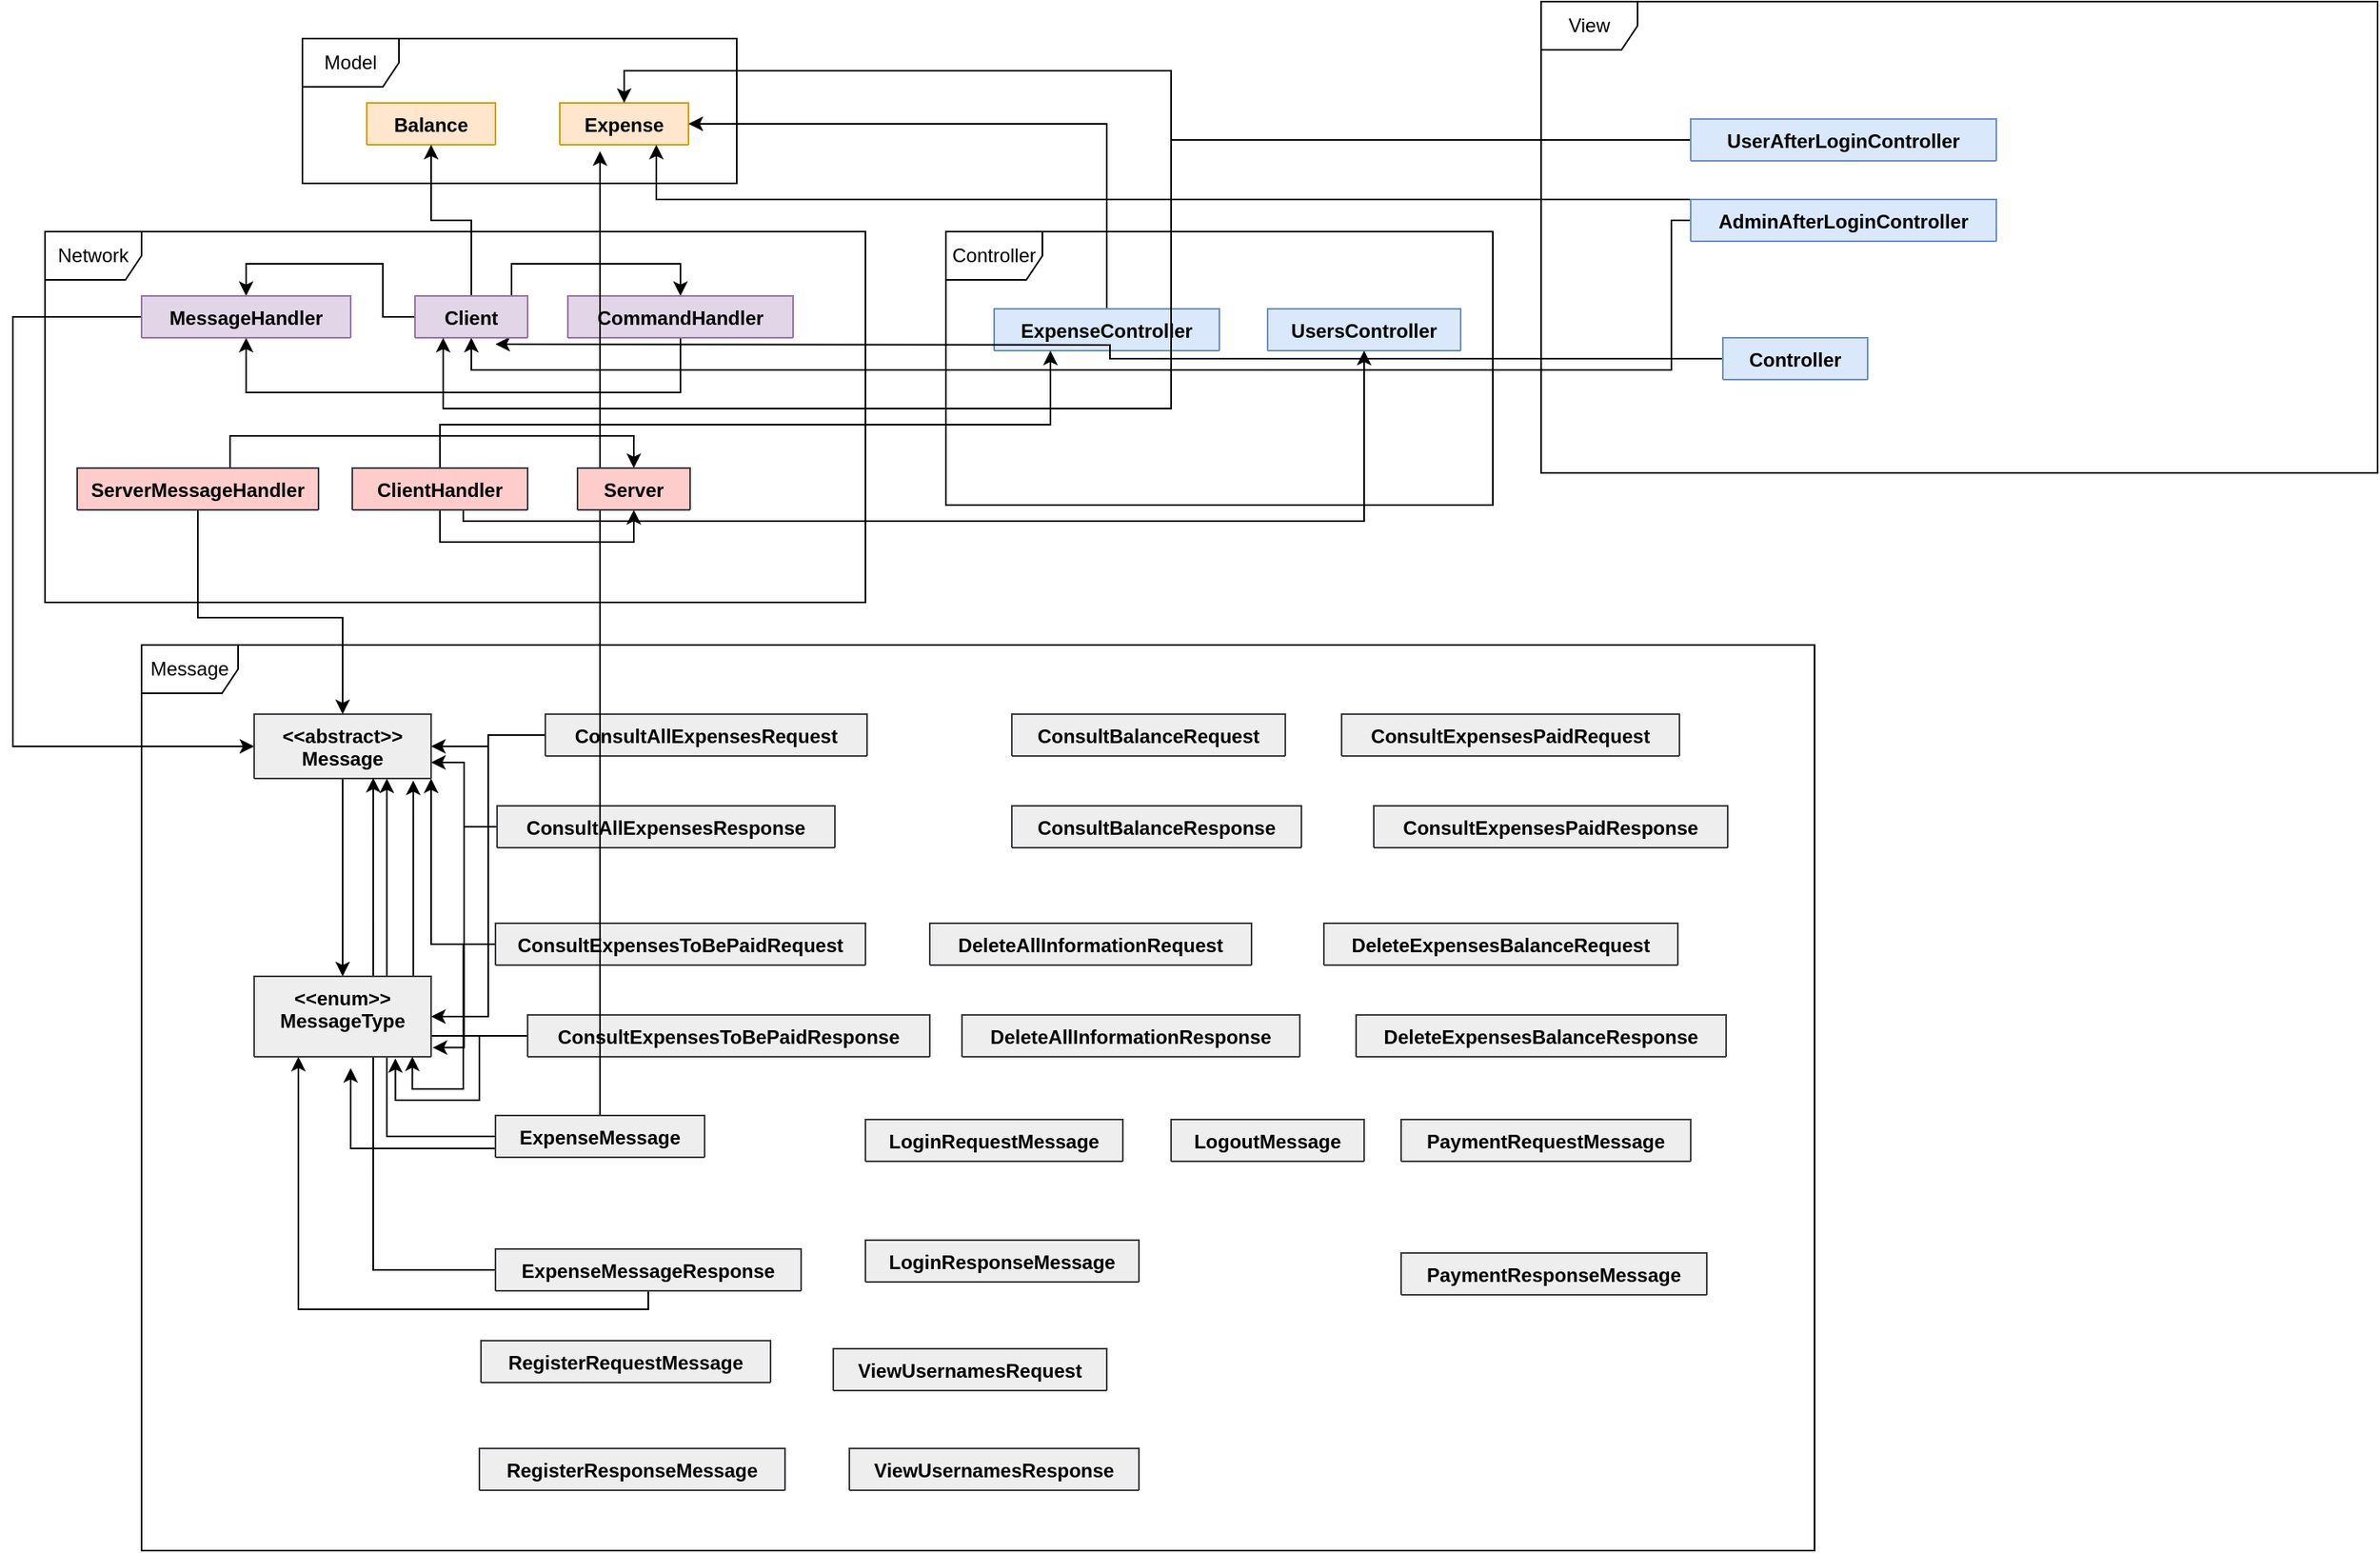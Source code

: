 <mxfile version="17.2.1" type="device"><diagram id="C5RBs43oDa-KdzZeNtuy" name="Page-1"><mxGraphModel dx="903" dy="1015" grid="1" gridSize="10" guides="1" tooltips="1" connect="1" arrows="1" fold="1" page="1" pageScale="1" pageWidth="827" pageHeight="1169" math="0" shadow="0"><root><mxCell id="WIyWlLk6GJQsqaUBKTNV-0"/><mxCell id="WIyWlLk6GJQsqaUBKTNV-1" parent="WIyWlLk6GJQsqaUBKTNV-0"/><mxCell id="6MuVI3bXKxxXHqthfNht-496" value="View" style="shape=umlFrame;whiteSpace=wrap;html=1;" vertex="1" parent="WIyWlLk6GJQsqaUBKTNV-1"><mxGeometry x="1840" y="57" width="520" height="293" as="geometry"/></mxCell><mxCell id="6MuVI3bXKxxXHqthfNht-429" value="Message" style="shape=umlFrame;whiteSpace=wrap;html=1;" vertex="1" parent="WIyWlLk6GJQsqaUBKTNV-1"><mxGeometry x="970" y="457" width="1040" height="563" as="geometry"/></mxCell><mxCell id="6MuVI3bXKxxXHqthfNht-427" value="Network" style="shape=umlFrame;whiteSpace=wrap;html=1;" vertex="1" parent="WIyWlLk6GJQsqaUBKTNV-1"><mxGeometry x="910" y="200" width="510" height="230.5" as="geometry"/></mxCell><mxCell id="6MuVI3bXKxxXHqthfNht-396" value="Controller" style="shape=umlFrame;whiteSpace=wrap;html=1;" vertex="1" parent="WIyWlLk6GJQsqaUBKTNV-1"><mxGeometry x="1470" y="200" width="340" height="170" as="geometry"/></mxCell><mxCell id="6MuVI3bXKxxXHqthfNht-395" value="Model" style="shape=umlFrame;whiteSpace=wrap;html=1;" vertex="1" parent="WIyWlLk6GJQsqaUBKTNV-1"><mxGeometry x="1070" y="80" width="270" height="90" as="geometry"/></mxCell><mxCell id="6MuVI3bXKxxXHqthfNht-9" value="Balance" style="swimlane;fontStyle=1;align=center;verticalAlign=top;childLayout=stackLayout;horizontal=1;startSize=26;horizontalStack=0;resizeParent=1;resizeParentMax=0;resizeLast=0;collapsible=1;marginBottom=0;fillColor=#ffe6cc;strokeColor=#d79b00;" vertex="1" collapsed="1" parent="WIyWlLk6GJQsqaUBKTNV-1"><mxGeometry x="1110" y="120" width="80" height="26" as="geometry"><mxRectangle x="160" y="286" width="430" height="272" as="alternateBounds"/></mxGeometry></mxCell><mxCell id="6MuVI3bXKxxXHqthfNht-10" value="- id: int" style="text;strokeColor=none;fillColor=none;align=left;verticalAlign=top;spacingLeft=4;spacingRight=4;overflow=hidden;rotatable=0;points=[[0,0.5],[1,0.5]];portConstraint=eastwest;" vertex="1" parent="6MuVI3bXKxxXHqthfNht-9"><mxGeometry y="26" width="430" height="26" as="geometry"/></mxCell><mxCell id="6MuVI3bXKxxXHqthfNht-17" value="+ amount_owed: double" style="text;strokeColor=none;fillColor=none;align=left;verticalAlign=top;spacingLeft=4;spacingRight=4;overflow=hidden;rotatable=0;points=[[0,0.5],[1,0.5]];portConstraint=eastwest;" vertex="1" parent="6MuVI3bXKxxXHqthfNht-9"><mxGeometry y="52" width="430" height="26" as="geometry"/></mxCell><mxCell id="6MuVI3bXKxxXHqthfNht-18" value="+ amount_paid: double" style="text;strokeColor=none;fillColor=none;align=left;verticalAlign=top;spacingLeft=4;spacingRight=4;overflow=hidden;rotatable=0;points=[[0,0.5],[1,0.5]];portConstraint=eastwest;" vertex="1" parent="6MuVI3bXKxxXHqthfNht-9"><mxGeometry y="78" width="430" height="26" as="geometry"/></mxCell><mxCell id="6MuVI3bXKxxXHqthfNht-19" value="+ balance: double" style="text;strokeColor=none;fillColor=none;align=left;verticalAlign=top;spacingLeft=4;spacingRight=4;overflow=hidden;rotatable=0;points=[[0,0.5],[1,0.5]];portConstraint=eastwest;" vertex="1" parent="6MuVI3bXKxxXHqthfNht-9"><mxGeometry y="104" width="430" height="26" as="geometry"/></mxCell><mxCell id="6MuVI3bXKxxXHqthfNht-11" value="" style="line;strokeWidth=1;fillColor=none;align=left;verticalAlign=middle;spacingTop=-1;spacingLeft=3;spacingRight=3;rotatable=0;labelPosition=right;points=[];portConstraint=eastwest;" vertex="1" parent="6MuVI3bXKxxXHqthfNht-9"><mxGeometry y="130" width="430" height="8" as="geometry"/></mxCell><mxCell id="6MuVI3bXKxxXHqthfNht-12" value="+ Balance(int id, double amount_owed,double amount_paid, double balance) " style="text;strokeColor=none;fillColor=none;align=left;verticalAlign=top;spacingLeft=4;spacingRight=4;overflow=hidden;rotatable=0;points=[[0,0.5],[1,0.5]];portConstraint=eastwest;" vertex="1" parent="6MuVI3bXKxxXHqthfNht-9"><mxGeometry y="138" width="430" height="26" as="geometry"/></mxCell><mxCell id="6MuVI3bXKxxXHqthfNht-21" value="+ getAmount_owed(): double" style="text;strokeColor=none;fillColor=none;align=left;verticalAlign=top;spacingLeft=4;spacingRight=4;overflow=hidden;rotatable=0;points=[[0,0.5],[1,0.5]];portConstraint=eastwest;" vertex="1" parent="6MuVI3bXKxxXHqthfNht-9"><mxGeometry y="164" width="430" height="26" as="geometry"/></mxCell><mxCell id="6MuVI3bXKxxXHqthfNht-22" value="+ getBalance(): double" style="text;strokeColor=none;fillColor=none;align=left;verticalAlign=top;spacingLeft=4;spacingRight=4;overflow=hidden;rotatable=0;points=[[0,0.5],[1,0.5]];portConstraint=eastwest;" vertex="1" parent="6MuVI3bXKxxXHqthfNht-9"><mxGeometry y="190" width="430" height="26" as="geometry"/></mxCell><mxCell id="6MuVI3bXKxxXHqthfNht-23" value="+ getId(): int" style="text;strokeColor=none;fillColor=none;align=left;verticalAlign=top;spacingLeft=4;spacingRight=4;overflow=hidden;rotatable=0;points=[[0,0.5],[1,0.5]];portConstraint=eastwest;" vertex="1" parent="6MuVI3bXKxxXHqthfNht-9"><mxGeometry y="216" width="430" height="26" as="geometry"/></mxCell><mxCell id="6MuVI3bXKxxXHqthfNht-24" value="&lt;span style=&quot;color: rgb(0 , 0 , 0) ; font-family: &amp;#34;helvetica&amp;#34; ; font-size: 12px ; font-style: normal ; font-weight: 400 ; letter-spacing: normal ; text-align: left ; text-indent: 0px ; text-transform: none ; word-spacing: 0px ; background-color: rgb(248 , 249 , 250) ; display: inline ; float: none&quot;&gt;+ getAmount_paid(): double&lt;/span&gt;" style="text;whiteSpace=wrap;html=1;" vertex="1" parent="6MuVI3bXKxxXHqthfNht-9"><mxGeometry y="242" width="430" height="30" as="geometry"/></mxCell><mxCell id="6MuVI3bXKxxXHqthfNht-13" value="Expense" style="swimlane;fontStyle=1;align=center;verticalAlign=top;childLayout=stackLayout;horizontal=1;startSize=26;horizontalStack=0;resizeParent=1;resizeParentMax=0;resizeLast=0;collapsible=1;marginBottom=0;fillColor=#ffe6cc;strokeColor=#d79b00;" vertex="1" collapsed="1" parent="WIyWlLk6GJQsqaUBKTNV-1"><mxGeometry x="1230" y="120" width="80" height="26" as="geometry"><mxRectangle x="630" y="130" width="770" height="818" as="alternateBounds"/></mxGeometry></mxCell><mxCell id="6MuVI3bXKxxXHqthfNht-14" value="- payer_amount: double" style="text;strokeColor=none;fillColor=none;align=left;verticalAlign=top;spacingLeft=4;spacingRight=4;overflow=hidden;rotatable=0;points=[[0,0.5],[1,0.5]];portConstraint=eastwest;" vertex="1" parent="6MuVI3bXKxxXHqthfNht-13"><mxGeometry y="26" width="770" height="26" as="geometry"/></mxCell><mxCell id="6MuVI3bXKxxXHqthfNht-30" value="- ifPaid: int" style="text;strokeColor=none;fillColor=none;align=left;verticalAlign=top;spacingLeft=4;spacingRight=4;overflow=hidden;rotatable=0;points=[[0,0.5],[1,0.5]];portConstraint=eastwest;" vertex="1" parent="6MuVI3bXKxxXHqthfNht-13"><mxGeometry y="52" width="770" height="26" as="geometry"/></mxCell><mxCell id="6MuVI3bXKxxXHqthfNht-31" value="- day: int" style="text;strokeColor=none;fillColor=none;align=left;verticalAlign=top;spacingLeft=4;spacingRight=4;overflow=hidden;rotatable=0;points=[[0,0.5],[1,0.5]];portConstraint=eastwest;" vertex="1" parent="6MuVI3bXKxxXHqthfNht-13"><mxGeometry y="78" width="770" height="26" as="geometry"/></mxCell><mxCell id="6MuVI3bXKxxXHqthfNht-32" value="- month: int" style="text;strokeColor=none;fillColor=none;align=left;verticalAlign=top;spacingLeft=4;spacingRight=4;overflow=hidden;rotatable=0;points=[[0,0.5],[1,0.5]];portConstraint=eastwest;" vertex="1" parent="6MuVI3bXKxxXHqthfNht-13"><mxGeometry y="104" width="770" height="26" as="geometry"/></mxCell><mxCell id="6MuVI3bXKxxXHqthfNht-33" value="- description: String" style="text;strokeColor=none;fillColor=none;align=left;verticalAlign=top;spacingLeft=4;spacingRight=4;overflow=hidden;rotatable=0;points=[[0,0.5],[1,0.5]];portConstraint=eastwest;" vertex="1" parent="6MuVI3bXKxxXHqthfNht-13"><mxGeometry y="130" width="770" height="26" as="geometry"/></mxCell><mxCell id="6MuVI3bXKxxXHqthfNht-34" value="- year: int" style="text;strokeColor=none;fillColor=none;align=left;verticalAlign=top;spacingLeft=4;spacingRight=4;overflow=hidden;rotatable=0;points=[[0,0.5],[1,0.5]];portConstraint=eastwest;" vertex="1" parent="6MuVI3bXKxxXHqthfNht-13"><mxGeometry y="156" width="770" height="26" as="geometry"/></mxCell><mxCell id="6MuVI3bXKxxXHqthfNht-35" value="- expense_id: int" style="text;strokeColor=none;fillColor=none;align=left;verticalAlign=top;spacingLeft=4;spacingRight=4;overflow=hidden;rotatable=0;points=[[0,0.5],[1,0.5]];portConstraint=eastwest;" vertex="1" parent="6MuVI3bXKxxXHqthfNht-13"><mxGeometry y="182" width="770" height="26" as="geometry"/></mxCell><mxCell id="6MuVI3bXKxxXHqthfNht-36" value="- payee_amount: double" style="text;strokeColor=none;fillColor=none;align=left;verticalAlign=top;spacingLeft=4;spacingRight=4;overflow=hidden;rotatable=0;points=[[0,0.5],[1,0.5]];portConstraint=eastwest;" vertex="1" parent="6MuVI3bXKxxXHqthfNht-13"><mxGeometry y="208" width="770" height="26" as="geometry"/></mxCell><mxCell id="6MuVI3bXKxxXHqthfNht-37" value="- serialVersionUID: long" style="text;strokeColor=none;fillColor=none;align=left;verticalAlign=top;spacingLeft=4;spacingRight=4;overflow=hidden;rotatable=0;points=[[0,0.5],[1,0.5]];portConstraint=eastwest;" vertex="1" parent="6MuVI3bXKxxXHqthfNht-13"><mxGeometry y="234" width="770" height="26" as="geometry"/></mxCell><mxCell id="6MuVI3bXKxxXHqthfNht-38" value="- id_payer: int" style="text;strokeColor=none;fillColor=none;align=left;verticalAlign=top;spacingLeft=4;spacingRight=4;overflow=hidden;rotatable=0;points=[[0,0.5],[1,0.5]];portConstraint=eastwest;" vertex="1" parent="6MuVI3bXKxxXHqthfNht-13"><mxGeometry y="260" width="770" height="26" as="geometry"/></mxCell><mxCell id="6MuVI3bXKxxXHqthfNht-15" value="" style="line;strokeWidth=1;fillColor=none;align=left;verticalAlign=middle;spacingTop=-1;spacingLeft=3;spacingRight=3;rotatable=0;labelPosition=right;points=[];portConstraint=eastwest;" vertex="1" parent="6MuVI3bXKxxXHqthfNht-13"><mxGeometry y="286" width="770" height="8" as="geometry"/></mxCell><mxCell id="6MuVI3bXKxxXHqthfNht-16" value="+ Expense(int expense_id, int id_payer, double payer_amount, double payee_amount, int day, int month, int year, String description, int ifPaid)" style="text;strokeColor=none;fillColor=none;align=left;verticalAlign=top;spacingLeft=4;spacingRight=4;overflow=hidden;rotatable=0;points=[[0,0.5],[1,0.5]];portConstraint=eastwest;" vertex="1" parent="6MuVI3bXKxxXHqthfNht-13"><mxGeometry y="294" width="770" height="26" as="geometry"/></mxCell><mxCell id="6MuVI3bXKxxXHqthfNht-39" value="+ getDescription(): String" style="text;strokeColor=none;fillColor=none;align=left;verticalAlign=top;spacingLeft=4;spacingRight=4;overflow=hidden;rotatable=0;points=[[0,0.5],[1,0.5]];portConstraint=eastwest;" vertex="1" parent="6MuVI3bXKxxXHqthfNht-13"><mxGeometry y="320" width="770" height="26" as="geometry"/></mxCell><mxCell id="6MuVI3bXKxxXHqthfNht-40" value="+ description(): String" style="text;strokeColor=none;fillColor=none;align=left;verticalAlign=top;spacingLeft=4;spacingRight=4;overflow=hidden;rotatable=0;points=[[0,0.5],[1,0.5]];portConstraint=eastwest;" vertex="1" parent="6MuVI3bXKxxXHqthfNht-13"><mxGeometry y="346" width="770" height="26" as="geometry"/></mxCell><mxCell id="6MuVI3bXKxxXHqthfNht-41" value="+ getPayer_amount(): double" style="text;strokeColor=none;fillColor=none;align=left;verticalAlign=top;spacingLeft=4;spacingRight=4;overflow=hidden;rotatable=0;points=[[0,0.5],[1,0.5]];portConstraint=eastwest;" vertex="1" parent="6MuVI3bXKxxXHqthfNht-13"><mxGeometry y="372" width="770" height="26" as="geometry"/></mxCell><mxCell id="6MuVI3bXKxxXHqthfNht-42" value="&lt;span style=&quot;color: rgb(0 , 0 , 0) ; font-family: &amp;#34;helvetica&amp;#34; ; font-size: 12px ; font-style: normal ; font-weight: 400 ; letter-spacing: normal ; text-align: left ; text-indent: 0px ; text-transform: none ; word-spacing: 0px ; background-color: rgb(248 , 249 , 250) ; display: inline ; float: none&quot;&gt;+ expense_id(): int&lt;/span&gt;" style="text;whiteSpace=wrap;html=1;" vertex="1" parent="6MuVI3bXKxxXHqthfNht-13"><mxGeometry y="398" width="770" height="30" as="geometry"/></mxCell><mxCell id="6MuVI3bXKxxXHqthfNht-43" value="&lt;span style=&quot;color: rgb(0 , 0 , 0) ; font-family: &amp;#34;helvetica&amp;#34; ; font-size: 12px ; font-style: normal ; font-weight: 400 ; letter-spacing: normal ; text-align: left ; text-indent: 0px ; text-transform: none ; word-spacing: 0px ; background-color: rgb(248 , 249 , 250) ; display: inline ; float: none&quot;&gt;+ payee_amount(): double&lt;/span&gt;" style="text;whiteSpace=wrap;html=1;" vertex="1" parent="6MuVI3bXKxxXHqthfNht-13"><mxGeometry y="428" width="770" height="30" as="geometry"/></mxCell><mxCell id="6MuVI3bXKxxXHqthfNht-44" value="&lt;font face=&quot;helvetica&quot;&gt;+ getMonth(): int&lt;/font&gt;" style="text;whiteSpace=wrap;html=1;" vertex="1" parent="6MuVI3bXKxxXHqthfNht-13"><mxGeometry y="458" width="770" height="30" as="geometry"/></mxCell><mxCell id="6MuVI3bXKxxXHqthfNht-45" value="&lt;span style=&quot;color: rgb(0 , 0 , 0) ; font-family: &amp;#34;helvetica&amp;#34; ; font-size: 12px ; font-style: normal ; font-weight: 400 ; letter-spacing: normal ; text-align: left ; text-indent: 0px ; text-transform: none ; word-spacing: 0px ; background-color: rgb(248 , 249 , 250) ; display: inline ; float: none&quot;&gt;+ getId_payer(): int&lt;/span&gt;" style="text;whiteSpace=wrap;html=1;" vertex="1" parent="6MuVI3bXKxxXHqthfNht-13"><mxGeometry y="488" width="770" height="30" as="geometry"/></mxCell><mxCell id="6MuVI3bXKxxXHqthfNht-46" value="&lt;span style=&quot;color: rgb(0 , 0 , 0) ; font-family: &amp;#34;helvetica&amp;#34; ; font-size: 12px ; font-style: normal ; font-weight: 400 ; letter-spacing: normal ; text-align: left ; text-indent: 0px ; text-transform: none ; word-spacing: 0px ; background-color: rgb(248 , 249 , 250) ; display: inline ; float: none&quot;&gt;+ month(): int&lt;/span&gt;" style="text;whiteSpace=wrap;html=1;" vertex="1" parent="6MuVI3bXKxxXHqthfNht-13"><mxGeometry y="518" width="770" height="30" as="geometry"/></mxCell><mxCell id="6MuVI3bXKxxXHqthfNht-47" value="&lt;span style=&quot;color: rgb(0 , 0 , 0) ; font-family: &amp;#34;helvetica&amp;#34; ; font-size: 12px ; font-style: normal ; font-weight: 400 ; letter-spacing: normal ; text-align: left ; text-indent: 0px ; text-transform: none ; word-spacing: 0px ; background-color: rgb(248 , 249 , 250) ; display: inline ; float: none&quot;&gt;+ getDay(): int&lt;/span&gt;" style="text;whiteSpace=wrap;html=1;" vertex="1" parent="6MuVI3bXKxxXHqthfNht-13"><mxGeometry y="548" width="770" height="30" as="geometry"/></mxCell><mxCell id="6MuVI3bXKxxXHqthfNht-48" value="&lt;span style=&quot;color: rgb(0 , 0 , 0) ; font-family: &amp;#34;helvetica&amp;#34; ; font-size: 12px ; font-style: normal ; font-weight: 400 ; letter-spacing: normal ; text-align: left ; text-indent: 0px ; text-transform: none ; word-spacing: 0px ; background-color: rgb(248 , 249 , 250) ; display: inline ; float: none&quot;&gt;+ id_payer(): int&lt;/span&gt;" style="text;whiteSpace=wrap;html=1;" vertex="1" parent="6MuVI3bXKxxXHqthfNht-13"><mxGeometry y="578" width="770" height="30" as="geometry"/></mxCell><mxCell id="6MuVI3bXKxxXHqthfNht-49" value="&lt;font face=&quot;helvetica&quot;&gt;+ getExpense_id(): int&lt;/font&gt;" style="text;whiteSpace=wrap;html=1;" vertex="1" parent="6MuVI3bXKxxXHqthfNht-13"><mxGeometry y="608" width="770" height="30" as="geometry"/></mxCell><mxCell id="6MuVI3bXKxxXHqthfNht-50" value="&lt;font face=&quot;helvetica&quot;&gt;+ getIfPaid(): int&lt;/font&gt;" style="text;whiteSpace=wrap;html=1;" vertex="1" parent="6MuVI3bXKxxXHqthfNht-13"><mxGeometry y="638" width="770" height="30" as="geometry"/></mxCell><mxCell id="6MuVI3bXKxxXHqthfNht-51" value="&lt;span style=&quot;color: rgb(0 , 0 , 0) ; font-family: &amp;#34;helvetica&amp;#34; ; font-size: 12px ; font-style: normal ; font-weight: 400 ; letter-spacing: normal ; text-align: left ; text-indent: 0px ; text-transform: none ; word-spacing: 0px ; background-color: rgb(248 , 249 , 250) ; display: inline ; float: none&quot;&gt;+ payer_amount(): double&lt;/span&gt;" style="text;whiteSpace=wrap;html=1;" vertex="1" parent="6MuVI3bXKxxXHqthfNht-13"><mxGeometry y="668" width="770" height="30" as="geometry"/></mxCell><mxCell id="6MuVI3bXKxxXHqthfNht-52" value="&lt;span style=&quot;color: rgb(0 , 0 , 0) ; font-family: &amp;#34;helvetica&amp;#34; ; font-size: 12px ; font-style: normal ; font-weight: 400 ; letter-spacing: normal ; text-align: left ; text-indent: 0px ; text-transform: none ; word-spacing: 0px ; background-color: rgb(248 , 249 , 250) ; display: inline ; float: none&quot;&gt;+ day(): int&lt;/span&gt;" style="text;whiteSpace=wrap;html=1;" vertex="1" parent="6MuVI3bXKxxXHqthfNht-13"><mxGeometry y="698" width="770" height="30" as="geometry"/></mxCell><mxCell id="6MuVI3bXKxxXHqthfNht-53" value="&lt;span style=&quot;color: rgb(0 , 0 , 0) ; font-family: &amp;#34;helvetica&amp;#34; ; font-size: 12px ; font-style: normal ; font-weight: 400 ; letter-spacing: normal ; text-align: left ; text-indent: 0px ; text-transform: none ; word-spacing: 0px ; background-color: rgb(248 , 249 , 250) ; display: inline ; float: none&quot;&gt;+ ifPaid(): int&lt;/span&gt;" style="text;whiteSpace=wrap;html=1;" vertex="1" parent="6MuVI3bXKxxXHqthfNht-13"><mxGeometry y="728" width="770" height="30" as="geometry"/></mxCell><mxCell id="6MuVI3bXKxxXHqthfNht-54" value="&lt;span style=&quot;color: rgb(0 , 0 , 0) ; font-family: &amp;#34;helvetica&amp;#34; ; font-size: 12px ; font-style: normal ; font-weight: 400 ; letter-spacing: normal ; text-align: left ; text-indent: 0px ; text-transform: none ; word-spacing: 0px ; background-color: rgb(248 , 249 , 250) ; display: inline ; float: none&quot;&gt;+ getYear(): int&lt;/span&gt;" style="text;whiteSpace=wrap;html=1;" vertex="1" parent="6MuVI3bXKxxXHqthfNht-13"><mxGeometry y="758" width="770" height="30" as="geometry"/></mxCell><mxCell id="6MuVI3bXKxxXHqthfNht-55" value="&lt;span style=&quot;color: rgb(0 , 0 , 0) ; font-family: &amp;#34;helvetica&amp;#34; ; font-size: 12px ; font-style: normal ; font-weight: 400 ; letter-spacing: normal ; text-align: left ; text-indent: 0px ; text-transform: none ; word-spacing: 0px ; background-color: rgb(248 , 249 , 250) ; display: inline ; float: none&quot;&gt;+ year(): int&lt;/span&gt;" style="text;whiteSpace=wrap;html=1;" vertex="1" parent="6MuVI3bXKxxXHqthfNht-13"><mxGeometry y="788" width="770" height="30" as="geometry"/></mxCell><mxCell id="6MuVI3bXKxxXHqthfNht-488" style="edgeStyle=orthogonalEdgeStyle;rounded=0;orthogonalLoop=1;jettySize=auto;html=1;entryX=1;entryY=0.5;entryDx=0;entryDy=0;" edge="1" parent="WIyWlLk6GJQsqaUBKTNV-1" source="6MuVI3bXKxxXHqthfNht-71" target="6MuVI3bXKxxXHqthfNht-13"><mxGeometry relative="1" as="geometry"><Array as="points"><mxPoint x="1570" y="133"/></Array></mxGeometry></mxCell><mxCell id="6MuVI3bXKxxXHqthfNht-71" value="ExpenseController" style="swimlane;fontStyle=1;align=center;verticalAlign=top;childLayout=stackLayout;horizontal=1;startSize=26;horizontalStack=0;resizeParent=1;resizeParentMax=0;resizeLast=0;collapsible=1;marginBottom=0;fillColor=#dae8fc;strokeColor=#6c8ebf;" vertex="1" collapsed="1" parent="WIyWlLk6GJQsqaUBKTNV-1"><mxGeometry x="1500" y="248" width="140" height="26" as="geometry"><mxRectangle x="1500" y="248" width="780" height="720" as="alternateBounds"/></mxGeometry></mxCell><mxCell id="6MuVI3bXKxxXHqthfNht-72" value="- dbConnection: Connection" style="text;strokeColor=none;fillColor=none;align=left;verticalAlign=top;spacingLeft=4;spacingRight=4;overflow=hidden;rotatable=0;points=[[0,0.5],[1,0.5]];portConstraint=eastwest;" vertex="1" parent="6MuVI3bXKxxXHqthfNht-71"><mxGeometry y="26" width="780" height="26" as="geometry"/></mxCell><mxCell id="6MuVI3bXKxxXHqthfNht-73" value="" style="line;strokeWidth=1;fillColor=none;align=left;verticalAlign=middle;spacingTop=-1;spacingLeft=3;spacingRight=3;rotatable=0;labelPosition=right;points=[];portConstraint=eastwest;" vertex="1" parent="6MuVI3bXKxxXHqthfNht-71"><mxGeometry y="52" width="780" height="8" as="geometry"/></mxCell><mxCell id="6MuVI3bXKxxXHqthfNht-74" value="+ ExpenseController(String url, String username, String password)" style="text;strokeColor=none;fillColor=none;align=left;verticalAlign=top;spacingLeft=4;spacingRight=4;overflow=hidden;rotatable=0;points=[[0,0.5],[1,0.5]];portConstraint=eastwest;" vertex="1" parent="6MuVI3bXKxxXHqthfNht-71"><mxGeometry y="60" width="780" height="26" as="geometry"/></mxCell><mxCell id="6MuVI3bXKxxXHqthfNht-75" value="+ consultIfExistsExpense(int expenseId): boolean" style="text;strokeColor=none;fillColor=none;align=left;verticalAlign=top;spacingLeft=4;spacingRight=4;overflow=hidden;rotatable=0;points=[[0,0.5],[1,0.5]];portConstraint=eastwest;" vertex="1" parent="6MuVI3bXKxxXHqthfNht-71"><mxGeometry y="86" width="780" height="26" as="geometry"/></mxCell><mxCell id="6MuVI3bXKxxXHqthfNht-76" value="+ getUsernames(): List&lt;String&gt;" style="text;strokeColor=none;fillColor=none;align=left;verticalAlign=top;spacingLeft=4;spacingRight=4;overflow=hidden;rotatable=0;points=[[0,0.5],[1,0.5]];portConstraint=eastwest;" vertex="1" parent="6MuVI3bXKxxXHqthfNht-71"><mxGeometry y="112" width="780" height="26" as="geometry"/></mxCell><mxCell id="6MuVI3bXKxxXHqthfNht-77" value="+ getUsernameById(int userId): String" style="text;strokeColor=none;fillColor=none;align=left;verticalAlign=top;spacingLeft=4;spacingRight=4;overflow=hidden;rotatable=0;points=[[0,0.5],[1,0.5]];portConstraint=eastwest;" vertex="1" parent="6MuVI3bXKxxXHqthfNht-71"><mxGeometry y="138" width="780" height="26" as="geometry"/></mxCell><mxCell id="6MuVI3bXKxxXHqthfNht-78" value="+ updateBalanceFromExpense(int expenseId): void" style="text;strokeColor=none;fillColor=none;align=left;verticalAlign=top;spacingLeft=4;spacingRight=4;overflow=hidden;rotatable=0;points=[[0,0.5],[1,0.5]];portConstraint=eastwest;" vertex="1" parent="6MuVI3bXKxxXHqthfNht-71"><mxGeometry y="164" width="780" height="26" as="geometry"/></mxCell><mxCell id="6MuVI3bXKxxXHqthfNht-79" value="+ insertExpense(int idUser, double amount, int day, int month, int year, String description): void" style="text;strokeColor=none;fillColor=none;align=left;verticalAlign=top;spacingLeft=4;spacingRight=4;overflow=hidden;rotatable=0;points=[[0,0.5],[1,0.5]];portConstraint=eastwest;" vertex="1" parent="6MuVI3bXKxxXHqthfNht-71"><mxGeometry y="190" width="780" height="26" as="geometry"/></mxCell><mxCell id="6MuVI3bXKxxXHqthfNht-80" value="+ getBooleanFromTable(String tableName, String whereColumn, Object whereValue, String selectColumn): Boolean" style="text;strokeColor=none;fillColor=none;align=left;verticalAlign=top;spacingLeft=4;spacingRight=4;overflow=hidden;rotatable=0;points=[[0,0.5],[1,0.5]];portConstraint=eastwest;" vertex="1" parent="6MuVI3bXKxxXHqthfNht-71"><mxGeometry y="216" width="780" height="26" as="geometry"/></mxCell><mxCell id="6MuVI3bXKxxXHqthfNht-81" value="+ getPayerAmountForExpense(int expenseId): double" style="text;strokeColor=none;fillColor=none;align=left;verticalAlign=top;spacingLeft=4;spacingRight=4;overflow=hidden;rotatable=0;points=[[0,0.5],[1,0.5]];portConstraint=eastwest;" vertex="1" parent="6MuVI3bXKxxXHqthfNht-71"><mxGeometry y="242" width="780" height="26" as="geometry"/></mxCell><mxCell id="6MuVI3bXKxxXHqthfNht-82" value="+ insertExpenseRecord(int expenseId, int payerId, int payerAmount, double payeeAmount, int day, int month, int year, String description): void" style="text;strokeColor=none;fillColor=none;align=left;verticalAlign=top;spacingLeft=4;spacingRight=4;overflow=hidden;rotatable=0;points=[[0,0.5],[1,0.5]];portConstraint=eastwest;" vertex="1" parent="6MuVI3bXKxxXHqthfNht-71"><mxGeometry y="268" width="780" height="26" as="geometry"/></mxCell><mxCell id="6MuVI3bXKxxXHqthfNht-83" value="+ getPayeeAmountForExpense(int expenseId): double" style="text;strokeColor=none;fillColor=none;align=left;verticalAlign=top;spacingLeft=4;spacingRight=4;overflow=hidden;rotatable=0;points=[[0,0.5],[1,0.5]];portConstraint=eastwest;" vertex="1" parent="6MuVI3bXKxxXHqthfNht-71"><mxGeometry y="294" width="780" height="26" as="geometry"/></mxCell><mxCell id="6MuVI3bXKxxXHqthfNht-84" value="+ getDoubleFromTable(String tableName, String whereColumn, Object whereValue, String selectColumn): double" style="text;strokeColor=none;fillColor=none;align=left;verticalAlign=top;spacingLeft=4;spacingRight=4;overflow=hidden;rotatable=0;points=[[0,0.5],[1,0.5]];portConstraint=eastwest;" vertex="1" parent="6MuVI3bXKxxXHqthfNht-71"><mxGeometry y="320" width="780" height="26" as="geometry"/></mxCell><mxCell id="6MuVI3bXKxxXHqthfNht-85" value="+ isExpensePaid(int expense_id, int payee_id): boolean" style="text;strokeColor=none;fillColor=none;align=left;verticalAlign=top;spacingLeft=4;spacingRight=4;overflow=hidden;rotatable=0;points=[[0,0.5],[1,0.5]];portConstraint=eastwest;" vertex="1" parent="6MuVI3bXKxxXHqthfNht-71"><mxGeometry y="346" width="780" height="26" as="geometry"/></mxCell><mxCell id="6MuVI3bXKxxXHqthfNht-86" value="+ getPayerIdForExpense(int expenseId): int" style="text;strokeColor=none;fillColor=none;align=left;verticalAlign=top;spacingLeft=4;spacingRight=4;overflow=hidden;rotatable=0;points=[[0,0.5],[1,0.5]];portConstraint=eastwest;" vertex="1" parent="6MuVI3bXKxxXHqthfNht-71"><mxGeometry y="372" width="780" height="26" as="geometry"/></mxCell><mxCell id="6MuVI3bXKxxXHqthfNht-87" value="+ getIdByUsername(String username): int" style="text;strokeColor=none;fillColor=none;align=left;verticalAlign=top;spacingLeft=4;spacingRight=4;overflow=hidden;rotatable=0;points=[[0,0.5],[1,0.5]];portConstraint=eastwest;" vertex="1" parent="6MuVI3bXKxxXHqthfNht-71"><mxGeometry y="398" width="780" height="26" as="geometry"/></mxCell><mxCell id="6MuVI3bXKxxXHqthfNht-88" value="+ setBalance() : void" style="text;strokeColor=none;fillColor=none;align=left;verticalAlign=top;spacingLeft=4;spacingRight=4;overflow=hidden;rotatable=0;points=[[0,0.5],[1,0.5]];portConstraint=eastwest;" vertex="1" parent="6MuVI3bXKxxXHqthfNht-71"><mxGeometry y="424" width="780" height="26" as="geometry"/></mxCell><mxCell id="6MuVI3bXKxxXHqthfNht-89" value="&lt;span style=&quot;color: rgb(0 , 0 , 0) ; font-family: &amp;#34;helvetica&amp;#34; ; font-size: 12px ; font-style: normal ; font-weight: 400 ; letter-spacing: normal ; text-align: left ; text-indent: 0px ; text-transform: none ; word-spacing: 0px ; background-color: rgb(248 , 249 , 250) ; display: inline ; float: none&quot;&gt;+ getNextExpenseId(): int&lt;/span&gt;" style="text;whiteSpace=wrap;html=1;" vertex="1" parent="6MuVI3bXKxxXHqthfNht-71"><mxGeometry y="450" width="780" height="30" as="geometry"/></mxCell><mxCell id="6MuVI3bXKxxXHqthfNht-90" value="&lt;span style=&quot;color: rgb(0 , 0 , 0) ; font-family: &amp;#34;helvetica&amp;#34; ; font-size: 12px ; font-style: normal ; font-weight: 400 ; letter-spacing: normal ; text-align: left ; text-indent: 0px ; text-transform: none ; word-spacing: 0px ; background-color: rgb(248 , 249 , 250) ; display: inline ; float: none&quot;&gt;+ consultAllExpenses(): List&amp;lt;Expense&amp;gt;&lt;/span&gt;" style="text;whiteSpace=wrap;html=1;" vertex="1" parent="6MuVI3bXKxxXHqthfNht-71"><mxGeometry y="480" width="780" height="30" as="geometry"/></mxCell><mxCell id="6MuVI3bXKxxXHqthfNht-91" value="&lt;span style=&quot;color: rgb(0 , 0 , 0) ; font-family: &amp;#34;helvetica&amp;#34; ; font-size: 12px ; font-style: normal ; font-weight: 400 ; letter-spacing: normal ; text-align: left ; text-indent: 0px ; text-transform: none ; word-spacing: 0px ; background-color: rgb(248 , 249 , 250) ; display: inline ; float: none&quot;&gt;+ countRowsInColumn(String tableName, String columnName): int&lt;/span&gt;" style="text;whiteSpace=wrap;html=1;" vertex="1" parent="6MuVI3bXKxxXHqthfNht-71"><mxGeometry y="510" width="780" height="30" as="geometry"/></mxCell><mxCell id="6MuVI3bXKxxXHqthfNht-92" value="&lt;span style=&quot;color: rgb(0 , 0 , 0) ; font-family: &amp;#34;helvetica&amp;#34; ; font-size: 12px ; font-style: normal ; font-weight: 400 ; letter-spacing: normal ; text-align: left ; text-indent: 0px ; text-transform: none ; word-spacing: 0px ; background-color: rgb(248 , 249 , 250) ; display: inline ; float: none&quot;&gt;+ getInFromTable(String tableName, String whereTable, Object whereValue, String selectColumn): int&lt;/span&gt;" style="text;whiteSpace=wrap;html=1;" vertex="1" parent="6MuVI3bXKxxXHqthfNht-71"><mxGeometry y="540" width="780" height="30" as="geometry"/></mxCell><mxCell id="6MuVI3bXKxxXHqthfNht-93" value="&lt;span style=&quot;color: rgb(0 , 0 , 0) ; font-family: &amp;#34;helvetica&amp;#34; ; font-size: 12px ; font-style: normal ; font-weight: 400 ; letter-spacing: normal ; text-align: left ; text-indent: 0px ; text-transform: none ; word-spacing: 0px ; background-color: rgb(248 , 249 , 250) ; display: inline ; float: none&quot;&gt;+ payExpense(int expenseId, int payee_id): boolean&lt;/span&gt;" style="text;whiteSpace=wrap;html=1;" vertex="1" parent="6MuVI3bXKxxXHqthfNht-71"><mxGeometry y="570" width="780" height="30" as="geometry"/></mxCell><mxCell id="6MuVI3bXKxxXHqthfNht-94" value="&lt;font face=&quot;helvetica&quot;&gt;+ getExpense(List&amp;lt;Expense&amp;gt; expenses, ResultSet resultSet): List&amp;lt;Expense&amp;gt;&lt;/font&gt;" style="text;whiteSpace=wrap;html=1;" vertex="1" parent="6MuVI3bXKxxXHqthfNht-71"><mxGeometry y="600" width="780" height="30" as="geometry"/></mxCell><mxCell id="6MuVI3bXKxxXHqthfNht-95" value="&lt;span style=&quot;color: rgb(0 , 0 , 0) ; font-family: &amp;#34;helvetica&amp;#34; ; font-size: 12px ; font-style: normal ; font-weight: 400 ; letter-spacing: normal ; text-align: left ; text-indent: 0px ; text-transform: none ; word-spacing: 0px ; background-color: rgb(248 , 249 , 250) ; display: inline ; float: none&quot;&gt;+ consultListExpense(int id_user, int option): List&amp;lt;Expense&amp;gt;&lt;/span&gt;" style="text;whiteSpace=wrap;html=1;" vertex="1" parent="6MuVI3bXKxxXHqthfNht-71"><mxGeometry y="630" width="780" height="30" as="geometry"/></mxCell><mxCell id="6MuVI3bXKxxXHqthfNht-96" value="&lt;span style=&quot;color: rgb(0 , 0 , 0) ; font-family: &amp;#34;helvetica&amp;#34; ; font-size: 12px ; font-style: normal ; font-weight: 400 ; letter-spacing: normal ; text-align: left ; text-indent: 0px ; text-transform: none ; word-spacing: 0px ; background-color: rgb(248 , 249 , 250) ; display: inline ; float: none&quot;&gt;+ consultAllBalance(): List&amp;lt;Balance&amp;gt;&lt;/span&gt;" style="text;whiteSpace=wrap;html=1;" vertex="1" parent="6MuVI3bXKxxXHqthfNht-71"><mxGeometry y="660" width="780" height="30" as="geometry"/></mxCell><mxCell id="6MuVI3bXKxxXHqthfNht-97" value="&lt;span style=&quot;color: rgb(0 , 0 , 0) ; font-family: &amp;#34;helvetica&amp;#34; ; font-size: 12px ; font-style: normal ; font-weight: 400 ; letter-spacing: normal ; text-align: left ; text-indent: 0px ; text-transform: none ; word-spacing: 0px ; background-color: rgb(248 , 249 , 250) ; display: inline ; float: none&quot;&gt;+ getStringFromTable(String tableName, String whereColumn, Object whereValue, String selectColumn): String&lt;/span&gt;" style="text;whiteSpace=wrap;html=1;" vertex="1" parent="6MuVI3bXKxxXHqthfNht-71"><mxGeometry y="690" width="780" height="30" as="geometry"/></mxCell><mxCell id="6MuVI3bXKxxXHqthfNht-98" value="UsersController" style="swimlane;fontStyle=1;align=center;verticalAlign=top;childLayout=stackLayout;horizontal=1;startSize=26;horizontalStack=0;resizeParent=1;resizeParentMax=0;resizeLast=0;collapsible=1;marginBottom=0;fillColor=#dae8fc;strokeColor=#6c8ebf;" vertex="1" collapsed="1" parent="WIyWlLk6GJQsqaUBKTNV-1"><mxGeometry x="1670" y="248" width="120" height="26" as="geometry"><mxRectangle x="1680" y="136" width="410" height="372" as="alternateBounds"/></mxGeometry></mxCell><mxCell id="6MuVI3bXKxxXHqthfNht-99" value="- dbConnection: Connection" style="text;strokeColor=none;fillColor=none;align=left;verticalAlign=top;spacingLeft=4;spacingRight=4;overflow=hidden;rotatable=0;points=[[0,0.5],[1,0.5]];portConstraint=eastwest;" vertex="1" parent="6MuVI3bXKxxXHqthfNht-98"><mxGeometry y="26" width="410" height="26" as="geometry"/></mxCell><mxCell id="6MuVI3bXKxxXHqthfNht-100" value="" style="line;strokeWidth=1;fillColor=none;align=left;verticalAlign=middle;spacingTop=-1;spacingLeft=3;spacingRight=3;rotatable=0;labelPosition=right;points=[];portConstraint=eastwest;" vertex="1" parent="6MuVI3bXKxxXHqthfNht-98"><mxGeometry y="52" width="410" height="8" as="geometry"/></mxCell><mxCell id="6MuVI3bXKxxXHqthfNht-101" value="+ UsersController(String url, String username, String password)" style="text;strokeColor=none;fillColor=none;align=left;verticalAlign=top;spacingLeft=4;spacingRight=4;overflow=hidden;rotatable=0;points=[[0,0.5],[1,0.5]];portConstraint=eastwest;" vertex="1" parent="6MuVI3bXKxxXHqthfNht-98"><mxGeometry y="60" width="410" height="26" as="geometry"/></mxCell><mxCell id="6MuVI3bXKxxXHqthfNht-104" value="+ login(String username, String password): boolean" style="text;strokeColor=none;fillColor=none;align=left;verticalAlign=top;spacingLeft=4;spacingRight=4;overflow=hidden;rotatable=0;points=[[0,0.5],[1,0.5]];portConstraint=eastwest;" vertex="1" parent="6MuVI3bXKxxXHqthfNht-98"><mxGeometry y="86" width="410" height="26" as="geometry"/></mxCell><mxCell id="6MuVI3bXKxxXHqthfNht-105" value="+ getUserId(String username): int" style="text;strokeColor=none;fillColor=none;align=left;verticalAlign=top;spacingLeft=4;spacingRight=4;overflow=hidden;rotatable=0;points=[[0,0.5],[1,0.5]];portConstraint=eastwest;" vertex="1" parent="6MuVI3bXKxxXHqthfNht-98"><mxGeometry y="112" width="410" height="26" as="geometry"/></mxCell><mxCell id="6MuVI3bXKxxXHqthfNht-106" value="+ getFirstUserId(): int" style="text;strokeColor=none;fillColor=none;align=left;verticalAlign=top;spacingLeft=4;spacingRight=4;overflow=hidden;rotatable=0;points=[[0,0.5],[1,0.5]];portConstraint=eastwest;" vertex="1" parent="6MuVI3bXKxxXHqthfNht-98"><mxGeometry y="138" width="410" height="26" as="geometry"/></mxCell><mxCell id="6MuVI3bXKxxXHqthfNht-107" value="+ isTableEmpty(String tableName): boolean" style="text;strokeColor=none;fillColor=none;align=left;verticalAlign=top;spacingLeft=4;spacingRight=4;overflow=hidden;rotatable=0;points=[[0,0.5],[1,0.5]];portConstraint=eastwest;" vertex="1" parent="6MuVI3bXKxxXHqthfNht-98"><mxGeometry y="164" width="410" height="26" as="geometry"/></mxCell><mxCell id="6MuVI3bXKxxXHqthfNht-108" value="+ registerAccount(String username, String password, int ifAdmin): void" style="text;strokeColor=none;fillColor=none;align=left;verticalAlign=top;spacingLeft=4;spacingRight=4;overflow=hidden;rotatable=0;points=[[0,0.5],[1,0.5]];portConstraint=eastwest;" vertex="1" parent="6MuVI3bXKxxXHqthfNht-98"><mxGeometry y="190" width="410" height="26" as="geometry"/></mxCell><mxCell id="6MuVI3bXKxxXHqthfNht-109" value="+ deleteAllData(): void" style="text;strokeColor=none;fillColor=none;align=left;verticalAlign=top;spacingLeft=4;spacingRight=4;overflow=hidden;rotatable=0;points=[[0,0.5],[1,0.5]];portConstraint=eastwest;" vertex="1" parent="6MuVI3bXKxxXHqthfNht-98"><mxGeometry y="216" width="410" height="26" as="geometry"/></mxCell><mxCell id="6MuVI3bXKxxXHqthfNht-110" value="+ deleteExpensesBalance(): void" style="text;strokeColor=none;fillColor=none;align=left;verticalAlign=top;spacingLeft=4;spacingRight=4;overflow=hidden;rotatable=0;points=[[0,0.5],[1,0.5]];portConstraint=eastwest;" vertex="1" parent="6MuVI3bXKxxXHqthfNht-98"><mxGeometry y="242" width="410" height="26" as="geometry"/></mxCell><mxCell id="6MuVI3bXKxxXHqthfNht-111" value="+ countRowsInColumn(String tableName, String columnName): int" style="text;strokeColor=none;fillColor=none;align=left;verticalAlign=top;spacingLeft=4;spacingRight=4;overflow=hidden;rotatable=0;points=[[0,0.5],[1,0.5]];portConstraint=eastwest;" vertex="1" parent="6MuVI3bXKxxXHqthfNht-98"><mxGeometry y="268" width="410" height="26" as="geometry"/></mxCell><mxCell id="6MuVI3bXKxxXHqthfNht-112" value="+ getUsersIdAndUsername(): Map&lt;Integer, String&gt;" style="text;strokeColor=none;fillColor=none;align=left;verticalAlign=top;spacingLeft=4;spacingRight=4;overflow=hidden;rotatable=0;points=[[0,0.5],[1,0.5]];portConstraint=eastwest;" vertex="1" parent="6MuVI3bXKxxXHqthfNht-98"><mxGeometry y="294" width="410" height="26" as="geometry"/></mxCell><mxCell id="6MuVI3bXKxxXHqthfNht-113" value="+ usernameExists(String username): boolean" style="text;strokeColor=none;fillColor=none;align=left;verticalAlign=top;spacingLeft=4;spacingRight=4;overflow=hidden;rotatable=0;points=[[0,0.5],[1,0.5]];portConstraint=eastwest;" vertex="1" parent="6MuVI3bXKxxXHqthfNht-98"><mxGeometry y="320" width="410" height="26" as="geometry"/></mxCell><mxCell id="6MuVI3bXKxxXHqthfNht-114" value="+ getUserRoleById(int userId): String" style="text;strokeColor=none;fillColor=none;align=left;verticalAlign=top;spacingLeft=4;spacingRight=4;overflow=hidden;rotatable=0;points=[[0,0.5],[1,0.5]];portConstraint=eastwest;" vertex="1" parent="6MuVI3bXKxxXHqthfNht-98"><mxGeometry y="346" width="410" height="26" as="geometry"/></mxCell><mxCell id="6MuVI3bXKxxXHqthfNht-484" style="edgeStyle=orthogonalEdgeStyle;rounded=0;orthogonalLoop=1;jettySize=auto;html=1;entryX=0.5;entryY=1;entryDx=0;entryDy=0;" edge="1" parent="WIyWlLk6GJQsqaUBKTNV-1" source="6MuVI3bXKxxXHqthfNht-115" target="6MuVI3bXKxxXHqthfNht-163"><mxGeometry relative="1" as="geometry"><Array as="points"><mxPoint x="1921" y="286"/><mxPoint x="1175" y="286"/></Array></mxGeometry></mxCell><mxCell id="6MuVI3bXKxxXHqthfNht-489" style="edgeStyle=orthogonalEdgeStyle;rounded=0;orthogonalLoop=1;jettySize=auto;html=1;entryX=0.75;entryY=1;entryDx=0;entryDy=0;" edge="1" parent="WIyWlLk6GJQsqaUBKTNV-1" source="6MuVI3bXKxxXHqthfNht-115" target="6MuVI3bXKxxXHqthfNht-13"><mxGeometry relative="1" as="geometry"><Array as="points"><mxPoint x="1921" y="180"/><mxPoint x="1290" y="180"/></Array></mxGeometry></mxCell><mxCell id="6MuVI3bXKxxXHqthfNht-115" value="AdminAfterLoginController" style="swimlane;fontStyle=1;align=center;verticalAlign=top;childLayout=stackLayout;horizontal=1;startSize=26;horizontalStack=0;resizeParent=1;resizeParentMax=0;resizeLast=0;collapsible=1;marginBottom=0;fillColor=#dae8fc;strokeColor=#6c8ebf;" vertex="1" collapsed="1" parent="WIyWlLk6GJQsqaUBKTNV-1"><mxGeometry x="1933" y="180" width="190" height="26" as="geometry"><mxRectangle x="1826" y="248" width="260" height="398" as="alternateBounds"/></mxGeometry></mxCell><mxCell id="6MuVI3bXKxxXHqthfNht-116" value="- userId: Label" style="text;strokeColor=none;fillColor=none;align=left;verticalAlign=top;spacingLeft=4;spacingRight=4;overflow=hidden;rotatable=0;points=[[0,0.5],[1,0.5]];portConstraint=eastwest;" vertex="1" parent="6MuVI3bXKxxXHqthfNht-115"><mxGeometry y="26" width="260" height="26" as="geometry"/></mxCell><mxCell id="6MuVI3bXKxxXHqthfNht-120" value="- ifUserIdOn: CheckBox" style="text;strokeColor=none;fillColor=none;align=left;verticalAlign=top;spacingLeft=4;spacingRight=4;overflow=hidden;rotatable=0;points=[[0,0.5],[1,0.5]];portConstraint=eastwest;" vertex="1" parent="6MuVI3bXKxxXHqthfNht-115"><mxGeometry y="52" width="260" height="26" as="geometry"/></mxCell><mxCell id="6MuVI3bXKxxXHqthfNht-117" value="" style="line;strokeWidth=1;fillColor=none;align=left;verticalAlign=middle;spacingTop=-1;spacingLeft=3;spacingRight=3;rotatable=0;labelPosition=right;points=[];portConstraint=eastwest;" vertex="1" parent="6MuVI3bXKxxXHqthfNht-115"><mxGeometry y="78" width="260" height="8" as="geometry"/></mxCell><mxCell id="6MuVI3bXKxxXHqthfNht-118" value="+ AdminAfterLoginController()" style="text;strokeColor=none;fillColor=none;align=left;verticalAlign=top;spacingLeft=4;spacingRight=4;overflow=hidden;rotatable=0;points=[[0,0.5],[1,0.5]];portConstraint=eastwest;" vertex="1" parent="6MuVI3bXKxxXHqthfNht-115"><mxGeometry y="86" width="260" height="26" as="geometry"/></mxCell><mxCell id="6MuVI3bXKxxXHqthfNht-121" value="+ handleDeleteAllInfo(): void" style="text;strokeColor=none;fillColor=none;align=left;verticalAlign=top;spacingLeft=4;spacingRight=4;overflow=hidden;rotatable=0;points=[[0,0.5],[1,0.5]];portConstraint=eastwest;" vertex="1" parent="6MuVI3bXKxxXHqthfNht-115"><mxGeometry y="112" width="260" height="26" as="geometry"/></mxCell><mxCell id="6MuVI3bXKxxXHqthfNht-122" value="+ hanldeDeleteExpensesBalance(): void" style="text;strokeColor=none;fillColor=none;align=left;verticalAlign=top;spacingLeft=4;spacingRight=4;overflow=hidden;rotatable=0;points=[[0,0.5],[1,0.5]];portConstraint=eastwest;" vertex="1" parent="6MuVI3bXKxxXHqthfNht-115"><mxGeometry y="138" width="260" height="26" as="geometry"/></mxCell><mxCell id="6MuVI3bXKxxXHqthfNht-123" value="+ handleConsultExpensesPaidAction(): void" style="text;strokeColor=none;fillColor=none;align=left;verticalAlign=top;spacingLeft=4;spacingRight=4;overflow=hidden;rotatable=0;points=[[0,0.5],[1,0.5]];portConstraint=eastwest;" vertex="1" parent="6MuVI3bXKxxXHqthfNht-115"><mxGeometry y="164" width="260" height="26" as="geometry"/></mxCell><mxCell id="6MuVI3bXKxxXHqthfNht-124" value="+ handleUserIdCheck(): void" style="text;strokeColor=none;fillColor=none;align=left;verticalAlign=top;spacingLeft=4;spacingRight=4;overflow=hidden;rotatable=0;points=[[0,0.5],[1,0.5]];portConstraint=eastwest;" vertex="1" parent="6MuVI3bXKxxXHqthfNht-115"><mxGeometry y="190" width="260" height="26" as="geometry"/></mxCell><mxCell id="6MuVI3bXKxxXHqthfNht-126" value="+ handleConsultBalanceAction(): void" style="text;strokeColor=none;fillColor=none;align=left;verticalAlign=top;spacingLeft=4;spacingRight=4;overflow=hidden;rotatable=0;points=[[0,0.5],[1,0.5]];portConstraint=eastwest;" vertex="1" parent="6MuVI3bXKxxXHqthfNht-115"><mxGeometry y="216" width="260" height="26" as="geometry"/></mxCell><mxCell id="6MuVI3bXKxxXHqthfNht-125" value="+ handleConsultAllExpensesAction(): void" style="text;strokeColor=none;fillColor=none;align=left;verticalAlign=top;spacingLeft=4;spacingRight=4;overflow=hidden;rotatable=0;points=[[0,0.5],[1,0.5]];portConstraint=eastwest;" vertex="1" parent="6MuVI3bXKxxXHqthfNht-115"><mxGeometry y="242" width="260" height="26" as="geometry"/></mxCell><mxCell id="6MuVI3bXKxxXHqthfNht-127" value="+ handlePaymentAdmin(): void" style="text;strokeColor=none;fillColor=none;align=left;verticalAlign=top;spacingLeft=4;spacingRight=4;overflow=hidden;rotatable=0;points=[[0,0.5],[1,0.5]];portConstraint=eastwest;" vertex="1" parent="6MuVI3bXKxxXHqthfNht-115"><mxGeometry y="268" width="260" height="26" as="geometry"/></mxCell><mxCell id="6MuVI3bXKxxXHqthfNht-128" value="+ handleInsertExpenseAdmin(): void" style="text;strokeColor=none;fillColor=none;align=left;verticalAlign=top;spacingLeft=4;spacingRight=4;overflow=hidden;rotatable=0;points=[[0,0.5],[1,0.5]];portConstraint=eastwest;" vertex="1" parent="6MuVI3bXKxxXHqthfNht-115"><mxGeometry y="294" width="260" height="26" as="geometry"/></mxCell><mxCell id="6MuVI3bXKxxXHqthfNht-129" value="+ handleViewAllMembersAdmin(): void" style="text;strokeColor=none;fillColor=none;align=left;verticalAlign=top;spacingLeft=4;spacingRight=4;overflow=hidden;rotatable=0;points=[[0,0.5],[1,0.5]];portConstraint=eastwest;" vertex="1" parent="6MuVI3bXKxxXHqthfNht-115"><mxGeometry y="320" width="260" height="26" as="geometry"/></mxCell><mxCell id="6MuVI3bXKxxXHqthfNht-425" value="+ handleExitButtonAction(ActionEvent): void" style="text;strokeColor=none;fillColor=none;align=left;verticalAlign=top;spacingLeft=4;spacingRight=4;overflow=hidden;rotatable=0;points=[[0,0.5],[1,0.5]];portConstraint=eastwest;" vertex="1" parent="6MuVI3bXKxxXHqthfNht-115"><mxGeometry y="346" width="260" height="26" as="geometry"/></mxCell><mxCell id="6MuVI3bXKxxXHqthfNht-426" value="+ handleConsultExpensesToBePaidAction():void" style="text;strokeColor=none;fillColor=none;align=left;verticalAlign=top;spacingLeft=4;spacingRight=4;overflow=hidden;rotatable=0;points=[[0,0.5],[1,0.5]];portConstraint=eastwest;" vertex="1" parent="6MuVI3bXKxxXHqthfNht-115"><mxGeometry y="372" width="260" height="26" as="geometry"/></mxCell><mxCell id="6MuVI3bXKxxXHqthfNht-485" style="edgeStyle=orthogonalEdgeStyle;rounded=0;orthogonalLoop=1;jettySize=auto;html=1;" edge="1" parent="WIyWlLk6GJQsqaUBKTNV-1" source="6MuVI3bXKxxXHqthfNht-130"><mxGeometry relative="1" as="geometry"><mxPoint x="1190" y="270" as="targetPoint"/></mxGeometry></mxCell><mxCell id="6MuVI3bXKxxXHqthfNht-130" value="Controller" style="swimlane;fontStyle=1;align=center;verticalAlign=top;childLayout=stackLayout;horizontal=1;startSize=26;horizontalStack=0;resizeParent=1;resizeParentMax=0;resizeLast=0;collapsible=1;marginBottom=0;fillColor=#dae8fc;strokeColor=#6c8ebf;" vertex="1" collapsed="1" parent="WIyWlLk6GJQsqaUBKTNV-1"><mxGeometry x="1953" y="266" width="90" height="26" as="geometry"><mxRectangle x="1816" y="318" width="320" height="216" as="alternateBounds"/></mxGeometry></mxCell><mxCell id="6MuVI3bXKxxXHqthfNht-131" value="- ExitButton: Button" style="text;strokeColor=none;fillColor=none;align=left;verticalAlign=top;spacingLeft=4;spacingRight=4;overflow=hidden;rotatable=0;points=[[0,0.5],[1,0.5]];portConstraint=eastwest;" vertex="1" parent="6MuVI3bXKxxXHqthfNht-130"><mxGeometry y="26" width="320" height="26" as="geometry"/></mxCell><mxCell id="6MuVI3bXKxxXHqthfNht-135" value="- scene: Scene" style="text;strokeColor=none;fillColor=none;align=left;verticalAlign=top;spacingLeft=4;spacingRight=4;overflow=hidden;rotatable=0;points=[[0,0.5],[1,0.5]];portConstraint=eastwest;" vertex="1" parent="6MuVI3bXKxxXHqthfNht-130"><mxGeometry y="52" width="320" height="26" as="geometry"/></mxCell><mxCell id="6MuVI3bXKxxXHqthfNht-132" value="" style="line;strokeWidth=1;fillColor=none;align=left;verticalAlign=middle;spacingTop=-1;spacingLeft=3;spacingRight=3;rotatable=0;labelPosition=right;points=[];portConstraint=eastwest;" vertex="1" parent="6MuVI3bXKxxXHqthfNht-130"><mxGeometry y="78" width="320" height="8" as="geometry"/></mxCell><mxCell id="6MuVI3bXKxxXHqthfNht-133" value="+ Controller()" style="text;strokeColor=none;fillColor=none;align=left;verticalAlign=top;spacingLeft=4;spacingRight=4;overflow=hidden;rotatable=0;points=[[0,0.5],[1,0.5]];portConstraint=eastwest;" vertex="1" parent="6MuVI3bXKxxXHqthfNht-130"><mxGeometry y="86" width="320" height="26" as="geometry"/></mxCell><mxCell id="6MuVI3bXKxxXHqthfNht-136" value="- handleLoginButtonAction(ActionEvent event): void" style="text;strokeColor=none;fillColor=none;align=left;verticalAlign=top;spacingLeft=4;spacingRight=4;overflow=hidden;rotatable=0;points=[[0,0.5],[1,0.5]];portConstraint=eastwest;" vertex="1" parent="6MuVI3bXKxxXHqthfNht-130"><mxGeometry y="112" width="320" height="26" as="geometry"/></mxCell><mxCell id="6MuVI3bXKxxXHqthfNht-137" value="- handleRegisterButtonAction(): void" style="text;strokeColor=none;fillColor=none;align=left;verticalAlign=top;spacingLeft=4;spacingRight=4;overflow=hidden;rotatable=0;points=[[0,0.5],[1,0.5]];portConstraint=eastwest;" vertex="1" parent="6MuVI3bXKxxXHqthfNht-130"><mxGeometry y="138" width="320" height="26" as="geometry"/></mxCell><mxCell id="6MuVI3bXKxxXHqthfNht-138" value="+ setScene(Scene scene): void" style="text;strokeColor=none;fillColor=none;align=left;verticalAlign=top;spacingLeft=4;spacingRight=4;overflow=hidden;rotatable=0;points=[[0,0.5],[1,0.5]];portConstraint=eastwest;" vertex="1" parent="6MuVI3bXKxxXHqthfNht-130"><mxGeometry y="164" width="320" height="26" as="geometry"/></mxCell><mxCell id="6MuVI3bXKxxXHqthfNht-139" value="+ handleExitButton(): void" style="text;strokeColor=none;fillColor=none;align=left;verticalAlign=top;spacingLeft=4;spacingRight=4;overflow=hidden;rotatable=0;points=[[0,0.5],[1,0.5]];portConstraint=eastwest;" vertex="1" parent="6MuVI3bXKxxXHqthfNht-130"><mxGeometry y="190" width="320" height="26" as="geometry"/></mxCell><mxCell id="6MuVI3bXKxxXHqthfNht-430" style="edgeStyle=orthogonalEdgeStyle;rounded=0;orthogonalLoop=1;jettySize=auto;html=1;entryX=0.5;entryY=1;entryDx=0;entryDy=0;" edge="1" parent="WIyWlLk6GJQsqaUBKTNV-1" source="6MuVI3bXKxxXHqthfNht-163" target="6MuVI3bXKxxXHqthfNht-9"><mxGeometry relative="1" as="geometry"/></mxCell><mxCell id="6MuVI3bXKxxXHqthfNht-435" style="edgeStyle=orthogonalEdgeStyle;rounded=0;orthogonalLoop=1;jettySize=auto;html=1;entryX=0.5;entryY=0;entryDx=0;entryDy=0;" edge="1" parent="WIyWlLk6GJQsqaUBKTNV-1" source="6MuVI3bXKxxXHqthfNht-163" target="6MuVI3bXKxxXHqthfNht-210"><mxGeometry relative="1" as="geometry"/></mxCell><mxCell id="6MuVI3bXKxxXHqthfNht-436" style="edgeStyle=orthogonalEdgeStyle;rounded=0;orthogonalLoop=1;jettySize=auto;html=1;entryX=0.5;entryY=0;entryDx=0;entryDy=0;" edge="1" parent="WIyWlLk6GJQsqaUBKTNV-1" source="6MuVI3bXKxxXHqthfNht-163" target="6MuVI3bXKxxXHqthfNht-192"><mxGeometry relative="1" as="geometry"><Array as="points"><mxPoint x="1200" y="220"/><mxPoint x="1305" y="220"/></Array></mxGeometry></mxCell><mxCell id="6MuVI3bXKxxXHqthfNht-163" value="Client" style="swimlane;fontStyle=1;align=center;verticalAlign=top;childLayout=stackLayout;horizontal=1;startSize=26;horizontalStack=0;resizeParent=1;resizeParentMax=0;resizeLast=0;collapsible=1;marginBottom=0;fillColor=#e1d5e7;strokeColor=#9673a6;" vertex="1" collapsed="1" parent="WIyWlLk6GJQsqaUBKTNV-1"><mxGeometry x="1140" y="240" width="70" height="26" as="geometry"><mxRectangle x="1140" y="240" width="290" height="632" as="alternateBounds"/></mxGeometry></mxCell><mxCell id="6MuVI3bXKxxXHqthfNht-164" value="- isLoggedIn: boolean" style="text;strokeColor=none;fillColor=none;align=left;verticalAlign=top;spacingLeft=4;spacingRight=4;overflow=hidden;rotatable=0;points=[[0,0.5],[1,0.5]];portConstraint=eastwest;" vertex="1" parent="6MuVI3bXKxxXHqthfNht-163"><mxGeometry y="26" width="290" height="26" as="geometry"/></mxCell><mxCell id="6MuVI3bXKxxXHqthfNht-167" value="- balanceList: List&lt;Balance&gt;" style="text;strokeColor=none;fillColor=none;align=left;verticalAlign=top;spacingLeft=4;spacingRight=4;overflow=hidden;rotatable=0;points=[[0,0.5],[1,0.5]];portConstraint=eastwest;" vertex="1" parent="6MuVI3bXKxxXHqthfNht-163"><mxGeometry y="52" width="290" height="26" as="geometry"/></mxCell><mxCell id="6MuVI3bXKxxXHqthfNht-173" value="- id_client: int" style="text;strokeColor=none;fillColor=none;align=left;verticalAlign=top;spacingLeft=4;spacingRight=4;overflow=hidden;rotatable=0;points=[[0,0.5],[1,0.5]];portConstraint=eastwest;" vertex="1" parent="6MuVI3bXKxxXHqthfNht-163"><mxGeometry y="78" width="290" height="26" as="geometry"/></mxCell><mxCell id="6MuVI3bXKxxXHqthfNht-174" value="- isAdmin: boolean" style="text;strokeColor=none;fillColor=none;align=left;verticalAlign=top;spacingLeft=4;spacingRight=4;overflow=hidden;rotatable=0;points=[[0,0.5],[1,0.5]];portConstraint=eastwest;" vertex="1" parent="6MuVI3bXKxxXHqthfNht-163"><mxGeometry y="104" width="290" height="26" as="geometry"/></mxCell><mxCell id="6MuVI3bXKxxXHqthfNht-175" value="- expensesList: List&lt;Expense&gt;" style="text;strokeColor=none;fillColor=none;align=left;verticalAlign=top;spacingLeft=4;spacingRight=4;overflow=hidden;rotatable=0;points=[[0,0.5],[1,0.5]];portConstraint=eastwest;" vertex="1" parent="6MuVI3bXKxxXHqthfNht-163"><mxGeometry y="130" width="290" height="26" as="geometry"/></mxCell><mxCell id="6MuVI3bXKxxXHqthfNht-176" value="- message: String" style="text;strokeColor=none;fillColor=none;align=left;verticalAlign=top;spacingLeft=4;spacingRight=4;overflow=hidden;rotatable=0;points=[[0,0.5],[1,0.5]];portConstraint=eastwest;" vertex="1" parent="6MuVI3bXKxxXHqthfNht-163"><mxGeometry y="156" width="290" height="26" as="geometry"/></mxCell><mxCell id="6MuVI3bXKxxXHqthfNht-168" value="+ messageHandler: MessageHandler" style="text;strokeColor=none;fillColor=none;align=left;verticalAlign=top;spacingLeft=4;spacingRight=4;overflow=hidden;rotatable=0;points=[[0,0.5],[1,0.5]];portConstraint=eastwest;" vertex="1" parent="6MuVI3bXKxxXHqthfNht-163"><mxGeometry y="182" width="290" height="26" as="geometry"/></mxCell><mxCell id="6MuVI3bXKxxXHqthfNht-177" value="+commanderHandler: CommanderHandler" style="text;strokeColor=none;fillColor=none;align=left;verticalAlign=top;spacingLeft=4;spacingRight=4;overflow=hidden;rotatable=0;points=[[0,0.5],[1,0.5]];portConstraint=eastwest;" vertex="1" parent="6MuVI3bXKxxXHqthfNht-163"><mxGeometry y="208" width="290" height="26" as="geometry"/></mxCell><mxCell id="6MuVI3bXKxxXHqthfNht-165" value="" style="line;strokeWidth=1;fillColor=none;align=left;verticalAlign=middle;spacingTop=-1;spacingLeft=3;spacingRight=3;rotatable=0;labelPosition=right;points=[];portConstraint=eastwest;" vertex="1" parent="6MuVI3bXKxxXHqthfNht-163"><mxGeometry y="234" width="290" height="8" as="geometry"/></mxCell><mxCell id="6MuVI3bXKxxXHqthfNht-166" value="+ Client()" style="text;strokeColor=none;fillColor=none;align=left;verticalAlign=top;spacingLeft=4;spacingRight=4;overflow=hidden;rotatable=0;points=[[0,0.5],[1,0.5]];portConstraint=eastwest;" vertex="1" parent="6MuVI3bXKxxXHqthfNht-163"><mxGeometry y="242" width="290" height="26" as="geometry"/></mxCell><mxCell id="6MuVI3bXKxxXHqthfNht-178" value="+ getMessage(): String" style="text;strokeColor=none;fillColor=none;align=left;verticalAlign=top;spacingLeft=4;spacingRight=4;overflow=hidden;rotatable=0;points=[[0,0.5],[1,0.5]];portConstraint=eastwest;" vertex="1" parent="6MuVI3bXKxxXHqthfNht-163"><mxGeometry y="268" width="290" height="26" as="geometry"/></mxCell><mxCell id="6MuVI3bXKxxXHqthfNht-179" value="+ getBalanceList(): List&lt;Balance&gt;" style="text;strokeColor=none;fillColor=none;align=left;verticalAlign=top;spacingLeft=4;spacingRight=4;overflow=hidden;rotatable=0;points=[[0,0.5],[1,0.5]];portConstraint=eastwest;" vertex="1" parent="6MuVI3bXKxxXHqthfNht-163"><mxGeometry y="294" width="290" height="26" as="geometry"/></mxCell><mxCell id="6MuVI3bXKxxXHqthfNht-180" value="+ setExpensesList(List &lt;Expense&gt;): void" style="text;strokeColor=none;fillColor=none;align=left;verticalAlign=top;spacingLeft=4;spacingRight=4;overflow=hidden;rotatable=0;points=[[0,0.5],[1,0.5]];portConstraint=eastwest;" vertex="1" parent="6MuVI3bXKxxXHqthfNht-163"><mxGeometry y="320" width="290" height="26" as="geometry"/></mxCell><mxCell id="6MuVI3bXKxxXHqthfNht-181" value="+ setMessage(String): void" style="text;strokeColor=none;fillColor=none;align=left;verticalAlign=top;spacingLeft=4;spacingRight=4;overflow=hidden;rotatable=0;points=[[0,0.5],[1,0.5]];portConstraint=eastwest;" vertex="1" parent="6MuVI3bXKxxXHqthfNht-163"><mxGeometry y="346" width="290" height="26" as="geometry"/></mxCell><mxCell id="6MuVI3bXKxxXHqthfNht-182" value="+ main(String[]): void" style="text;strokeColor=none;fillColor=none;align=left;verticalAlign=top;spacingLeft=4;spacingRight=4;overflow=hidden;rotatable=0;points=[[0,0.5],[1,0.5]];portConstraint=eastwest;" vertex="1" parent="6MuVI3bXKxxXHqthfNht-163"><mxGeometry y="372" width="290" height="26" as="geometry"/></mxCell><mxCell id="6MuVI3bXKxxXHqthfNht-183" value="+ setAdmin(): void" style="text;strokeColor=none;fillColor=none;align=left;verticalAlign=top;spacingLeft=4;spacingRight=4;overflow=hidden;rotatable=0;points=[[0,0.5],[1,0.5]];portConstraint=eastwest;" vertex="1" parent="6MuVI3bXKxxXHqthfNht-163"><mxGeometry y="398" width="290" height="26" as="geometry"/></mxCell><mxCell id="6MuVI3bXKxxXHqthfNht-184" value="+ getIsLoggedIn(): boolean" style="text;strokeColor=none;fillColor=none;align=left;verticalAlign=top;spacingLeft=4;spacingRight=4;overflow=hidden;rotatable=0;points=[[0,0.5],[1,0.5]];portConstraint=eastwest;" vertex="1" parent="6MuVI3bXKxxXHqthfNht-163"><mxGeometry y="424" width="290" height="26" as="geometry"/></mxCell><mxCell id="6MuVI3bXKxxXHqthfNht-185" value="+ setId_client(int): void" style="text;strokeColor=none;fillColor=none;align=left;verticalAlign=top;spacingLeft=4;spacingRight=4;overflow=hidden;rotatable=0;points=[[0,0.5],[1,0.5]];portConstraint=eastwest;" vertex="1" parent="6MuVI3bXKxxXHqthfNht-163"><mxGeometry y="450" width="290" height="26" as="geometry"/></mxCell><mxCell id="6MuVI3bXKxxXHqthfNht-186" value="+ getExpensesList(): List&lt;Expense&gt;" style="text;strokeColor=none;fillColor=none;align=left;verticalAlign=top;spacingLeft=4;spacingRight=4;overflow=hidden;rotatable=0;points=[[0,0.5],[1,0.5]];portConstraint=eastwest;" vertex="1" parent="6MuVI3bXKxxXHqthfNht-163"><mxGeometry y="476" width="290" height="26" as="geometry"/></mxCell><mxCell id="6MuVI3bXKxxXHqthfNht-187" value="+ setNotAdmin(): void" style="text;strokeColor=none;fillColor=none;align=left;verticalAlign=top;spacingLeft=4;spacingRight=4;overflow=hidden;rotatable=0;points=[[0,0.5],[1,0.5]];portConstraint=eastwest;" vertex="1" parent="6MuVI3bXKxxXHqthfNht-163"><mxGeometry y="502" width="290" height="26" as="geometry"/></mxCell><mxCell id="6MuVI3bXKxxXHqthfNht-188" value="+ getIsAdmin():  boolean" style="text;strokeColor=none;fillColor=none;align=left;verticalAlign=top;spacingLeft=4;spacingRight=4;overflow=hidden;rotatable=0;points=[[0,0.5],[1,0.5]];portConstraint=eastwest;" vertex="1" parent="6MuVI3bXKxxXHqthfNht-163"><mxGeometry y="528" width="290" height="26" as="geometry"/></mxCell><mxCell id="6MuVI3bXKxxXHqthfNht-189" value="+ getIdClient(): int" style="text;strokeColor=none;fillColor=none;align=left;verticalAlign=top;spacingLeft=4;spacingRight=4;overflow=hidden;rotatable=0;points=[[0,0.5],[1,0.5]];portConstraint=eastwest;" vertex="1" parent="6MuVI3bXKxxXHqthfNht-163"><mxGeometry y="554" width="290" height="26" as="geometry"/></mxCell><mxCell id="6MuVI3bXKxxXHqthfNht-190" value="+ setLoggedIn(boolean loggedIn): void" style="text;strokeColor=none;fillColor=none;align=left;verticalAlign=top;spacingLeft=4;spacingRight=4;overflow=hidden;rotatable=0;points=[[0,0.5],[1,0.5]];portConstraint=eastwest;" vertex="1" parent="6MuVI3bXKxxXHqthfNht-163"><mxGeometry y="580" width="290" height="26" as="geometry"/></mxCell><mxCell id="6MuVI3bXKxxXHqthfNht-191" value="+ setBalanceList(List&lt;Balance&gt; balanceList): void" style="text;strokeColor=none;fillColor=none;align=left;verticalAlign=top;spacingLeft=4;spacingRight=4;overflow=hidden;rotatable=0;points=[[0,0.5],[1,0.5]];portConstraint=eastwest;" vertex="1" parent="6MuVI3bXKxxXHqthfNht-163"><mxGeometry y="606" width="290" height="26" as="geometry"/></mxCell><mxCell id="6MuVI3bXKxxXHqthfNht-431" style="edgeStyle=orthogonalEdgeStyle;rounded=0;orthogonalLoop=1;jettySize=auto;html=1;entryX=0.5;entryY=1;entryDx=0;entryDy=0;" edge="1" parent="WIyWlLk6GJQsqaUBKTNV-1" source="6MuVI3bXKxxXHqthfNht-192" target="6MuVI3bXKxxXHqthfNht-210"><mxGeometry relative="1" as="geometry"><Array as="points"><mxPoint x="1305" y="300"/><mxPoint x="1035" y="300"/></Array></mxGeometry></mxCell><mxCell id="6MuVI3bXKxxXHqthfNht-192" value="CommandHandler" style="swimlane;fontStyle=1;align=center;verticalAlign=top;childLayout=stackLayout;horizontal=1;startSize=26;horizontalStack=0;resizeParent=1;resizeParentMax=0;resizeLast=0;collapsible=1;marginBottom=0;fillColor=#e1d5e7;strokeColor=#9673a6;" vertex="1" collapsed="1" parent="WIyWlLk6GJQsqaUBKTNV-1"><mxGeometry x="1235" y="240" width="140" height="26" as="geometry"><mxRectangle x="1235" y="240" width="540" height="424" as="alternateBounds"/></mxGeometry></mxCell><mxCell id="6MuVI3bXKxxXHqthfNht-193" value="- messageHandler: MessageHandler" style="text;strokeColor=none;fillColor=none;align=left;verticalAlign=top;spacingLeft=4;spacingRight=4;overflow=hidden;rotatable=0;points=[[0,0.5],[1,0.5]];portConstraint=eastwest;" vertex="1" parent="6MuVI3bXKxxXHqthfNht-192"><mxGeometry y="26" width="540" height="26" as="geometry"/></mxCell><mxCell id="6MuVI3bXKxxXHqthfNht-194" value="" style="line;strokeWidth=1;fillColor=none;align=left;verticalAlign=middle;spacingTop=-1;spacingLeft=3;spacingRight=3;rotatable=0;labelPosition=right;points=[];portConstraint=eastwest;" vertex="1" parent="6MuVI3bXKxxXHqthfNht-192"><mxGeometry y="52" width="540" height="8" as="geometry"/></mxCell><mxCell id="6MuVI3bXKxxXHqthfNht-195" value="+ CommandHandler(MessageHandler messageHandler)" style="text;strokeColor=none;fillColor=none;align=left;verticalAlign=top;spacingLeft=4;spacingRight=4;overflow=hidden;rotatable=0;points=[[0,0.5],[1,0.5]];portConstraint=eastwest;" vertex="1" parent="6MuVI3bXKxxXHqthfNht-192"><mxGeometry y="60" width="540" height="26" as="geometry"/></mxCell><mxCell id="6MuVI3bXKxxXHqthfNht-197" value="+ consultationAllBalance(): void" style="text;strokeColor=none;fillColor=none;align=left;verticalAlign=top;spacingLeft=4;spacingRight=4;overflow=hidden;rotatable=0;points=[[0,0.5],[1,0.5]];portConstraint=eastwest;" vertex="1" parent="6MuVI3bXKxxXHqthfNht-192"><mxGeometry y="86" width="540" height="26" as="geometry"/></mxCell><mxCell id="6MuVI3bXKxxXHqthfNht-198" value="+ deleteExpensesBalanceRequest(): void" style="text;strokeColor=none;fillColor=none;align=left;verticalAlign=top;spacingLeft=4;spacingRight=4;overflow=hidden;rotatable=0;points=[[0,0.5],[1,0.5]];portConstraint=eastwest;" vertex="1" parent="6MuVI3bXKxxXHqthfNht-192"><mxGeometry y="112" width="540" height="26" as="geometry"/></mxCell><mxCell id="6MuVI3bXKxxXHqthfNht-199" value="+ viewRoomates(): void" style="text;strokeColor=none;fillColor=none;align=left;verticalAlign=top;spacingLeft=4;spacingRight=4;overflow=hidden;rotatable=0;points=[[0,0.5],[1,0.5]];portConstraint=eastwest;" vertex="1" parent="6MuVI3bXKxxXHqthfNht-192"><mxGeometry y="138" width="540" height="26" as="geometry"/></mxCell><mxCell id="6MuVI3bXKxxXHqthfNht-200" value="+ consultationAllExpenses(): void" style="text;strokeColor=none;fillColor=none;align=left;verticalAlign=top;spacingLeft=4;spacingRight=4;overflow=hidden;rotatable=0;points=[[0,0.5],[1,0.5]];portConstraint=eastwest;" vertex="1" parent="6MuVI3bXKxxXHqthfNht-192"><mxGeometry y="164" width="540" height="26" as="geometry"/></mxCell><mxCell id="6MuVI3bXKxxXHqthfNht-201" value="+ deleteAllInfoRequest(): void" style="text;strokeColor=none;fillColor=none;align=left;verticalAlign=top;spacingLeft=4;spacingRight=4;overflow=hidden;rotatable=0;points=[[0,0.5],[1,0.5]];portConstraint=eastwest;" vertex="1" parent="6MuVI3bXKxxXHqthfNht-192"><mxGeometry y="190" width="540" height="26" as="geometry"/></mxCell><mxCell id="6MuVI3bXKxxXHqthfNht-202" value="+ consultationExpensesToBePaiRequest(): void" style="text;strokeColor=none;fillColor=none;align=left;verticalAlign=top;spacingLeft=4;spacingRight=4;overflow=hidden;rotatable=0;points=[[0,0.5],[1,0.5]];portConstraint=eastwest;" vertex="1" parent="6MuVI3bXKxxXHqthfNht-192"><mxGeometry y="216" width="540" height="26" as="geometry"/></mxCell><mxCell id="6MuVI3bXKxxXHqthfNht-203" value="+ logOutRequest(): void" style="text;strokeColor=none;fillColor=none;align=left;verticalAlign=top;spacingLeft=4;spacingRight=4;overflow=hidden;rotatable=0;points=[[0,0.5],[1,0.5]];portConstraint=eastwest;" vertex="1" parent="6MuVI3bXKxxXHqthfNht-192"><mxGeometry y="242" width="540" height="26" as="geometry"/></mxCell><mxCell id="6MuVI3bXKxxXHqthfNht-204" value="+ loginRequest(): void" style="text;strokeColor=none;fillColor=none;align=left;verticalAlign=top;spacingLeft=4;spacingRight=4;overflow=hidden;rotatable=0;points=[[0,0.5],[1,0.5]];portConstraint=eastwest;" vertex="1" parent="6MuVI3bXKxxXHqthfNht-192"><mxGeometry y="268" width="540" height="26" as="geometry"/></mxCell><mxCell id="6MuVI3bXKxxXHqthfNht-205" value="+ messageHandler(): MessageHandler" style="text;strokeColor=none;fillColor=none;align=left;verticalAlign=top;spacingLeft=4;spacingRight=4;overflow=hidden;rotatable=0;points=[[0,0.5],[1,0.5]];portConstraint=eastwest;" vertex="1" parent="6MuVI3bXKxxXHqthfNht-192"><mxGeometry y="294" width="540" height="26" as="geometry"/></mxCell><mxCell id="6MuVI3bXKxxXHqthfNht-206" value="+ consultationExpensesPaidRequest(): void" style="text;strokeColor=none;fillColor=none;align=left;verticalAlign=top;spacingLeft=4;spacingRight=4;overflow=hidden;rotatable=0;points=[[0,0.5],[1,0.5]];portConstraint=eastwest;" vertex="1" parent="6MuVI3bXKxxXHqthfNht-192"><mxGeometry y="320" width="540" height="26" as="geometry"/></mxCell><mxCell id="6MuVI3bXKxxXHqthfNht-207" value="+ registerRequest(String username, String password, int adminOrNot): void" style="text;strokeColor=none;fillColor=none;align=left;verticalAlign=top;spacingLeft=4;spacingRight=4;overflow=hidden;rotatable=0;points=[[0,0.5],[1,0.5]];portConstraint=eastwest;" vertex="1" parent="6MuVI3bXKxxXHqthfNht-192"><mxGeometry y="346" width="540" height="26" as="geometry"/></mxCell><mxCell id="6MuVI3bXKxxXHqthfNht-208" value="+ expenseMessage(int id_payer, double amount, int day, int month, int year, String description)" style="text;strokeColor=none;fillColor=none;align=left;verticalAlign=top;spacingLeft=4;spacingRight=4;overflow=hidden;rotatable=0;points=[[0,0.5],[1,0.5]];portConstraint=eastwest;" vertex="1" parent="6MuVI3bXKxxXHqthfNht-192"><mxGeometry y="372" width="540" height="26" as="geometry"/></mxCell><mxCell id="6MuVI3bXKxxXHqthfNht-209" value="+ paymentRequest(int expense_id): void" style="text;strokeColor=none;fillColor=none;align=left;verticalAlign=top;spacingLeft=4;spacingRight=4;overflow=hidden;rotatable=0;points=[[0,0.5],[1,0.5]];portConstraint=eastwest;" vertex="1" parent="6MuVI3bXKxxXHqthfNht-192"><mxGeometry y="398" width="540" height="26" as="geometry"/></mxCell><mxCell id="6MuVI3bXKxxXHqthfNht-437" style="edgeStyle=orthogonalEdgeStyle;rounded=0;orthogonalLoop=1;jettySize=auto;html=1;entryX=0;entryY=0.5;entryDx=0;entryDy=0;" edge="1" parent="WIyWlLk6GJQsqaUBKTNV-1" source="6MuVI3bXKxxXHqthfNht-210" target="6MuVI3bXKxxXHqthfNht-231"><mxGeometry relative="1" as="geometry"><Array as="points"><mxPoint x="890" y="253"/><mxPoint x="890" y="520"/></Array></mxGeometry></mxCell><mxCell id="6MuVI3bXKxxXHqthfNht-210" value="MessageHandler" style="swimlane;fontStyle=1;align=center;verticalAlign=top;childLayout=stackLayout;horizontal=1;startSize=26;horizontalStack=0;resizeParent=1;resizeParentMax=0;resizeLast=0;collapsible=1;marginBottom=0;fillColor=#e1d5e7;strokeColor=#9673a6;" vertex="1" collapsed="1" parent="WIyWlLk6GJQsqaUBKTNV-1"><mxGeometry x="970" y="240" width="130" height="26" as="geometry"><mxRectangle x="970" y="240" width="530" height="528" as="alternateBounds"/></mxGeometry></mxCell><mxCell id="6MuVI3bXKxxXHqthfNht-211" value="- idAndUsernames: Map&lt;Integer, String&gt;" style="text;strokeColor=none;fillColor=none;align=left;verticalAlign=top;spacingLeft=4;spacingRight=4;overflow=hidden;rotatable=0;points=[[0,0.5],[1,0.5]];portConstraint=eastwest;" vertex="1" parent="6MuVI3bXKxxXHqthfNht-210"><mxGeometry y="26" width="530" height="26" as="geometry"/></mxCell><mxCell id="6MuVI3bXKxxXHqthfNht-214" value="- input: ObjectInputStream" style="text;strokeColor=none;fillColor=none;align=left;verticalAlign=top;spacingLeft=4;spacingRight=4;overflow=hidden;rotatable=0;points=[[0,0.5],[1,0.5]];portConstraint=eastwest;" vertex="1" parent="6MuVI3bXKxxXHqthfNht-210"><mxGeometry y="52" width="530" height="26" as="geometry"/></mxCell><mxCell id="6MuVI3bXKxxXHqthfNht-215" value="- output: ObjectOutputStream" style="text;strokeColor=none;fillColor=none;align=left;verticalAlign=top;spacingLeft=4;spacingRight=4;overflow=hidden;rotatable=0;points=[[0,0.5],[1,0.5]];portConstraint=eastwest;" vertex="1" parent="6MuVI3bXKxxXHqthfNht-210"><mxGeometry y="78" width="530" height="26" as="geometry"/></mxCell><mxCell id="6MuVI3bXKxxXHqthfNht-212" value="" style="line;strokeWidth=1;fillColor=none;align=left;verticalAlign=middle;spacingTop=-1;spacingLeft=3;spacingRight=3;rotatable=0;labelPosition=right;points=[];portConstraint=eastwest;" vertex="1" parent="6MuVI3bXKxxXHqthfNht-210"><mxGeometry y="104" width="530" height="8" as="geometry"/></mxCell><mxCell id="6MuVI3bXKxxXHqthfNht-213" value="+ MessageHandler(Socket socket)" style="text;strokeColor=none;fillColor=none;align=left;verticalAlign=top;spacingLeft=4;spacingRight=4;overflow=hidden;rotatable=0;points=[[0,0.5],[1,0.5]];portConstraint=eastwest;" vertex="1" parent="6MuVI3bXKxxXHqthfNht-210"><mxGeometry y="112" width="530" height="26" as="geometry"/></mxCell><mxCell id="6MuVI3bXKxxXHqthfNht-218" value="+ send(Message message): void" style="text;strokeColor=none;fillColor=none;align=left;verticalAlign=top;spacingLeft=4;spacingRight=4;overflow=hidden;rotatable=0;points=[[0,0.5],[1,0.5]];portConstraint=eastwest;" vertex="1" parent="6MuVI3bXKxxXHqthfNht-210"><mxGeometry y="138" width="530" height="26" as="geometry"/></mxCell><mxCell id="6MuVI3bXKxxXHqthfNht-221" value="+ receive(): Message" style="text;strokeColor=none;fillColor=none;align=left;verticalAlign=top;spacingLeft=4;spacingRight=4;overflow=hidden;rotatable=0;points=[[0,0.5],[1,0.5]];portConstraint=eastwest;" vertex="1" parent="6MuVI3bXKxxXHqthfNht-210"><mxGeometry y="164" width="530" height="26" as="geometry"/></mxCell><mxCell id="6MuVI3bXKxxXHqthfNht-220" value="+ handle(Message message): void" style="text;strokeColor=none;fillColor=none;align=left;verticalAlign=top;spacingLeft=4;spacingRight=4;overflow=hidden;rotatable=0;points=[[0,0.5],[1,0.5]];portConstraint=eastwest;" vertex="1" parent="6MuVI3bXKxxXHqthfNht-210"><mxGeometry y="190" width="530" height="26" as="geometry"/></mxCell><mxCell id="6MuVI3bXKxxXHqthfNht-230" value="+ getIdAndUsernames(): Map&lt;Integer, String&gt;" style="text;strokeColor=none;fillColor=none;align=left;verticalAlign=top;spacingLeft=4;spacingRight=4;overflow=hidden;rotatable=0;points=[[0,0.5],[1,0.5]];portConstraint=eastwest;" vertex="1" parent="6MuVI3bXKxxXHqthfNht-210"><mxGeometry y="216" width="530" height="26" as="geometry"/></mxCell><mxCell id="6MuVI3bXKxxXHqthfNht-216" value="- handlerExpenseResponse(ExpenseMessageResponse message): void" style="text;strokeColor=none;fillColor=none;align=left;verticalAlign=top;spacingLeft=4;spacingRight=4;overflow=hidden;rotatable=0;points=[[0,0.5],[1,0.5]];portConstraint=eastwest;" vertex="1" parent="6MuVI3bXKxxXHqthfNht-210"><mxGeometry y="242" width="530" height="26" as="geometry"/></mxCell><mxCell id="6MuVI3bXKxxXHqthfNht-217" value="- handlerAllBalanceConsultationResponse(ConsultBalanceResponse message): void" style="text;strokeColor=none;fillColor=none;align=left;verticalAlign=top;spacingLeft=4;spacingRight=4;overflow=hidden;rotatable=0;points=[[0,0.5],[1,0.5]];portConstraint=eastwest;" vertex="1" parent="6MuVI3bXKxxXHqthfNht-210"><mxGeometry y="268" width="530" height="26" as="geometry"/></mxCell><mxCell id="6MuVI3bXKxxXHqthfNht-219" value="- handlerAllExpensesConsultationResponse(ConsutAllExpensesResponse message): void" style="text;strokeColor=none;fillColor=none;align=left;verticalAlign=top;spacingLeft=4;spacingRight=4;overflow=hidden;rotatable=0;points=[[0,0.5],[1,0.5]];portConstraint=eastwest;" vertex="1" parent="6MuVI3bXKxxXHqthfNht-210"><mxGeometry y="294" width="530" height="26" as="geometry"/></mxCell><mxCell id="6MuVI3bXKxxXHqthfNht-222" value="- handleLoginResponse(LoginResponseMessage message): void" style="text;strokeColor=none;fillColor=none;align=left;verticalAlign=top;spacingLeft=4;spacingRight=4;overflow=hidden;rotatable=0;points=[[0,0.5],[1,0.5]];portConstraint=eastwest;" vertex="1" parent="6MuVI3bXKxxXHqthfNht-210"><mxGeometry y="320" width="530" height="26" as="geometry"/></mxCell><mxCell id="6MuVI3bXKxxXHqthfNht-223" value="- handlerExpensePaiResponse(ConsultExpensesPaidResponse message): void" style="text;strokeColor=none;fillColor=none;align=left;verticalAlign=top;spacingLeft=4;spacingRight=4;overflow=hidden;rotatable=0;points=[[0,0.5],[1,0.5]];portConstraint=eastwest;" vertex="1" parent="6MuVI3bXKxxXHqthfNht-210"><mxGeometry y="346" width="530" height="26" as="geometry"/></mxCell><mxCell id="6MuVI3bXKxxXHqthfNht-224" value="- handlerDeleteExpenseBalance(DeleteExpensesBalanceResponse message): void" style="text;strokeColor=none;fillColor=none;align=left;verticalAlign=top;spacingLeft=4;spacingRight=4;overflow=hidden;rotatable=0;points=[[0,0.5],[1,0.5]];portConstraint=eastwest;" vertex="1" parent="6MuVI3bXKxxXHqthfNht-210"><mxGeometry y="372" width="530" height="26" as="geometry"/></mxCell><mxCell id="6MuVI3bXKxxXHqthfNht-225" value="- handlerPaymentResponse(PaymentResponseMessage message): void" style="text;strokeColor=none;fillColor=none;align=left;verticalAlign=top;spacingLeft=4;spacingRight=4;overflow=hidden;rotatable=0;points=[[0,0.5],[1,0.5]];portConstraint=eastwest;" vertex="1" parent="6MuVI3bXKxxXHqthfNht-210"><mxGeometry y="398" width="530" height="26" as="geometry"/></mxCell><mxCell id="6MuVI3bXKxxXHqthfNht-226" value="- handlerViewUsernamesRespnose(ViewResponseMessage message): void" style="text;strokeColor=none;fillColor=none;align=left;verticalAlign=top;spacingLeft=4;spacingRight=4;overflow=hidden;rotatable=0;points=[[0,0.5],[1,0.5]];portConstraint=eastwest;" vertex="1" parent="6MuVI3bXKxxXHqthfNht-210"><mxGeometry y="424" width="530" height="26" as="geometry"/></mxCell><mxCell id="6MuVI3bXKxxXHqthfNht-227" value="- handleRegisterResponse(RegisterResponseMessage message): void" style="text;strokeColor=none;fillColor=none;align=left;verticalAlign=top;spacingLeft=4;spacingRight=4;overflow=hidden;rotatable=0;points=[[0,0.5],[1,0.5]];portConstraint=eastwest;" vertex="1" parent="6MuVI3bXKxxXHqthfNht-210"><mxGeometry y="450" width="530" height="26" as="geometry"/></mxCell><mxCell id="6MuVI3bXKxxXHqthfNht-228" value="- handlerExpenseToBePaidResponse(ConsultExpensesToBePaidResponse: message): void" style="text;strokeColor=none;fillColor=none;align=left;verticalAlign=top;spacingLeft=4;spacingRight=4;overflow=hidden;rotatable=0;points=[[0,0.5],[1,0.5]];portConstraint=eastwest;" vertex="1" parent="6MuVI3bXKxxXHqthfNht-210"><mxGeometry y="476" width="530" height="26" as="geometry"/></mxCell><mxCell id="6MuVI3bXKxxXHqthfNht-229" value="- handlerDeleteAllInfoResponse(DeleteAllInformationResponse): void" style="text;strokeColor=none;fillColor=none;align=left;verticalAlign=top;spacingLeft=4;spacingRight=4;overflow=hidden;rotatable=0;points=[[0,0.5],[1,0.5]];portConstraint=eastwest;" vertex="1" parent="6MuVI3bXKxxXHqthfNht-210"><mxGeometry y="502" width="530" height="26" as="geometry"/></mxCell><mxCell id="6MuVI3bXKxxXHqthfNht-466" style="edgeStyle=orthogonalEdgeStyle;rounded=0;orthogonalLoop=1;jettySize=auto;html=1;entryX=0.5;entryY=0;entryDx=0;entryDy=0;" edge="1" parent="WIyWlLk6GJQsqaUBKTNV-1" source="6MuVI3bXKxxXHqthfNht-231" target="6MuVI3bXKxxXHqthfNht-438"><mxGeometry relative="1" as="geometry"/></mxCell><mxCell id="6MuVI3bXKxxXHqthfNht-231" value="&lt;&lt;abstract&gt;&gt;&#10;Message" style="swimlane;fontStyle=1;align=center;verticalAlign=top;childLayout=stackLayout;horizontal=1;startSize=40;horizontalStack=0;resizeParent=1;resizeParentMax=0;resizeLast=0;collapsible=1;marginBottom=0;fillColor=#eeeeee;strokeColor=#36393d;" vertex="1" collapsed="1" parent="WIyWlLk6GJQsqaUBKTNV-1"><mxGeometry x="1040" y="500" width="110" height="40" as="geometry"><mxRectangle x="2820" y="1970" width="200" height="126" as="alternateBounds"/></mxGeometry></mxCell><mxCell id="6MuVI3bXKxxXHqthfNht-232" value="- type: MessageType" style="text;strokeColor=none;fillColor=none;align=left;verticalAlign=top;spacingLeft=4;spacingRight=4;overflow=hidden;rotatable=0;points=[[0,0.5],[1,0.5]];portConstraint=eastwest;" vertex="1" parent="6MuVI3bXKxxXHqthfNht-231"><mxGeometry y="40" width="200" height="26" as="geometry"/></mxCell><mxCell id="6MuVI3bXKxxXHqthfNht-233" value="" style="line;strokeWidth=1;fillColor=none;align=left;verticalAlign=middle;spacingTop=-1;spacingLeft=3;spacingRight=3;rotatable=0;labelPosition=right;points=[];portConstraint=eastwest;" vertex="1" parent="6MuVI3bXKxxXHqthfNht-231"><mxGeometry y="66" width="200" height="8" as="geometry"/></mxCell><mxCell id="6MuVI3bXKxxXHqthfNht-234" value="+ Message(MessageType type)" style="text;strokeColor=none;fillColor=none;align=left;verticalAlign=top;spacingLeft=4;spacingRight=4;overflow=hidden;rotatable=0;points=[[0,0.5],[1,0.5]];portConstraint=eastwest;" vertex="1" parent="6MuVI3bXKxxXHqthfNht-231"><mxGeometry y="74" width="200" height="26" as="geometry"/></mxCell><mxCell id="6MuVI3bXKxxXHqthfNht-236" value="+ getType(): MessageType" style="text;strokeColor=none;fillColor=none;align=left;verticalAlign=top;spacingLeft=4;spacingRight=4;overflow=hidden;rotatable=0;points=[[0,0.5],[1,0.5]];portConstraint=eastwest;" vertex="1" parent="6MuVI3bXKxxXHqthfNht-231"><mxGeometry y="100" width="200" height="26" as="geometry"/></mxCell><mxCell id="6MuVI3bXKxxXHqthfNht-468" style="edgeStyle=orthogonalEdgeStyle;rounded=0;orthogonalLoop=1;jettySize=auto;html=1;" edge="1" parent="WIyWlLk6GJQsqaUBKTNV-1" source="6MuVI3bXKxxXHqthfNht-237" target="6MuVI3bXKxxXHqthfNht-231"><mxGeometry relative="1" as="geometry"/></mxCell><mxCell id="6MuVI3bXKxxXHqthfNht-474" style="edgeStyle=orthogonalEdgeStyle;rounded=0;orthogonalLoop=1;jettySize=auto;html=1;entryX=1;entryY=0.5;entryDx=0;entryDy=0;" edge="1" parent="WIyWlLk6GJQsqaUBKTNV-1" source="6MuVI3bXKxxXHqthfNht-237" target="6MuVI3bXKxxXHqthfNht-438"><mxGeometry relative="1" as="geometry"/></mxCell><mxCell id="6MuVI3bXKxxXHqthfNht-237" value="ConsultAllExpensesRequest" style="swimlane;fontStyle=1;align=center;verticalAlign=top;childLayout=stackLayout;horizontal=1;startSize=26;horizontalStack=0;resizeParent=1;resizeParentMax=0;resizeLast=0;collapsible=1;marginBottom=0;fillColor=#eeeeee;strokeColor=#36393d;" vertex="1" collapsed="1" parent="WIyWlLk6GJQsqaUBKTNV-1"><mxGeometry x="1221" y="500" width="200" height="26" as="geometry"><mxRectangle x="910" y="2220" width="200" height="86" as="alternateBounds"/></mxGeometry></mxCell><mxCell id="6MuVI3bXKxxXHqthfNht-238" value=" " style="text;strokeColor=none;fillColor=none;align=left;verticalAlign=top;spacingLeft=4;spacingRight=4;overflow=hidden;rotatable=0;points=[[0,0.5],[1,0.5]];portConstraint=eastwest;" vertex="1" parent="6MuVI3bXKxxXHqthfNht-237"><mxGeometry y="26" width="200" height="26" as="geometry"/></mxCell><mxCell id="6MuVI3bXKxxXHqthfNht-239" value="" style="line;strokeWidth=1;fillColor=none;align=left;verticalAlign=middle;spacingTop=-1;spacingLeft=3;spacingRight=3;rotatable=0;labelPosition=right;points=[];portConstraint=eastwest;" vertex="1" parent="6MuVI3bXKxxXHqthfNht-237"><mxGeometry y="52" width="200" height="8" as="geometry"/></mxCell><mxCell id="6MuVI3bXKxxXHqthfNht-240" value="+ ConsultAllExpensesRequest()" style="text;strokeColor=none;fillColor=none;align=left;verticalAlign=top;spacingLeft=4;spacingRight=4;overflow=hidden;rotatable=0;points=[[0,0.5],[1,0.5]];portConstraint=eastwest;" vertex="1" parent="6MuVI3bXKxxXHqthfNht-237"><mxGeometry y="60" width="200" height="26" as="geometry"/></mxCell><mxCell id="6MuVI3bXKxxXHqthfNht-241" value="ConsultBalanceResponse" style="swimlane;fontStyle=1;align=center;verticalAlign=top;childLayout=stackLayout;horizontal=1;startSize=26;horizontalStack=0;resizeParent=1;resizeParentMax=0;resizeLast=0;collapsible=1;marginBottom=0;fillColor=#eeeeee;strokeColor=#36393d;" vertex="1" collapsed="1" parent="WIyWlLk6GJQsqaUBKTNV-1"><mxGeometry x="1511" y="557" width="180" height="26" as="geometry"><mxRectangle x="1160" y="2370" width="280" height="112" as="alternateBounds"/></mxGeometry></mxCell><mxCell id="6MuVI3bXKxxXHqthfNht-242" value="- listOfBalance: List&lt;Balance&gt;" style="text;strokeColor=none;fillColor=none;align=left;verticalAlign=top;spacingLeft=4;spacingRight=4;overflow=hidden;rotatable=0;points=[[0,0.5],[1,0.5]];portConstraint=eastwest;" vertex="1" parent="6MuVI3bXKxxXHqthfNht-241"><mxGeometry y="26" width="280" height="26" as="geometry"/></mxCell><mxCell id="6MuVI3bXKxxXHqthfNht-243" value="" style="line;strokeWidth=1;fillColor=none;align=left;verticalAlign=middle;spacingTop=-1;spacingLeft=3;spacingRight=3;rotatable=0;labelPosition=right;points=[];portConstraint=eastwest;" vertex="1" parent="6MuVI3bXKxxXHqthfNht-241"><mxGeometry y="52" width="280" height="8" as="geometry"/></mxCell><mxCell id="6MuVI3bXKxxXHqthfNht-244" value="+ ConsultBalanceResponse(List&lt;Balance&gt;)" style="text;strokeColor=none;fillColor=none;align=left;verticalAlign=top;spacingLeft=4;spacingRight=4;overflow=hidden;rotatable=0;points=[[0,0.5],[1,0.5]];portConstraint=eastwest;" vertex="1" parent="6MuVI3bXKxxXHqthfNht-241"><mxGeometry y="60" width="280" height="26" as="geometry"/></mxCell><mxCell id="6MuVI3bXKxxXHqthfNht-246" value="+ getListOfBalance(): List&lt;Balance&gt;" style="text;strokeColor=none;fillColor=none;align=left;verticalAlign=top;spacingLeft=4;spacingRight=4;overflow=hidden;rotatable=0;points=[[0,0.5],[1,0.5]];portConstraint=eastwest;" vertex="1" parent="6MuVI3bXKxxXHqthfNht-241"><mxGeometry y="86" width="280" height="26" as="geometry"/></mxCell><mxCell id="6MuVI3bXKxxXHqthfNht-247" value="ConsultBalanceRequest" style="swimlane;fontStyle=1;align=center;verticalAlign=top;childLayout=stackLayout;horizontal=1;startSize=26;horizontalStack=0;resizeParent=1;resizeParentMax=0;resizeLast=0;collapsible=1;marginBottom=0;fillColor=#eeeeee;strokeColor=#36393d;" vertex="1" collapsed="1" parent="WIyWlLk6GJQsqaUBKTNV-1"><mxGeometry x="1511" y="500" width="170" height="26" as="geometry"><mxRectangle x="1200" y="2220" width="200" height="86" as="alternateBounds"/></mxGeometry></mxCell><mxCell id="6MuVI3bXKxxXHqthfNht-248" value=" " style="text;strokeColor=none;fillColor=none;align=left;verticalAlign=top;spacingLeft=4;spacingRight=4;overflow=hidden;rotatable=0;points=[[0,0.5],[1,0.5]];portConstraint=eastwest;" vertex="1" parent="6MuVI3bXKxxXHqthfNht-247"><mxGeometry y="26" width="200" height="26" as="geometry"/></mxCell><mxCell id="6MuVI3bXKxxXHqthfNht-249" value="" style="line;strokeWidth=1;fillColor=none;align=left;verticalAlign=middle;spacingTop=-1;spacingLeft=3;spacingRight=3;rotatable=0;labelPosition=right;points=[];portConstraint=eastwest;" vertex="1" parent="6MuVI3bXKxxXHqthfNht-247"><mxGeometry y="52" width="200" height="8" as="geometry"/></mxCell><mxCell id="6MuVI3bXKxxXHqthfNht-250" value="+ ConsultBalanceRequest()" style="text;strokeColor=none;fillColor=none;align=left;verticalAlign=top;spacingLeft=4;spacingRight=4;overflow=hidden;rotatable=0;points=[[0,0.5],[1,0.5]];portConstraint=eastwest;" vertex="1" parent="6MuVI3bXKxxXHqthfNht-247"><mxGeometry y="60" width="200" height="26" as="geometry"/></mxCell><mxCell id="6MuVI3bXKxxXHqthfNht-469" style="edgeStyle=orthogonalEdgeStyle;rounded=0;orthogonalLoop=1;jettySize=auto;html=1;entryX=1;entryY=0.75;entryDx=0;entryDy=0;" edge="1" parent="WIyWlLk6GJQsqaUBKTNV-1" source="6MuVI3bXKxxXHqthfNht-251" target="6MuVI3bXKxxXHqthfNht-231"><mxGeometry relative="1" as="geometry"/></mxCell><mxCell id="6MuVI3bXKxxXHqthfNht-475" style="edgeStyle=orthogonalEdgeStyle;rounded=0;orthogonalLoop=1;jettySize=auto;html=1;entryX=1.009;entryY=0.886;entryDx=0;entryDy=0;entryPerimeter=0;" edge="1" parent="WIyWlLk6GJQsqaUBKTNV-1" source="6MuVI3bXKxxXHqthfNht-251" target="6MuVI3bXKxxXHqthfNht-438"><mxGeometry relative="1" as="geometry"/></mxCell><mxCell id="6MuVI3bXKxxXHqthfNht-251" value="ConsultAllExpensesResponse" style="swimlane;fontStyle=1;align=center;verticalAlign=top;childLayout=stackLayout;horizontal=1;startSize=26;horizontalStack=0;resizeParent=1;resizeParentMax=0;resizeLast=0;collapsible=1;marginBottom=0;fillColor=#eeeeee;strokeColor=#36393d;" vertex="1" collapsed="1" parent="WIyWlLk6GJQsqaUBKTNV-1"><mxGeometry x="1191" y="557" width="210" height="26" as="geometry"><mxRectangle x="840" y="2370" width="280" height="112" as="alternateBounds"/></mxGeometry></mxCell><mxCell id="6MuVI3bXKxxXHqthfNht-252" value="- listOfExpense: List&lt;Expense&gt;" style="text;strokeColor=none;fillColor=none;align=left;verticalAlign=top;spacingLeft=4;spacingRight=4;overflow=hidden;rotatable=0;points=[[0,0.5],[1,0.5]];portConstraint=eastwest;" vertex="1" parent="6MuVI3bXKxxXHqthfNht-251"><mxGeometry y="26" width="280" height="26" as="geometry"/></mxCell><mxCell id="6MuVI3bXKxxXHqthfNht-253" value="" style="line;strokeWidth=1;fillColor=none;align=left;verticalAlign=middle;spacingTop=-1;spacingLeft=3;spacingRight=3;rotatable=0;labelPosition=right;points=[];portConstraint=eastwest;" vertex="1" parent="6MuVI3bXKxxXHqthfNht-251"><mxGeometry y="52" width="280" height="8" as="geometry"/></mxCell><mxCell id="6MuVI3bXKxxXHqthfNht-254" value="+ ConsultAllExpensesResponse(List&lt;Expense&gt;)" style="text;strokeColor=none;fillColor=none;align=left;verticalAlign=top;spacingLeft=4;spacingRight=4;overflow=hidden;rotatable=0;points=[[0,0.5],[1,0.5]];portConstraint=eastwest;" vertex="1" parent="6MuVI3bXKxxXHqthfNht-251"><mxGeometry y="60" width="280" height="26" as="geometry"/></mxCell><mxCell id="6MuVI3bXKxxXHqthfNht-255" value="+ getListOfExpense(): List&lt;Expense&gt;" style="text;strokeColor=none;fillColor=none;align=left;verticalAlign=top;spacingLeft=4;spacingRight=4;overflow=hidden;rotatable=0;points=[[0,0.5],[1,0.5]];portConstraint=eastwest;" vertex="1" parent="6MuVI3bXKxxXHqthfNht-251"><mxGeometry y="86" width="280" height="26" as="geometry"/></mxCell><mxCell id="6MuVI3bXKxxXHqthfNht-256" value="ConsultExpensesPaidRequest" style="swimlane;fontStyle=1;align=center;verticalAlign=top;childLayout=stackLayout;horizontal=1;startSize=26;horizontalStack=0;resizeParent=1;resizeParentMax=0;resizeLast=0;collapsible=1;marginBottom=0;fillColor=#eeeeee;strokeColor=#36393d;" vertex="1" collapsed="1" parent="WIyWlLk6GJQsqaUBKTNV-1"><mxGeometry x="1716" y="500" width="210" height="26" as="geometry"><mxRectangle x="1440" y="2220" width="200" height="86" as="alternateBounds"/></mxGeometry></mxCell><mxCell id="6MuVI3bXKxxXHqthfNht-257" value=" " style="text;strokeColor=none;fillColor=none;align=left;verticalAlign=top;spacingLeft=4;spacingRight=4;overflow=hidden;rotatable=0;points=[[0,0.5],[1,0.5]];portConstraint=eastwest;" vertex="1" parent="6MuVI3bXKxxXHqthfNht-256"><mxGeometry y="26" width="200" height="26" as="geometry"/></mxCell><mxCell id="6MuVI3bXKxxXHqthfNht-258" value="" style="line;strokeWidth=1;fillColor=none;align=left;verticalAlign=middle;spacingTop=-1;spacingLeft=3;spacingRight=3;rotatable=0;labelPosition=right;points=[];portConstraint=eastwest;" vertex="1" parent="6MuVI3bXKxxXHqthfNht-256"><mxGeometry y="52" width="200" height="8" as="geometry"/></mxCell><mxCell id="6MuVI3bXKxxXHqthfNht-259" value="+ ConsultExpensesRequest()" style="text;strokeColor=none;fillColor=none;align=left;verticalAlign=top;spacingLeft=4;spacingRight=4;overflow=hidden;rotatable=0;points=[[0,0.5],[1,0.5]];portConstraint=eastwest;" vertex="1" parent="6MuVI3bXKxxXHqthfNht-256"><mxGeometry y="60" width="200" height="26" as="geometry"/></mxCell><mxCell id="6MuVI3bXKxxXHqthfNht-260" value="ConsultExpensesPaidResponse" style="swimlane;fontStyle=1;align=center;verticalAlign=top;childLayout=stackLayout;horizontal=1;startSize=26;horizontalStack=0;resizeParent=1;resizeParentMax=0;resizeLast=0;collapsible=1;marginBottom=0;fillColor=#eeeeee;strokeColor=#36393d;" vertex="1" collapsed="1" parent="WIyWlLk6GJQsqaUBKTNV-1"><mxGeometry x="1736" y="557" width="220" height="26" as="geometry"><mxRectangle x="1460" y="2370" width="280" height="112" as="alternateBounds"/></mxGeometry></mxCell><mxCell id="6MuVI3bXKxxXHqthfNht-261" value="- listOfExpense: List&lt;Expense&gt;" style="text;strokeColor=none;fillColor=none;align=left;verticalAlign=top;spacingLeft=4;spacingRight=4;overflow=hidden;rotatable=0;points=[[0,0.5],[1,0.5]];portConstraint=eastwest;" vertex="1" parent="6MuVI3bXKxxXHqthfNht-260"><mxGeometry y="26" width="280" height="26" as="geometry"/></mxCell><mxCell id="6MuVI3bXKxxXHqthfNht-262" value="" style="line;strokeWidth=1;fillColor=none;align=left;verticalAlign=middle;spacingTop=-1;spacingLeft=3;spacingRight=3;rotatable=0;labelPosition=right;points=[];portConstraint=eastwest;" vertex="1" parent="6MuVI3bXKxxXHqthfNht-260"><mxGeometry y="52" width="280" height="8" as="geometry"/></mxCell><mxCell id="6MuVI3bXKxxXHqthfNht-263" value="+ ConsultExpensesPaidResponse(List&lt;Expense&gt;)" style="text;strokeColor=none;fillColor=none;align=left;verticalAlign=top;spacingLeft=4;spacingRight=4;overflow=hidden;rotatable=0;points=[[0,0.5],[1,0.5]];portConstraint=eastwest;" vertex="1" parent="6MuVI3bXKxxXHqthfNht-260"><mxGeometry y="60" width="280" height="26" as="geometry"/></mxCell><mxCell id="6MuVI3bXKxxXHqthfNht-264" value="+ getListOfExpense(): List&lt;Expense&gt;" style="text;strokeColor=none;fillColor=none;align=left;verticalAlign=top;spacingLeft=4;spacingRight=4;overflow=hidden;rotatable=0;points=[[0,0.5],[1,0.5]];portConstraint=eastwest;" vertex="1" parent="6MuVI3bXKxxXHqthfNht-260"><mxGeometry y="86" width="280" height="26" as="geometry"/></mxCell><mxCell id="6MuVI3bXKxxXHqthfNht-470" style="edgeStyle=orthogonalEdgeStyle;rounded=0;orthogonalLoop=1;jettySize=auto;html=1;entryX=1;entryY=1;entryDx=0;entryDy=0;" edge="1" parent="WIyWlLk6GJQsqaUBKTNV-1" source="6MuVI3bXKxxXHqthfNht-265" target="6MuVI3bXKxxXHqthfNht-231"><mxGeometry relative="1" as="geometry"/></mxCell><mxCell id="6MuVI3bXKxxXHqthfNht-476" style="edgeStyle=orthogonalEdgeStyle;rounded=0;orthogonalLoop=1;jettySize=auto;html=1;entryX=0.894;entryY=0.997;entryDx=0;entryDy=0;entryPerimeter=0;" edge="1" parent="WIyWlLk6GJQsqaUBKTNV-1" source="6MuVI3bXKxxXHqthfNht-265" target="6MuVI3bXKxxXHqthfNht-438"><mxGeometry relative="1" as="geometry"/></mxCell><mxCell id="6MuVI3bXKxxXHqthfNht-265" value="ConsultExpensesToBePaidRequest" style="swimlane;fontStyle=1;align=center;verticalAlign=top;childLayout=stackLayout;horizontal=1;startSize=26;horizontalStack=0;resizeParent=1;resizeParentMax=0;resizeLast=0;collapsible=1;marginBottom=0;fillColor=#eeeeee;strokeColor=#36393d;" vertex="1" collapsed="1" parent="WIyWlLk6GJQsqaUBKTNV-1"><mxGeometry x="1190" y="630" width="230" height="26" as="geometry"><mxRectangle x="1740" y="2220" width="250" height="86" as="alternateBounds"/></mxGeometry></mxCell><mxCell id="6MuVI3bXKxxXHqthfNht-266" value=" " style="text;strokeColor=none;fillColor=none;align=left;verticalAlign=top;spacingLeft=4;spacingRight=4;overflow=hidden;rotatable=0;points=[[0,0.5],[1,0.5]];portConstraint=eastwest;" vertex="1" parent="6MuVI3bXKxxXHqthfNht-265"><mxGeometry y="26" width="250" height="26" as="geometry"/></mxCell><mxCell id="6MuVI3bXKxxXHqthfNht-267" value="" style="line;strokeWidth=1;fillColor=none;align=left;verticalAlign=middle;spacingTop=-1;spacingLeft=3;spacingRight=3;rotatable=0;labelPosition=right;points=[];portConstraint=eastwest;" vertex="1" parent="6MuVI3bXKxxXHqthfNht-265"><mxGeometry y="52" width="250" height="8" as="geometry"/></mxCell><mxCell id="6MuVI3bXKxxXHqthfNht-268" value="+ ConsultExpensesRequest()" style="text;strokeColor=none;fillColor=none;align=left;verticalAlign=top;spacingLeft=4;spacingRight=4;overflow=hidden;rotatable=0;points=[[0,0.5],[1,0.5]];portConstraint=eastwest;" vertex="1" parent="6MuVI3bXKxxXHqthfNht-265"><mxGeometry y="60" width="250" height="26" as="geometry"/></mxCell><mxCell id="6MuVI3bXKxxXHqthfNht-471" style="edgeStyle=orthogonalEdgeStyle;rounded=0;orthogonalLoop=1;jettySize=auto;html=1;entryX=0.899;entryY=1.031;entryDx=0;entryDy=0;entryPerimeter=0;" edge="1" parent="WIyWlLk6GJQsqaUBKTNV-1" source="6MuVI3bXKxxXHqthfNht-269" target="6MuVI3bXKxxXHqthfNht-231"><mxGeometry relative="1" as="geometry"/></mxCell><mxCell id="6MuVI3bXKxxXHqthfNht-477" style="edgeStyle=orthogonalEdgeStyle;rounded=0;orthogonalLoop=1;jettySize=auto;html=1;entryX=0.798;entryY=1.019;entryDx=0;entryDy=0;entryPerimeter=0;" edge="1" parent="WIyWlLk6GJQsqaUBKTNV-1" source="6MuVI3bXKxxXHqthfNht-269" target="6MuVI3bXKxxXHqthfNht-438"><mxGeometry relative="1" as="geometry"><Array as="points"><mxPoint x="1180" y="700"/><mxPoint x="1180" y="740"/><mxPoint x="1128" y="740"/></Array></mxGeometry></mxCell><mxCell id="6MuVI3bXKxxXHqthfNht-269" value="ConsultExpensesToBePaidResponse" style="swimlane;fontStyle=1;align=center;verticalAlign=top;childLayout=stackLayout;horizontal=1;startSize=26;horizontalStack=0;resizeParent=1;resizeParentMax=0;resizeLast=0;collapsible=1;marginBottom=0;fillColor=#eeeeee;strokeColor=#36393d;" vertex="1" collapsed="1" parent="WIyWlLk6GJQsqaUBKTNV-1"><mxGeometry x="1210" y="687" width="250" height="26" as="geometry"><mxRectangle x="1760" y="2370" width="320" height="112" as="alternateBounds"/></mxGeometry></mxCell><mxCell id="6MuVI3bXKxxXHqthfNht-270" value="- listOfExpense: List&lt;Expense&gt;" style="text;strokeColor=none;fillColor=none;align=left;verticalAlign=top;spacingLeft=4;spacingRight=4;overflow=hidden;rotatable=0;points=[[0,0.5],[1,0.5]];portConstraint=eastwest;" vertex="1" parent="6MuVI3bXKxxXHqthfNht-269"><mxGeometry y="26" width="320" height="26" as="geometry"/></mxCell><mxCell id="6MuVI3bXKxxXHqthfNht-271" value="" style="line;strokeWidth=1;fillColor=none;align=left;verticalAlign=middle;spacingTop=-1;spacingLeft=3;spacingRight=3;rotatable=0;labelPosition=right;points=[];portConstraint=eastwest;" vertex="1" parent="6MuVI3bXKxxXHqthfNht-269"><mxGeometry y="52" width="320" height="8" as="geometry"/></mxCell><mxCell id="6MuVI3bXKxxXHqthfNht-272" value="+ ConsultExpensesToBePaidResponse(List&lt;Expense&gt;)" style="text;strokeColor=none;fillColor=none;align=left;verticalAlign=top;spacingLeft=4;spacingRight=4;overflow=hidden;rotatable=0;points=[[0,0.5],[1,0.5]];portConstraint=eastwest;" vertex="1" parent="6MuVI3bXKxxXHqthfNht-269"><mxGeometry y="60" width="320" height="26" as="geometry"/></mxCell><mxCell id="6MuVI3bXKxxXHqthfNht-273" value="+ getListOfExpense(): List&lt;Expense&gt;" style="text;strokeColor=none;fillColor=none;align=left;verticalAlign=top;spacingLeft=4;spacingRight=4;overflow=hidden;rotatable=0;points=[[0,0.5],[1,0.5]];portConstraint=eastwest;" vertex="1" parent="6MuVI3bXKxxXHqthfNht-269"><mxGeometry y="86" width="320" height="26" as="geometry"/></mxCell><mxCell id="6MuVI3bXKxxXHqthfNht-274" value="DeleteAllInformationRequest" style="swimlane;fontStyle=1;align=center;verticalAlign=top;childLayout=stackLayout;horizontal=1;startSize=26;horizontalStack=0;resizeParent=1;resizeParentMax=0;resizeLast=0;collapsible=1;marginBottom=0;fillColor=#eeeeee;strokeColor=#36393d;" vertex="1" collapsed="1" parent="WIyWlLk6GJQsqaUBKTNV-1"><mxGeometry x="1460" y="630" width="200" height="26" as="geometry"><mxRectangle x="2080" y="2220" width="250" height="86" as="alternateBounds"/></mxGeometry></mxCell><mxCell id="6MuVI3bXKxxXHqthfNht-275" value=" " style="text;strokeColor=none;fillColor=none;align=left;verticalAlign=top;spacingLeft=4;spacingRight=4;overflow=hidden;rotatable=0;points=[[0,0.5],[1,0.5]];portConstraint=eastwest;" vertex="1" parent="6MuVI3bXKxxXHqthfNht-274"><mxGeometry y="26" width="250" height="26" as="geometry"/></mxCell><mxCell id="6MuVI3bXKxxXHqthfNht-276" value="" style="line;strokeWidth=1;fillColor=none;align=left;verticalAlign=middle;spacingTop=-1;spacingLeft=3;spacingRight=3;rotatable=0;labelPosition=right;points=[];portConstraint=eastwest;" vertex="1" parent="6MuVI3bXKxxXHqthfNht-274"><mxGeometry y="52" width="250" height="8" as="geometry"/></mxCell><mxCell id="6MuVI3bXKxxXHqthfNht-277" value="+ DeleteAllInformationRequest()" style="text;strokeColor=none;fillColor=none;align=left;verticalAlign=top;spacingLeft=4;spacingRight=4;overflow=hidden;rotatable=0;points=[[0,0.5],[1,0.5]];portConstraint=eastwest;" vertex="1" parent="6MuVI3bXKxxXHqthfNht-274"><mxGeometry y="60" width="250" height="26" as="geometry"/></mxCell><mxCell id="6MuVI3bXKxxXHqthfNht-278" value="DeleteAllInformationResponse" style="swimlane;fontStyle=1;align=center;verticalAlign=top;childLayout=stackLayout;horizontal=1;startSize=26;horizontalStack=0;resizeParent=1;resizeParentMax=0;resizeLast=0;collapsible=1;marginBottom=0;fillColor=#eeeeee;strokeColor=#36393d;" vertex="1" collapsed="1" parent="WIyWlLk6GJQsqaUBKTNV-1"><mxGeometry x="1480" y="687" width="210" height="26" as="geometry"><mxRectangle x="2100" y="2370" width="320" height="112" as="alternateBounds"/></mxGeometry></mxCell><mxCell id="6MuVI3bXKxxXHqthfNht-279" value="- message: String" style="text;strokeColor=none;fillColor=none;align=left;verticalAlign=top;spacingLeft=4;spacingRight=4;overflow=hidden;rotatable=0;points=[[0,0.5],[1,0.5]];portConstraint=eastwest;" vertex="1" parent="6MuVI3bXKxxXHqthfNht-278"><mxGeometry y="26" width="320" height="26" as="geometry"/></mxCell><mxCell id="6MuVI3bXKxxXHqthfNht-280" value="" style="line;strokeWidth=1;fillColor=none;align=left;verticalAlign=middle;spacingTop=-1;spacingLeft=3;spacingRight=3;rotatable=0;labelPosition=right;points=[];portConstraint=eastwest;" vertex="1" parent="6MuVI3bXKxxXHqthfNht-278"><mxGeometry y="52" width="320" height="8" as="geometry"/></mxCell><mxCell id="6MuVI3bXKxxXHqthfNht-281" value="+ DeleteAllInformationResponse(String message)" style="text;strokeColor=none;fillColor=none;align=left;verticalAlign=top;spacingLeft=4;spacingRight=4;overflow=hidden;rotatable=0;points=[[0,0.5],[1,0.5]];portConstraint=eastwest;" vertex="1" parent="6MuVI3bXKxxXHqthfNht-278"><mxGeometry y="60" width="320" height="26" as="geometry"/></mxCell><mxCell id="6MuVI3bXKxxXHqthfNht-282" value="+ getMessage(): String" style="text;strokeColor=none;fillColor=none;align=left;verticalAlign=top;spacingLeft=4;spacingRight=4;overflow=hidden;rotatable=0;points=[[0,0.5],[1,0.5]];portConstraint=eastwest;" vertex="1" parent="6MuVI3bXKxxXHqthfNht-278"><mxGeometry y="86" width="320" height="26" as="geometry"/></mxCell><mxCell id="6MuVI3bXKxxXHqthfNht-283" value="DeleteExpensesBalanceRequest" style="swimlane;fontStyle=1;align=center;verticalAlign=top;childLayout=stackLayout;horizontal=1;startSize=26;horizontalStack=0;resizeParent=1;resizeParentMax=0;resizeLast=0;collapsible=1;marginBottom=0;fillColor=#eeeeee;strokeColor=#36393d;" vertex="1" collapsed="1" parent="WIyWlLk6GJQsqaUBKTNV-1"><mxGeometry x="1705" y="630" width="220" height="26" as="geometry"><mxRectangle x="2430" y="2220" width="250" height="86" as="alternateBounds"/></mxGeometry></mxCell><mxCell id="6MuVI3bXKxxXHqthfNht-284" value=" " style="text;strokeColor=none;fillColor=none;align=left;verticalAlign=top;spacingLeft=4;spacingRight=4;overflow=hidden;rotatable=0;points=[[0,0.5],[1,0.5]];portConstraint=eastwest;" vertex="1" parent="6MuVI3bXKxxXHqthfNht-283"><mxGeometry y="26" width="250" height="26" as="geometry"/></mxCell><mxCell id="6MuVI3bXKxxXHqthfNht-285" value="" style="line;strokeWidth=1;fillColor=none;align=left;verticalAlign=middle;spacingTop=-1;spacingLeft=3;spacingRight=3;rotatable=0;labelPosition=right;points=[];portConstraint=eastwest;" vertex="1" parent="6MuVI3bXKxxXHqthfNht-283"><mxGeometry y="52" width="250" height="8" as="geometry"/></mxCell><mxCell id="6MuVI3bXKxxXHqthfNht-286" value="+ DeleteExpensesBalanceRequest()" style="text;strokeColor=none;fillColor=none;align=left;verticalAlign=top;spacingLeft=4;spacingRight=4;overflow=hidden;rotatable=0;points=[[0,0.5],[1,0.5]];portConstraint=eastwest;" vertex="1" parent="6MuVI3bXKxxXHqthfNht-283"><mxGeometry y="60" width="250" height="26" as="geometry"/></mxCell><mxCell id="6MuVI3bXKxxXHqthfNht-287" value="DeleteExpensesBalanceResponse" style="swimlane;fontStyle=1;align=center;verticalAlign=top;childLayout=stackLayout;horizontal=1;startSize=26;horizontalStack=0;resizeParent=1;resizeParentMax=0;resizeLast=0;collapsible=1;marginBottom=0;fillColor=#eeeeee;strokeColor=#36393d;" vertex="1" collapsed="1" parent="WIyWlLk6GJQsqaUBKTNV-1"><mxGeometry x="1725" y="687" width="230" height="26" as="geometry"><mxRectangle x="2450" y="2370" width="320" height="112" as="alternateBounds"/></mxGeometry></mxCell><mxCell id="6MuVI3bXKxxXHqthfNht-288" value="- message: String" style="text;strokeColor=none;fillColor=none;align=left;verticalAlign=top;spacingLeft=4;spacingRight=4;overflow=hidden;rotatable=0;points=[[0,0.5],[1,0.5]];portConstraint=eastwest;" vertex="1" parent="6MuVI3bXKxxXHqthfNht-287"><mxGeometry y="26" width="320" height="26" as="geometry"/></mxCell><mxCell id="6MuVI3bXKxxXHqthfNht-289" value="" style="line;strokeWidth=1;fillColor=none;align=left;verticalAlign=middle;spacingTop=-1;spacingLeft=3;spacingRight=3;rotatable=0;labelPosition=right;points=[];portConstraint=eastwest;" vertex="1" parent="6MuVI3bXKxxXHqthfNht-287"><mxGeometry y="52" width="320" height="8" as="geometry"/></mxCell><mxCell id="6MuVI3bXKxxXHqthfNht-290" value="+ DeleteExpensesBalanceResponse(String message)" style="text;strokeColor=none;fillColor=none;align=left;verticalAlign=top;spacingLeft=4;spacingRight=4;overflow=hidden;rotatable=0;points=[[0,0.5],[1,0.5]];portConstraint=eastwest;" vertex="1" parent="6MuVI3bXKxxXHqthfNht-287"><mxGeometry y="60" width="320" height="26" as="geometry"/></mxCell><mxCell id="6MuVI3bXKxxXHqthfNht-291" value="+ getMessage(): String" style="text;strokeColor=none;fillColor=none;align=left;verticalAlign=top;spacingLeft=4;spacingRight=4;overflow=hidden;rotatable=0;points=[[0,0.5],[1,0.5]];portConstraint=eastwest;" vertex="1" parent="6MuVI3bXKxxXHqthfNht-287"><mxGeometry y="86" width="320" height="26" as="geometry"/></mxCell><mxCell id="6MuVI3bXKxxXHqthfNht-472" style="edgeStyle=orthogonalEdgeStyle;rounded=0;orthogonalLoop=1;jettySize=auto;html=1;entryX=0.75;entryY=1;entryDx=0;entryDy=0;" edge="1" parent="WIyWlLk6GJQsqaUBKTNV-1" source="6MuVI3bXKxxXHqthfNht-292" target="6MuVI3bXKxxXHqthfNht-231"><mxGeometry relative="1" as="geometry"/></mxCell><mxCell id="6MuVI3bXKxxXHqthfNht-478" style="edgeStyle=orthogonalEdgeStyle;rounded=0;orthogonalLoop=1;jettySize=auto;html=1;" edge="1" parent="WIyWlLk6GJQsqaUBKTNV-1" source="6MuVI3bXKxxXHqthfNht-292"><mxGeometry relative="1" as="geometry"><mxPoint x="1100" y="720" as="targetPoint"/><Array as="points"><mxPoint x="1100" y="770"/></Array></mxGeometry></mxCell><mxCell id="6MuVI3bXKxxXHqthfNht-491" style="edgeStyle=orthogonalEdgeStyle;rounded=0;orthogonalLoop=1;jettySize=auto;html=1;" edge="1" parent="WIyWlLk6GJQsqaUBKTNV-1" source="6MuVI3bXKxxXHqthfNht-292"><mxGeometry relative="1" as="geometry"><mxPoint x="1255.0" y="150" as="targetPoint"/></mxGeometry></mxCell><mxCell id="6MuVI3bXKxxXHqthfNht-292" value="ExpenseMessage" style="swimlane;fontStyle=1;align=center;verticalAlign=top;childLayout=stackLayout;horizontal=1;startSize=26;horizontalStack=0;resizeParent=1;resizeParentMax=0;resizeLast=0;collapsible=1;marginBottom=0;fillColor=#eeeeee;strokeColor=#36393d;" vertex="1" collapsed="1" parent="WIyWlLk6GJQsqaUBKTNV-1"><mxGeometry x="1190" y="749.5" width="130" height="26" as="geometry"><mxRectangle x="2800" y="2194" width="250" height="138" as="alternateBounds"/></mxGeometry></mxCell><mxCell id="6MuVI3bXKxxXHqthfNht-293" value="- expense: Expense" style="text;strokeColor=none;fillColor=none;align=left;verticalAlign=top;spacingLeft=4;spacingRight=4;overflow=hidden;rotatable=0;points=[[0,0.5],[1,0.5]];portConstraint=eastwest;" vertex="1" parent="6MuVI3bXKxxXHqthfNht-292"><mxGeometry y="26" width="250" height="26" as="geometry"/></mxCell><mxCell id="6MuVI3bXKxxXHqthfNht-294" value="" style="line;strokeWidth=1;fillColor=none;align=left;verticalAlign=middle;spacingTop=-1;spacingLeft=3;spacingRight=3;rotatable=0;labelPosition=right;points=[];portConstraint=eastwest;" vertex="1" parent="6MuVI3bXKxxXHqthfNht-292"><mxGeometry y="52" width="250" height="8" as="geometry"/></mxCell><mxCell id="6MuVI3bXKxxXHqthfNht-295" value="+ ExpenseMessage(Expense expense)" style="text;strokeColor=none;fillColor=none;align=left;verticalAlign=top;spacingLeft=4;spacingRight=4;overflow=hidden;rotatable=0;points=[[0,0.5],[1,0.5]];portConstraint=eastwest;" vertex="1" parent="6MuVI3bXKxxXHqthfNht-292"><mxGeometry y="60" width="250" height="26" as="geometry"/></mxCell><mxCell id="6MuVI3bXKxxXHqthfNht-301" value="+ getExpense(): Expense" style="text;strokeColor=none;fillColor=none;align=left;verticalAlign=top;spacingLeft=4;spacingRight=4;overflow=hidden;rotatable=0;points=[[0,0.5],[1,0.5]];portConstraint=eastwest;" vertex="1" parent="6MuVI3bXKxxXHqthfNht-292"><mxGeometry y="86" width="250" height="26" as="geometry"/></mxCell><mxCell id="6MuVI3bXKxxXHqthfNht-302" value="+ setExpense(Expense expense): void " style="text;strokeColor=none;fillColor=none;align=left;verticalAlign=top;spacingLeft=4;spacingRight=4;overflow=hidden;rotatable=0;points=[[0,0.5],[1,0.5]];portConstraint=eastwest;" vertex="1" parent="6MuVI3bXKxxXHqthfNht-292"><mxGeometry y="112" width="250" height="26" as="geometry"/></mxCell><mxCell id="6MuVI3bXKxxXHqthfNht-473" style="edgeStyle=orthogonalEdgeStyle;rounded=0;orthogonalLoop=1;jettySize=auto;html=1;entryX=0.673;entryY=0.99;entryDx=0;entryDy=0;entryPerimeter=0;" edge="1" parent="WIyWlLk6GJQsqaUBKTNV-1" source="6MuVI3bXKxxXHqthfNht-296" target="6MuVI3bXKxxXHqthfNht-231"><mxGeometry relative="1" as="geometry"/></mxCell><mxCell id="6MuVI3bXKxxXHqthfNht-479" style="edgeStyle=orthogonalEdgeStyle;rounded=0;orthogonalLoop=1;jettySize=auto;html=1;entryX=0.25;entryY=1;entryDx=0;entryDy=0;" edge="1" parent="WIyWlLk6GJQsqaUBKTNV-1" source="6MuVI3bXKxxXHqthfNht-296" target="6MuVI3bXKxxXHqthfNht-438"><mxGeometry relative="1" as="geometry"><Array as="points"><mxPoint x="1285" y="870"/><mxPoint x="1067" y="870"/></Array></mxGeometry></mxCell><mxCell id="6MuVI3bXKxxXHqthfNht-296" value="ExpenseMessageResponse" style="swimlane;fontStyle=1;align=center;verticalAlign=top;childLayout=stackLayout;horizontal=1;startSize=26;horizontalStack=0;resizeParent=1;resizeParentMax=0;resizeLast=0;collapsible=1;marginBottom=0;fillColor=#eeeeee;strokeColor=#36393d;" vertex="1" collapsed="1" parent="WIyWlLk6GJQsqaUBKTNV-1"><mxGeometry x="1190" y="832.5" width="190" height="26" as="geometry"><mxRectangle x="2800" y="2370" width="320" height="112" as="alternateBounds"/></mxGeometry></mxCell><mxCell id="6MuVI3bXKxxXHqthfNht-297" value="- message: String" style="text;strokeColor=none;fillColor=none;align=left;verticalAlign=top;spacingLeft=4;spacingRight=4;overflow=hidden;rotatable=0;points=[[0,0.5],[1,0.5]];portConstraint=eastwest;" vertex="1" parent="6MuVI3bXKxxXHqthfNht-296"><mxGeometry y="26" width="320" height="26" as="geometry"/></mxCell><mxCell id="6MuVI3bXKxxXHqthfNht-298" value="" style="line;strokeWidth=1;fillColor=none;align=left;verticalAlign=middle;spacingTop=-1;spacingLeft=3;spacingRight=3;rotatable=0;labelPosition=right;points=[];portConstraint=eastwest;" vertex="1" parent="6MuVI3bXKxxXHqthfNht-296"><mxGeometry y="52" width="320" height="8" as="geometry"/></mxCell><mxCell id="6MuVI3bXKxxXHqthfNht-299" value="+ ExpenseMessageResponse(String message)" style="text;strokeColor=none;fillColor=none;align=left;verticalAlign=top;spacingLeft=4;spacingRight=4;overflow=hidden;rotatable=0;points=[[0,0.5],[1,0.5]];portConstraint=eastwest;" vertex="1" parent="6MuVI3bXKxxXHqthfNht-296"><mxGeometry y="60" width="320" height="26" as="geometry"/></mxCell><mxCell id="6MuVI3bXKxxXHqthfNht-300" value="+ getMessage(): String" style="text;strokeColor=none;fillColor=none;align=left;verticalAlign=top;spacingLeft=4;spacingRight=4;overflow=hidden;rotatable=0;points=[[0,0.5],[1,0.5]];portConstraint=eastwest;" vertex="1" parent="6MuVI3bXKxxXHqthfNht-296"><mxGeometry y="86" width="320" height="26" as="geometry"/></mxCell><mxCell id="6MuVI3bXKxxXHqthfNht-303" value="LoginRequestMessage" style="swimlane;fontStyle=1;align=center;verticalAlign=top;childLayout=stackLayout;horizontal=1;startSize=26;horizontalStack=0;resizeParent=1;resizeParentMax=0;resizeLast=0;collapsible=1;marginBottom=0;fillColor=#eeeeee;strokeColor=#36393d;" vertex="1" collapsed="1" parent="WIyWlLk6GJQsqaUBKTNV-1"><mxGeometry x="1420" y="752" width="160" height="26" as="geometry"><mxRectangle x="3160" y="2181" width="340" height="164" as="alternateBounds"/></mxGeometry></mxCell><mxCell id="6MuVI3bXKxxXHqthfNht-304" value="- username: String" style="text;strokeColor=none;fillColor=none;align=left;verticalAlign=top;spacingLeft=4;spacingRight=4;overflow=hidden;rotatable=0;points=[[0,0.5],[1,0.5]];portConstraint=eastwest;" vertex="1" parent="6MuVI3bXKxxXHqthfNht-303"><mxGeometry y="26" width="340" height="26" as="geometry"/></mxCell><mxCell id="6MuVI3bXKxxXHqthfNht-314" value="- password: String" style="text;strokeColor=none;fillColor=none;align=left;verticalAlign=top;spacingLeft=4;spacingRight=4;overflow=hidden;rotatable=0;points=[[0,0.5],[1,0.5]];portConstraint=eastwest;" vertex="1" parent="6MuVI3bXKxxXHqthfNht-303"><mxGeometry y="52" width="340" height="26" as="geometry"/></mxCell><mxCell id="6MuVI3bXKxxXHqthfNht-305" value="" style="line;strokeWidth=1;fillColor=none;align=left;verticalAlign=middle;spacingTop=-1;spacingLeft=3;spacingRight=3;rotatable=0;labelPosition=right;points=[];portConstraint=eastwest;" vertex="1" parent="6MuVI3bXKxxXHqthfNht-303"><mxGeometry y="78" width="340" height="8" as="geometry"/></mxCell><mxCell id="6MuVI3bXKxxXHqthfNht-306" value="+ LoginRequestMessage(String username, String password)" style="text;strokeColor=none;fillColor=none;align=left;verticalAlign=top;spacingLeft=4;spacingRight=4;overflow=hidden;rotatable=0;points=[[0,0.5],[1,0.5]];portConstraint=eastwest;" vertex="1" parent="6MuVI3bXKxxXHqthfNht-303"><mxGeometry y="86" width="340" height="26" as="geometry"/></mxCell><mxCell id="6MuVI3bXKxxXHqthfNht-307" value="+ getExpense(): Expense" style="text;strokeColor=none;fillColor=none;align=left;verticalAlign=top;spacingLeft=4;spacingRight=4;overflow=hidden;rotatable=0;points=[[0,0.5],[1,0.5]];portConstraint=eastwest;" vertex="1" parent="6MuVI3bXKxxXHqthfNht-303"><mxGeometry y="112" width="340" height="26" as="geometry"/></mxCell><mxCell id="6MuVI3bXKxxXHqthfNht-308" value="+ setExpense(Expense expense): void " style="text;strokeColor=none;fillColor=none;align=left;verticalAlign=top;spacingLeft=4;spacingRight=4;overflow=hidden;rotatable=0;points=[[0,0.5],[1,0.5]];portConstraint=eastwest;" vertex="1" parent="6MuVI3bXKxxXHqthfNht-303"><mxGeometry y="138" width="340" height="26" as="geometry"/></mxCell><mxCell id="6MuVI3bXKxxXHqthfNht-309" value="LoginResponseMessage" style="swimlane;fontStyle=1;align=center;verticalAlign=top;childLayout=stackLayout;horizontal=1;startSize=26;horizontalStack=0;resizeParent=1;resizeParentMax=0;resizeLast=0;collapsible=1;marginBottom=0;fillColor=#eeeeee;strokeColor=#36393d;" vertex="1" collapsed="1" parent="WIyWlLk6GJQsqaUBKTNV-1"><mxGeometry x="1420" y="827" width="170" height="26" as="geometry"><mxRectangle x="3160" y="2380" width="460" height="268" as="alternateBounds"/></mxGeometry></mxCell><mxCell id="6MuVI3bXKxxXHqthfNht-310" value="- ifAdmin: int" style="text;strokeColor=none;fillColor=none;align=left;verticalAlign=top;spacingLeft=4;spacingRight=4;overflow=hidden;rotatable=0;points=[[0,0.5],[1,0.5]];portConstraint=eastwest;" vertex="1" parent="6MuVI3bXKxxXHqthfNht-309"><mxGeometry y="26" width="460" height="26" as="geometry"/></mxCell><mxCell id="6MuVI3bXKxxXHqthfNht-315" value="- message: String" style="text;strokeColor=none;fillColor=none;align=left;verticalAlign=top;spacingLeft=4;spacingRight=4;overflow=hidden;rotatable=0;points=[[0,0.5],[1,0.5]];portConstraint=eastwest;" vertex="1" parent="6MuVI3bXKxxXHqthfNht-309"><mxGeometry y="52" width="460" height="26" as="geometry"/></mxCell><mxCell id="6MuVI3bXKxxXHqthfNht-316" value="- ifSuccess: Boolean" style="text;strokeColor=none;fillColor=none;align=left;verticalAlign=top;spacingLeft=4;spacingRight=4;overflow=hidden;rotatable=0;points=[[0,0.5],[1,0.5]];portConstraint=eastwest;" vertex="1" parent="6MuVI3bXKxxXHqthfNht-309"><mxGeometry y="78" width="460" height="26" as="geometry"/></mxCell><mxCell id="6MuVI3bXKxxXHqthfNht-317" value="- clientId: int" style="text;strokeColor=none;fillColor=none;align=left;verticalAlign=top;spacingLeft=4;spacingRight=4;overflow=hidden;rotatable=0;points=[[0,0.5],[1,0.5]];portConstraint=eastwest;" vertex="1" parent="6MuVI3bXKxxXHqthfNht-309"><mxGeometry y="104" width="460" height="26" as="geometry"/></mxCell><mxCell id="6MuVI3bXKxxXHqthfNht-311" value="" style="line;strokeWidth=1;fillColor=none;align=left;verticalAlign=middle;spacingTop=-1;spacingLeft=3;spacingRight=3;rotatable=0;labelPosition=right;points=[];portConstraint=eastwest;" vertex="1" parent="6MuVI3bXKxxXHqthfNht-309"><mxGeometry y="130" width="460" height="8" as="geometry"/></mxCell><mxCell id="6MuVI3bXKxxXHqthfNht-312" value="+ LoginResponseMessage(Boolean result, int clientId, String message, int ifAdmin)" style="text;strokeColor=none;fillColor=none;align=left;verticalAlign=top;spacingLeft=4;spacingRight=4;overflow=hidden;rotatable=0;points=[[0,0.5],[1,0.5]];portConstraint=eastwest;" vertex="1" parent="6MuVI3bXKxxXHqthfNht-309"><mxGeometry y="138" width="460" height="26" as="geometry"/></mxCell><mxCell id="6MuVI3bXKxxXHqthfNht-313" value="+ getIfAdmin(): int" style="text;strokeColor=none;fillColor=none;align=left;verticalAlign=top;spacingLeft=4;spacingRight=4;overflow=hidden;rotatable=0;points=[[0,0.5],[1,0.5]];portConstraint=eastwest;" vertex="1" parent="6MuVI3bXKxxXHqthfNht-309"><mxGeometry y="164" width="460" height="26" as="geometry"/></mxCell><mxCell id="6MuVI3bXKxxXHqthfNht-318" value="+ getClientId(): int" style="text;strokeColor=none;fillColor=none;align=left;verticalAlign=top;spacingLeft=4;spacingRight=4;overflow=hidden;rotatable=0;points=[[0,0.5],[1,0.5]];portConstraint=eastwest;" vertex="1" parent="6MuVI3bXKxxXHqthfNht-309"><mxGeometry y="190" width="460" height="26" as="geometry"/></mxCell><mxCell id="6MuVI3bXKxxXHqthfNht-319" value="+ getIfSuccess(): Boolean" style="text;strokeColor=none;fillColor=none;align=left;verticalAlign=top;spacingLeft=4;spacingRight=4;overflow=hidden;rotatable=0;points=[[0,0.5],[1,0.5]];portConstraint=eastwest;" vertex="1" parent="6MuVI3bXKxxXHqthfNht-309"><mxGeometry y="216" width="460" height="26" as="geometry"/></mxCell><mxCell id="6MuVI3bXKxxXHqthfNht-320" value="+ getMessage(): String" style="text;strokeColor=none;fillColor=none;align=left;verticalAlign=top;spacingLeft=4;spacingRight=4;overflow=hidden;rotatable=0;points=[[0,0.5],[1,0.5]];portConstraint=eastwest;" vertex="1" parent="6MuVI3bXKxxXHqthfNht-309"><mxGeometry y="242" width="460" height="26" as="geometry"/></mxCell><mxCell id="6MuVI3bXKxxXHqthfNht-322" value="LogoutMessage" style="swimlane;fontStyle=1;align=center;verticalAlign=top;childLayout=stackLayout;horizontal=1;startSize=26;horizontalStack=0;resizeParent=1;resizeParentMax=0;resizeLast=0;collapsible=1;marginBottom=0;fillColor=#eeeeee;strokeColor=#36393d;" vertex="1" collapsed="1" parent="WIyWlLk6GJQsqaUBKTNV-1"><mxGeometry x="1610" y="752" width="120" height="26" as="geometry"><mxRectangle x="3640" y="2194" width="220" height="86" as="alternateBounds"/></mxGeometry></mxCell><mxCell id="6MuVI3bXKxxXHqthfNht-323" value=" " style="text;strokeColor=none;fillColor=none;align=left;verticalAlign=top;spacingLeft=4;spacingRight=4;overflow=hidden;rotatable=0;points=[[0,0.5],[1,0.5]];portConstraint=eastwest;" vertex="1" parent="6MuVI3bXKxxXHqthfNht-322"><mxGeometry y="26" width="220" height="26" as="geometry"/></mxCell><mxCell id="6MuVI3bXKxxXHqthfNht-325" value="" style="line;strokeWidth=1;fillColor=none;align=left;verticalAlign=middle;spacingTop=-1;spacingLeft=3;spacingRight=3;rotatable=0;labelPosition=right;points=[];portConstraint=eastwest;" vertex="1" parent="6MuVI3bXKxxXHqthfNht-322"><mxGeometry y="52" width="220" height="8" as="geometry"/></mxCell><mxCell id="6MuVI3bXKxxXHqthfNht-326" value="+ LoginRequestMessage()" style="text;strokeColor=none;fillColor=none;align=left;verticalAlign=top;spacingLeft=4;spacingRight=4;overflow=hidden;rotatable=0;points=[[0,0.5],[1,0.5]];portConstraint=eastwest;" vertex="1" parent="6MuVI3bXKxxXHqthfNht-322"><mxGeometry y="60" width="220" height="26" as="geometry"/></mxCell><mxCell id="6MuVI3bXKxxXHqthfNht-329" value="PaymentRequestMessage" style="swimlane;fontStyle=1;align=center;verticalAlign=top;childLayout=stackLayout;horizontal=1;startSize=26;horizontalStack=0;resizeParent=1;resizeParentMax=0;resizeLast=0;collapsible=1;marginBottom=0;fillColor=#eeeeee;strokeColor=#36393d;" vertex="1" collapsed="1" parent="WIyWlLk6GJQsqaUBKTNV-1"><mxGeometry x="1753" y="752" width="180" height="26" as="geometry"><mxRectangle x="3910" y="2194" width="250" height="112" as="alternateBounds"/></mxGeometry></mxCell><mxCell id="6MuVI3bXKxxXHqthfNht-330" value="- expenseId: int" style="text;strokeColor=none;fillColor=none;align=left;verticalAlign=top;spacingLeft=4;spacingRight=4;overflow=hidden;rotatable=0;points=[[0,0.5],[1,0.5]];portConstraint=eastwest;" vertex="1" parent="6MuVI3bXKxxXHqthfNht-329"><mxGeometry y="26" width="250" height="26" as="geometry"/></mxCell><mxCell id="6MuVI3bXKxxXHqthfNht-331" value="" style="line;strokeWidth=1;fillColor=none;align=left;verticalAlign=middle;spacingTop=-1;spacingLeft=3;spacingRight=3;rotatable=0;labelPosition=right;points=[];portConstraint=eastwest;" vertex="1" parent="6MuVI3bXKxxXHqthfNht-329"><mxGeometry y="52" width="250" height="8" as="geometry"/></mxCell><mxCell id="6MuVI3bXKxxXHqthfNht-332" value="+ PaymentRequestMessage(int expenseId)" style="text;strokeColor=none;fillColor=none;align=left;verticalAlign=top;spacingLeft=4;spacingRight=4;overflow=hidden;rotatable=0;points=[[0,0.5],[1,0.5]];portConstraint=eastwest;" vertex="1" parent="6MuVI3bXKxxXHqthfNht-329"><mxGeometry y="60" width="250" height="26" as="geometry"/></mxCell><mxCell id="6MuVI3bXKxxXHqthfNht-333" value="+ getExpenseId(): int" style="text;strokeColor=none;fillColor=none;align=left;verticalAlign=top;spacingLeft=4;spacingRight=4;overflow=hidden;rotatable=0;points=[[0,0.5],[1,0.5]];portConstraint=eastwest;" vertex="1" parent="6MuVI3bXKxxXHqthfNht-329"><mxGeometry y="86" width="250" height="26" as="geometry"/></mxCell><mxCell id="6MuVI3bXKxxXHqthfNht-334" value="PaymentResponseMessage" style="swimlane;fontStyle=1;align=center;verticalAlign=top;childLayout=stackLayout;horizontal=1;startSize=26;horizontalStack=0;resizeParent=1;resizeParentMax=0;resizeLast=0;collapsible=1;marginBottom=0;fillColor=#eeeeee;strokeColor=#36393d;" vertex="1" collapsed="1" parent="WIyWlLk6GJQsqaUBKTNV-1"><mxGeometry x="1753" y="835" width="190" height="26" as="geometry"><mxRectangle x="3910" y="2370" width="220" height="112" as="alternateBounds"/></mxGeometry></mxCell><mxCell id="6MuVI3bXKxxXHqthfNht-335" value="- message: String" style="text;strokeColor=none;fillColor=none;align=left;verticalAlign=top;spacingLeft=4;spacingRight=4;overflow=hidden;rotatable=0;points=[[0,0.5],[1,0.5]];portConstraint=eastwest;" vertex="1" parent="6MuVI3bXKxxXHqthfNht-334"><mxGeometry y="26" width="220" height="26" as="geometry"/></mxCell><mxCell id="6MuVI3bXKxxXHqthfNht-336" value="" style="line;strokeWidth=1;fillColor=none;align=left;verticalAlign=middle;spacingTop=-1;spacingLeft=3;spacingRight=3;rotatable=0;labelPosition=right;points=[];portConstraint=eastwest;" vertex="1" parent="6MuVI3bXKxxXHqthfNht-334"><mxGeometry y="52" width="220" height="8" as="geometry"/></mxCell><mxCell id="6MuVI3bXKxxXHqthfNht-337" value="+ PaymentResponseMessage(String)" style="text;strokeColor=none;fillColor=none;align=left;verticalAlign=top;spacingLeft=4;spacingRight=4;overflow=hidden;rotatable=0;points=[[0,0.5],[1,0.5]];portConstraint=eastwest;" vertex="1" parent="6MuVI3bXKxxXHqthfNht-334"><mxGeometry y="60" width="220" height="26" as="geometry"/></mxCell><mxCell id="6MuVI3bXKxxXHqthfNht-338" value="+ getMessage(): String" style="text;strokeColor=none;fillColor=none;align=left;verticalAlign=top;spacingLeft=4;spacingRight=4;overflow=hidden;rotatable=0;points=[[0,0.5],[1,0.5]];portConstraint=eastwest;" vertex="1" parent="6MuVI3bXKxxXHqthfNht-334"><mxGeometry y="86" width="220" height="26" as="geometry"/></mxCell><mxCell id="6MuVI3bXKxxXHqthfNht-339" value="RegisterRequestMessage" style="swimlane;fontStyle=1;align=center;verticalAlign=top;childLayout=stackLayout;horizontal=1;startSize=26;horizontalStack=0;resizeParent=1;resizeParentMax=0;resizeLast=0;collapsible=1;marginBottom=0;fillColor=#eeeeee;strokeColor=#36393d;" vertex="1" collapsed="1" parent="WIyWlLk6GJQsqaUBKTNV-1"><mxGeometry x="1181" y="889.5" width="180" height="26" as="geometry"><mxRectangle x="4190" y="2194" width="460" height="216" as="alternateBounds"/></mxGeometry></mxCell><mxCell id="6MuVI3bXKxxXHqthfNht-340" value="- adminOrNot: int" style="text;strokeColor=none;fillColor=none;align=left;verticalAlign=top;spacingLeft=4;spacingRight=4;overflow=hidden;rotatable=0;points=[[0,0.5],[1,0.5]];portConstraint=eastwest;" vertex="1" parent="6MuVI3bXKxxXHqthfNht-339"><mxGeometry y="26" width="460" height="26" as="geometry"/></mxCell><mxCell id="6MuVI3bXKxxXHqthfNht-349" value="- username: String" style="text;strokeColor=none;fillColor=none;align=left;verticalAlign=top;spacingLeft=4;spacingRight=4;overflow=hidden;rotatable=0;points=[[0,0.5],[1,0.5]];portConstraint=eastwest;" vertex="1" parent="6MuVI3bXKxxXHqthfNht-339"><mxGeometry y="52" width="460" height="26" as="geometry"/></mxCell><mxCell id="6MuVI3bXKxxXHqthfNht-350" value="- password: String" style="text;strokeColor=none;fillColor=none;align=left;verticalAlign=top;spacingLeft=4;spacingRight=4;overflow=hidden;rotatable=0;points=[[0,0.5],[1,0.5]];portConstraint=eastwest;" vertex="1" parent="6MuVI3bXKxxXHqthfNht-339"><mxGeometry y="78" width="460" height="26" as="geometry"/></mxCell><mxCell id="6MuVI3bXKxxXHqthfNht-341" value="" style="line;strokeWidth=1;fillColor=none;align=left;verticalAlign=middle;spacingTop=-1;spacingLeft=3;spacingRight=3;rotatable=0;labelPosition=right;points=[];portConstraint=eastwest;" vertex="1" parent="6MuVI3bXKxxXHqthfNht-339"><mxGeometry y="104" width="460" height="8" as="geometry"/></mxCell><mxCell id="6MuVI3bXKxxXHqthfNht-342" value="+ RegisterRequestMessage(String username, String password, int adminOrNot)" style="text;strokeColor=none;fillColor=none;align=left;verticalAlign=top;spacingLeft=4;spacingRight=4;overflow=hidden;rotatable=0;points=[[0,0.5],[1,0.5]];portConstraint=eastwest;" vertex="1" parent="6MuVI3bXKxxXHqthfNht-339"><mxGeometry y="112" width="460" height="26" as="geometry"/></mxCell><mxCell id="6MuVI3bXKxxXHqthfNht-343" value="+ getAdminOrNot(): int" style="text;strokeColor=none;fillColor=none;align=left;verticalAlign=top;spacingLeft=4;spacingRight=4;overflow=hidden;rotatable=0;points=[[0,0.5],[1,0.5]];portConstraint=eastwest;" vertex="1" parent="6MuVI3bXKxxXHqthfNht-339"><mxGeometry y="138" width="460" height="26" as="geometry"/></mxCell><mxCell id="6MuVI3bXKxxXHqthfNht-351" value="+ getUsername(): String" style="text;strokeColor=none;fillColor=none;align=left;verticalAlign=top;spacingLeft=4;spacingRight=4;overflow=hidden;rotatable=0;points=[[0,0.5],[1,0.5]];portConstraint=eastwest;" vertex="1" parent="6MuVI3bXKxxXHqthfNht-339"><mxGeometry y="164" width="460" height="26" as="geometry"/></mxCell><mxCell id="6MuVI3bXKxxXHqthfNht-352" value="+ getPassword(): String" style="text;strokeColor=none;fillColor=none;align=left;verticalAlign=top;spacingLeft=4;spacingRight=4;overflow=hidden;rotatable=0;points=[[0,0.5],[1,0.5]];portConstraint=eastwest;" vertex="1" parent="6MuVI3bXKxxXHqthfNht-339"><mxGeometry y="190" width="460" height="26" as="geometry"/></mxCell><mxCell id="6MuVI3bXKxxXHqthfNht-344" value="RegisterResponseMessage" style="swimlane;fontStyle=1;align=center;verticalAlign=top;childLayout=stackLayout;horizontal=1;startSize=26;horizontalStack=0;resizeParent=1;resizeParentMax=0;resizeLast=0;collapsible=1;marginBottom=0;fillColor=#eeeeee;strokeColor=#36393d;" vertex="1" collapsed="1" parent="WIyWlLk6GJQsqaUBKTNV-1"><mxGeometry x="1180" y="956.5" width="190" height="26" as="geometry"><mxRectangle x="4190" y="2446" width="420" height="112" as="alternateBounds"/></mxGeometry></mxCell><mxCell id="6MuVI3bXKxxXHqthfNht-345" value="- message: String" style="text;strokeColor=none;fillColor=none;align=left;verticalAlign=top;spacingLeft=4;spacingRight=4;overflow=hidden;rotatable=0;points=[[0,0.5],[1,0.5]];portConstraint=eastwest;" vertex="1" parent="6MuVI3bXKxxXHqthfNht-344"><mxGeometry y="26" width="420" height="26" as="geometry"/></mxCell><mxCell id="6MuVI3bXKxxXHqthfNht-346" value="" style="line;strokeWidth=1;fillColor=none;align=left;verticalAlign=middle;spacingTop=-1;spacingLeft=3;spacingRight=3;rotatable=0;labelPosition=right;points=[];portConstraint=eastwest;" vertex="1" parent="6MuVI3bXKxxXHqthfNht-344"><mxGeometry y="52" width="420" height="8" as="geometry"/></mxCell><mxCell id="6MuVI3bXKxxXHqthfNht-347" value="+ RegisterResponseMessage(Boolean result,String message,int ifAdmin)" style="text;strokeColor=none;fillColor=none;align=left;verticalAlign=top;spacingLeft=4;spacingRight=4;overflow=hidden;rotatable=0;points=[[0,0.5],[1,0.5]];portConstraint=eastwest;" vertex="1" parent="6MuVI3bXKxxXHqthfNht-344"><mxGeometry y="60" width="420" height="26" as="geometry"/></mxCell><mxCell id="6MuVI3bXKxxXHqthfNht-348" value="+ getMessage(): String" style="text;strokeColor=none;fillColor=none;align=left;verticalAlign=top;spacingLeft=4;spacingRight=4;overflow=hidden;rotatable=0;points=[[0,0.5],[1,0.5]];portConstraint=eastwest;" vertex="1" parent="6MuVI3bXKxxXHqthfNht-344"><mxGeometry y="86" width="420" height="26" as="geometry"/></mxCell><mxCell id="6MuVI3bXKxxXHqthfNht-353" value="ViewUsernamesRequest" style="swimlane;fontStyle=1;align=center;verticalAlign=top;childLayout=stackLayout;horizontal=1;startSize=26;horizontalStack=0;resizeParent=1;resizeParentMax=0;resizeLast=0;collapsible=1;marginBottom=0;fillColor=#eeeeee;strokeColor=#36393d;" vertex="1" collapsed="1" parent="WIyWlLk6GJQsqaUBKTNV-1"><mxGeometry x="1400" y="894.5" width="170" height="26" as="geometry"><mxRectangle x="4690" y="2194" width="250" height="86" as="alternateBounds"/></mxGeometry></mxCell><mxCell id="6MuVI3bXKxxXHqthfNht-354" value=" " style="text;strokeColor=none;fillColor=none;align=left;verticalAlign=top;spacingLeft=4;spacingRight=4;overflow=hidden;rotatable=0;points=[[0,0.5],[1,0.5]];portConstraint=eastwest;" vertex="1" parent="6MuVI3bXKxxXHqthfNht-353"><mxGeometry y="26" width="250" height="26" as="geometry"/></mxCell><mxCell id="6MuVI3bXKxxXHqthfNht-355" value="" style="line;strokeWidth=1;fillColor=none;align=left;verticalAlign=middle;spacingTop=-1;spacingLeft=3;spacingRight=3;rotatable=0;labelPosition=right;points=[];portConstraint=eastwest;" vertex="1" parent="6MuVI3bXKxxXHqthfNht-353"><mxGeometry y="52" width="250" height="8" as="geometry"/></mxCell><mxCell id="6MuVI3bXKxxXHqthfNht-356" value="+ ViewUsernamesRequest()" style="text;strokeColor=none;fillColor=none;align=left;verticalAlign=top;spacingLeft=4;spacingRight=4;overflow=hidden;rotatable=0;points=[[0,0.5],[1,0.5]];portConstraint=eastwest;" vertex="1" parent="6MuVI3bXKxxXHqthfNht-353"><mxGeometry y="60" width="250" height="26" as="geometry"/></mxCell><mxCell id="6MuVI3bXKxxXHqthfNht-358" value="ViewUsernamesResponse" style="swimlane;fontStyle=1;align=center;verticalAlign=top;childLayout=stackLayout;horizontal=1;startSize=26;horizontalStack=0;resizeParent=1;resizeParentMax=0;resizeLast=0;collapsible=1;marginBottom=0;fillColor=#eeeeee;strokeColor=#36393d;" vertex="1" collapsed="1" parent="WIyWlLk6GJQsqaUBKTNV-1"><mxGeometry x="1410" y="956.5" width="180" height="26" as="geometry"><mxRectangle x="4690" y="2370" width="320" height="112" as="alternateBounds"/></mxGeometry></mxCell><mxCell id="6MuVI3bXKxxXHqthfNht-359" value="- usernames: Map&lt;Integer, String&gt;" style="text;strokeColor=none;fillColor=none;align=left;verticalAlign=top;spacingLeft=4;spacingRight=4;overflow=hidden;rotatable=0;points=[[0,0.5],[1,0.5]];portConstraint=eastwest;" vertex="1" parent="6MuVI3bXKxxXHqthfNht-358"><mxGeometry y="26" width="320" height="26" as="geometry"/></mxCell><mxCell id="6MuVI3bXKxxXHqthfNht-360" value="" style="line;strokeWidth=1;fillColor=none;align=left;verticalAlign=middle;spacingTop=-1;spacingLeft=3;spacingRight=3;rotatable=0;labelPosition=right;points=[];portConstraint=eastwest;" vertex="1" parent="6MuVI3bXKxxXHqthfNht-358"><mxGeometry y="52" width="320" height="8" as="geometry"/></mxCell><mxCell id="6MuVI3bXKxxXHqthfNht-361" value="+ ViewUsernamesResponse(Map&lt;Integer, String&gt;)" style="text;strokeColor=none;fillColor=none;align=left;verticalAlign=top;spacingLeft=4;spacingRight=4;overflow=hidden;rotatable=0;points=[[0,0.5],[1,0.5]];portConstraint=eastwest;" vertex="1" parent="6MuVI3bXKxxXHqthfNht-358"><mxGeometry y="60" width="320" height="26" as="geometry"/></mxCell><mxCell id="6MuVI3bXKxxXHqthfNht-362" value="+ getUsernames(): Map&lt;Integer, String&gt;" style="text;strokeColor=none;fillColor=none;align=left;verticalAlign=top;spacingLeft=4;spacingRight=4;overflow=hidden;rotatable=0;points=[[0,0.5],[1,0.5]];portConstraint=eastwest;" vertex="1" parent="6MuVI3bXKxxXHqthfNht-358"><mxGeometry y="86" width="320" height="26" as="geometry"/></mxCell><mxCell id="6MuVI3bXKxxXHqthfNht-433" style="edgeStyle=orthogonalEdgeStyle;rounded=0;orthogonalLoop=1;jettySize=auto;html=1;entryX=0.5;entryY=0;entryDx=0;entryDy=0;" edge="1" parent="WIyWlLk6GJQsqaUBKTNV-1" source="6MuVI3bXKxxXHqthfNht-363" target="6MuVI3bXKxxXHqthfNht-384"><mxGeometry relative="1" as="geometry"><Array as="points"><mxPoint x="1025" y="327"/><mxPoint x="1276" y="327"/></Array></mxGeometry></mxCell><mxCell id="6MuVI3bXKxxXHqthfNht-487" style="edgeStyle=orthogonalEdgeStyle;rounded=0;orthogonalLoop=1;jettySize=auto;html=1;" edge="1" parent="WIyWlLk6GJQsqaUBKTNV-1" source="6MuVI3bXKxxXHqthfNht-363" target="6MuVI3bXKxxXHqthfNht-231"><mxGeometry relative="1" as="geometry"><Array as="points"><mxPoint x="1005" y="440"/><mxPoint x="1095" y="440"/></Array></mxGeometry></mxCell><mxCell id="6MuVI3bXKxxXHqthfNht-363" value="ServerMessageHandler" style="swimlane;fontStyle=1;align=center;verticalAlign=top;childLayout=stackLayout;horizontal=1;startSize=26;horizontalStack=0;resizeParent=1;resizeParentMax=0;resizeLast=0;collapsible=1;marginBottom=0;fillColor=#ffcccc;strokeColor=#36393d;" vertex="1" collapsed="1" parent="WIyWlLk6GJQsqaUBKTNV-1"><mxGeometry x="930" y="347" width="150" height="26" as="geometry"><mxRectangle x="970" y="347" width="280" height="242" as="alternateBounds"/></mxGeometry></mxCell><mxCell id="6MuVI3bXKxxXHqthfNht-364" value="- server: Server" style="text;strokeColor=none;fillColor=none;align=left;verticalAlign=top;spacingLeft=4;spacingRight=4;overflow=hidden;rotatable=0;points=[[0,0.5],[1,0.5]];portConstraint=eastwest;" vertex="1" parent="6MuVI3bXKxxXHqthfNht-363"><mxGeometry y="26" width="280" height="26" as="geometry"/></mxCell><mxCell id="6MuVI3bXKxxXHqthfNht-367" value="- usersController: UsersController" style="text;strokeColor=none;fillColor=none;align=left;verticalAlign=top;spacingLeft=4;spacingRight=4;overflow=hidden;rotatable=0;points=[[0,0.5],[1,0.5]];portConstraint=eastwest;" vertex="1" parent="6MuVI3bXKxxXHqthfNht-363"><mxGeometry y="52" width="280" height="26" as="geometry"/></mxCell><mxCell id="6MuVI3bXKxxXHqthfNht-368" value="- clientSocket: Socket" style="text;strokeColor=none;fillColor=none;align=left;verticalAlign=top;spacingLeft=4;spacingRight=4;overflow=hidden;rotatable=0;points=[[0,0.5],[1,0.5]];portConstraint=eastwest;" vertex="1" parent="6MuVI3bXKxxXHqthfNht-363"><mxGeometry y="78" width="280" height="26" as="geometry"/></mxCell><mxCell id="6MuVI3bXKxxXHqthfNht-369" value="- expenseController: ExpenseController" style="text;strokeColor=none;fillColor=none;align=left;verticalAlign=top;spacingLeft=4;spacingRight=4;overflow=hidden;rotatable=0;points=[[0,0.5],[1,0.5]];portConstraint=eastwest;" vertex="1" parent="6MuVI3bXKxxXHqthfNht-363"><mxGeometry y="104" width="280" height="26" as="geometry"/></mxCell><mxCell id="6MuVI3bXKxxXHqthfNht-370" value="- idUser: int" style="text;strokeColor=none;fillColor=none;align=left;verticalAlign=top;spacingLeft=4;spacingRight=4;overflow=hidden;rotatable=0;points=[[0,0.5],[1,0.5]];portConstraint=eastwest;" vertex="1" parent="6MuVI3bXKxxXHqthfNht-363"><mxGeometry y="130" width="280" height="26" as="geometry"/></mxCell><mxCell id="6MuVI3bXKxxXHqthfNht-365" value="" style="line;strokeWidth=1;fillColor=none;align=left;verticalAlign=middle;spacingTop=-1;spacingLeft=3;spacingRight=3;rotatable=0;labelPosition=right;points=[];portConstraint=eastwest;" vertex="1" parent="6MuVI3bXKxxXHqthfNht-363"><mxGeometry y="156" width="280" height="8" as="geometry"/></mxCell><mxCell id="6MuVI3bXKxxXHqthfNht-366" value="+ ClientHandler(Socket socket, Server server)" style="text;strokeColor=none;fillColor=none;align=left;verticalAlign=top;spacingLeft=4;spacingRight=4;overflow=hidden;rotatable=0;points=[[0,0.5],[1,0.5]];portConstraint=eastwest;" vertex="1" parent="6MuVI3bXKxxXHqthfNht-363"><mxGeometry y="164" width="280" height="26" as="geometry"/></mxCell><mxCell id="6MuVI3bXKxxXHqthfNht-371" value="- connectToDatabase(): void" style="text;strokeColor=none;fillColor=none;align=left;verticalAlign=top;spacingLeft=4;spacingRight=4;overflow=hidden;rotatable=0;points=[[0,0.5],[1,0.5]];portConstraint=eastwest;" vertex="1" parent="6MuVI3bXKxxXHqthfNht-363"><mxGeometry y="190" width="280" height="26" as="geometry"/></mxCell><mxCell id="6MuVI3bXKxxXHqthfNht-372" value="+ run(): void" style="text;strokeColor=none;fillColor=none;align=left;verticalAlign=top;spacingLeft=4;spacingRight=4;overflow=hidden;rotatable=0;points=[[0,0.5],[1,0.5]];portConstraint=eastwest;" vertex="1" parent="6MuVI3bXKxxXHqthfNht-363"><mxGeometry y="216" width="280" height="26" as="geometry"/></mxCell><mxCell id="6MuVI3bXKxxXHqthfNht-432" style="edgeStyle=orthogonalEdgeStyle;rounded=0;orthogonalLoop=1;jettySize=auto;html=1;entryX=0.5;entryY=1;entryDx=0;entryDy=0;" edge="1" parent="WIyWlLk6GJQsqaUBKTNV-1" source="6MuVI3bXKxxXHqthfNht-373" target="6MuVI3bXKxxXHqthfNht-384"><mxGeometry relative="1" as="geometry"><Array as="points"><mxPoint x="1156" y="393"/><mxPoint x="1276" y="393"/></Array></mxGeometry></mxCell><mxCell id="6MuVI3bXKxxXHqthfNht-482" style="edgeStyle=orthogonalEdgeStyle;rounded=0;orthogonalLoop=1;jettySize=auto;html=1;entryX=0.5;entryY=1;entryDx=0;entryDy=0;" edge="1" parent="WIyWlLk6GJQsqaUBKTNV-1" source="6MuVI3bXKxxXHqthfNht-373" target="6MuVI3bXKxxXHqthfNht-98"><mxGeometry relative="1" as="geometry"><Array as="points"><mxPoint x="1170" y="380"/><mxPoint x="1730" y="380"/></Array></mxGeometry></mxCell><mxCell id="6MuVI3bXKxxXHqthfNht-483" style="edgeStyle=orthogonalEdgeStyle;rounded=0;orthogonalLoop=1;jettySize=auto;html=1;entryX=0.25;entryY=1;entryDx=0;entryDy=0;" edge="1" parent="WIyWlLk6GJQsqaUBKTNV-1" source="6MuVI3bXKxxXHqthfNht-373" target="6MuVI3bXKxxXHqthfNht-71"><mxGeometry relative="1" as="geometry"><Array as="points"><mxPoint x="1156" y="320"/><mxPoint x="1535" y="320"/></Array></mxGeometry></mxCell><mxCell id="6MuVI3bXKxxXHqthfNht-373" value="ClientHandler" style="swimlane;fontStyle=1;align=center;verticalAlign=top;childLayout=stackLayout;horizontal=1;startSize=26;horizontalStack=0;resizeParent=1;resizeParentMax=0;resizeLast=0;collapsible=1;marginBottom=0;fillColor=#ffcccc;strokeColor=#36393d;" vertex="1" collapsed="1" parent="WIyWlLk6GJQsqaUBKTNV-1"><mxGeometry x="1101" y="347" width="109" height="26" as="geometry"><mxRectangle x="1101" y="347" width="330" height="164" as="alternateBounds"/></mxGeometry></mxCell><mxCell id="6MuVI3bXKxxXHqthfNht-374" value="+ activeClientHandlers: Map&lt;ClientHandler, Integer&gt;" style="text;strokeColor=none;fillColor=none;align=left;verticalAlign=top;spacingLeft=4;spacingRight=4;overflow=hidden;rotatable=0;points=[[0,0.5],[1,0.5]];portConstraint=eastwest;" vertex="1" parent="6MuVI3bXKxxXHqthfNht-373"><mxGeometry y="26" width="330" height="26" as="geometry"/></mxCell><mxCell id="6MuVI3bXKxxXHqthfNht-379" value="" style="line;strokeWidth=1;fillColor=none;align=left;verticalAlign=middle;spacingTop=-1;spacingLeft=3;spacingRight=3;rotatable=0;labelPosition=right;points=[];portConstraint=eastwest;" vertex="1" parent="6MuVI3bXKxxXHqthfNht-373"><mxGeometry y="52" width="330" height="8" as="geometry"/></mxCell><mxCell id="6MuVI3bXKxxXHqthfNht-380" value="+ Server()" style="text;strokeColor=none;fillColor=none;align=left;verticalAlign=top;spacingLeft=4;spacingRight=4;overflow=hidden;rotatable=0;points=[[0,0.5],[1,0.5]];portConstraint=eastwest;" vertex="1" parent="6MuVI3bXKxxXHqthfNht-373"><mxGeometry y="60" width="330" height="26" as="geometry"/></mxCell><mxCell id="6MuVI3bXKxxXHqthfNht-381" value="+ removeClientHandler(ClientHandler clientHandler): void" style="text;strokeColor=none;fillColor=none;align=left;verticalAlign=top;spacingLeft=4;spacingRight=4;overflow=hidden;rotatable=0;points=[[0,0.5],[1,0.5]];portConstraint=eastwest;" vertex="1" parent="6MuVI3bXKxxXHqthfNht-373"><mxGeometry y="86" width="330" height="26" as="geometry"/></mxCell><mxCell id="6MuVI3bXKxxXHqthfNht-382" value="+ main(String[]): void" style="text;strokeColor=none;fillColor=none;align=left;verticalAlign=top;spacingLeft=4;spacingRight=4;overflow=hidden;rotatable=0;points=[[0,0.5],[1,0.5]];portConstraint=eastwest;" vertex="1" parent="6MuVI3bXKxxXHqthfNht-373"><mxGeometry y="112" width="330" height="26" as="geometry"/></mxCell><mxCell id="6MuVI3bXKxxXHqthfNht-383" value="+ start(): void" style="text;strokeColor=none;fillColor=none;align=left;verticalAlign=top;spacingLeft=4;spacingRight=4;overflow=hidden;rotatable=0;points=[[0,0.5],[1,0.5]];portConstraint=eastwest;" vertex="1" parent="6MuVI3bXKxxXHqthfNht-373"><mxGeometry y="138" width="330" height="26" as="geometry"/></mxCell><mxCell id="6MuVI3bXKxxXHqthfNht-384" value="Server" style="swimlane;fontStyle=1;align=center;verticalAlign=top;childLayout=stackLayout;horizontal=1;startSize=26;horizontalStack=0;resizeParent=1;resizeParentMax=0;resizeLast=0;collapsible=1;marginBottom=0;fillColor=#ffcccc;strokeColor=#36393d;" vertex="1" collapsed="1" parent="WIyWlLk6GJQsqaUBKTNV-1"><mxGeometry x="1241" y="347" width="70" height="26" as="geometry"><mxRectangle x="1241" y="347" width="330" height="216" as="alternateBounds"/></mxGeometry></mxCell><mxCell id="6MuVI3bXKxxXHqthfNht-385" value="- socket: Socekt" style="text;strokeColor=none;fillColor=none;align=left;verticalAlign=top;spacingLeft=4;spacingRight=4;overflow=hidden;rotatable=0;points=[[0,0.5],[1,0.5]];portConstraint=eastwest;" vertex="1" parent="6MuVI3bXKxxXHqthfNht-384"><mxGeometry y="26" width="330" height="26" as="geometry"/></mxCell><mxCell id="6MuVI3bXKxxXHqthfNht-391" value="- output;: ObjectOutputStream" style="text;strokeColor=none;fillColor=none;align=left;verticalAlign=top;spacingLeft=4;spacingRight=4;overflow=hidden;rotatable=0;points=[[0,0.5],[1,0.5]];portConstraint=eastwest;" vertex="1" parent="6MuVI3bXKxxXHqthfNht-384"><mxGeometry y="52" width="330" height="26" as="geometry"/></mxCell><mxCell id="6MuVI3bXKxxXHqthfNht-392" value="- input: ObjectInputStream" style="text;strokeColor=none;fillColor=none;align=left;verticalAlign=top;spacingLeft=4;spacingRight=4;overflow=hidden;rotatable=0;points=[[0,0.5],[1,0.5]];portConstraint=eastwest;" vertex="1" parent="6MuVI3bXKxxXHqthfNht-384"><mxGeometry y="78" width="330" height="26" as="geometry"/></mxCell><mxCell id="6MuVI3bXKxxXHqthfNht-386" value="" style="line;strokeWidth=1;fillColor=none;align=left;verticalAlign=middle;spacingTop=-1;spacingLeft=3;spacingRight=3;rotatable=0;labelPosition=right;points=[];portConstraint=eastwest;" vertex="1" parent="6MuVI3bXKxxXHqthfNht-384"><mxGeometry y="104" width="330" height="8" as="geometry"/></mxCell><mxCell id="6MuVI3bXKxxXHqthfNht-387" value="+ ServerMessageHandler(Socket socket)" style="text;strokeColor=none;fillColor=none;align=left;verticalAlign=top;spacingLeft=4;spacingRight=4;overflow=hidden;rotatable=0;points=[[0,0.5],[1,0.5]];portConstraint=eastwest;" vertex="1" parent="6MuVI3bXKxxXHqthfNht-384"><mxGeometry y="112" width="330" height="26" as="geometry"/></mxCell><mxCell id="6MuVI3bXKxxXHqthfNht-388" value="+ closeSocket(): void" style="text;strokeColor=none;fillColor=none;align=left;verticalAlign=top;spacingLeft=4;spacingRight=4;overflow=hidden;rotatable=0;points=[[0,0.5],[1,0.5]];portConstraint=eastwest;" vertex="1" parent="6MuVI3bXKxxXHqthfNht-384"><mxGeometry y="138" width="330" height="26" as="geometry"/></mxCell><mxCell id="6MuVI3bXKxxXHqthfNht-389" value="+ send(Message message): void" style="text;strokeColor=none;fillColor=none;align=left;verticalAlign=top;spacingLeft=4;spacingRight=4;overflow=hidden;rotatable=0;points=[[0,0.5],[1,0.5]];portConstraint=eastwest;" vertex="1" parent="6MuVI3bXKxxXHqthfNht-384"><mxGeometry y="164" width="330" height="26" as="geometry"/></mxCell><mxCell id="6MuVI3bXKxxXHqthfNht-390" value="+ receive(): Message" style="text;strokeColor=none;fillColor=none;align=left;verticalAlign=top;spacingLeft=4;spacingRight=4;overflow=hidden;rotatable=0;points=[[0,0.5],[1,0.5]];portConstraint=eastwest;" vertex="1" parent="6MuVI3bXKxxXHqthfNht-384"><mxGeometry y="190" width="330" height="26" as="geometry"/></mxCell><mxCell id="6MuVI3bXKxxXHqthfNht-486" style="edgeStyle=orthogonalEdgeStyle;rounded=0;orthogonalLoop=1;jettySize=auto;html=1;entryX=0.25;entryY=1;entryDx=0;entryDy=0;" edge="1" parent="WIyWlLk6GJQsqaUBKTNV-1" source="6MuVI3bXKxxXHqthfNht-397" target="6MuVI3bXKxxXHqthfNht-163"><mxGeometry relative="1" as="geometry"><Array as="points"><mxPoint x="1610" y="310"/><mxPoint x="1158" y="310"/></Array></mxGeometry></mxCell><mxCell id="6MuVI3bXKxxXHqthfNht-490" style="edgeStyle=orthogonalEdgeStyle;rounded=0;orthogonalLoop=1;jettySize=auto;html=1;entryX=0.5;entryY=0;entryDx=0;entryDy=0;" edge="1" parent="WIyWlLk6GJQsqaUBKTNV-1" source="6MuVI3bXKxxXHqthfNht-397" target="6MuVI3bXKxxXHqthfNht-13"><mxGeometry relative="1" as="geometry"><Array as="points"><mxPoint x="1610" y="100"/><mxPoint x="1270" y="100"/></Array></mxGeometry></mxCell><mxCell id="6MuVI3bXKxxXHqthfNht-397" value="UserAfterLoginController" style="swimlane;fontStyle=1;align=center;verticalAlign=top;childLayout=stackLayout;horizontal=1;startSize=26;horizontalStack=0;resizeParent=1;resizeParentMax=0;resizeLast=0;collapsible=1;marginBottom=0;fillColor=#dae8fc;strokeColor=#6c8ebf;" vertex="1" collapsed="1" parent="WIyWlLk6GJQsqaUBKTNV-1"><mxGeometry x="1933" y="130" width="190" height="26" as="geometry"><mxRectangle x="1515" y="318" width="290" height="554" as="alternateBounds"/></mxGeometry></mxCell><mxCell id="6MuVI3bXKxxXHqthfNht-419" value="-ifUserIdOnUser: CheckBox" style="text;strokeColor=none;fillColor=none;align=left;verticalAlign=top;spacingLeft=4;spacingRight=4;overflow=hidden;rotatable=0;points=[[0,0.5],[1,0.5]];portConstraint=eastwest;" vertex="1" parent="6MuVI3bXKxxXHqthfNht-397"><mxGeometry y="26" width="290" height="26" as="geometry"/></mxCell><mxCell id="6MuVI3bXKxxXHqthfNht-420" value="-userIdUser: Label" style="text;strokeColor=none;fillColor=none;align=left;verticalAlign=top;spacingLeft=4;spacingRight=4;overflow=hidden;rotatable=0;points=[[0,0.5],[1,0.5]];portConstraint=eastwest;" vertex="1" parent="6MuVI3bXKxxXHqthfNht-397"><mxGeometry y="52" width="290" height="26" as="geometry"/></mxCell><mxCell id="6MuVI3bXKxxXHqthfNht-399" value="-button5: Button" style="text;strokeColor=none;fillColor=none;align=left;verticalAlign=top;spacingLeft=4;spacingRight=4;overflow=hidden;rotatable=0;points=[[0,0.5],[1,0.5]];portConstraint=eastwest;" vertex="1" parent="6MuVI3bXKxxXHqthfNht-397"><mxGeometry y="78" width="290" height="26" as="geometry"/></mxCell><mxCell id="6MuVI3bXKxxXHqthfNht-412" value="-button6: Button" style="text;strokeColor=none;fillColor=none;align=left;verticalAlign=top;spacingLeft=4;spacingRight=4;overflow=hidden;rotatable=0;points=[[0,0.5],[1,0.5]];portConstraint=eastwest;" vertex="1" parent="6MuVI3bXKxxXHqthfNht-397"><mxGeometry y="104" width="290" height="26" as="geometry"/></mxCell><mxCell id="6MuVI3bXKxxXHqthfNht-413" value="-button2: Button" style="text;strokeColor=none;fillColor=none;align=left;verticalAlign=top;spacingLeft=4;spacingRight=4;overflow=hidden;rotatable=0;points=[[0,0.5],[1,0.5]];portConstraint=eastwest;" vertex="1" parent="6MuVI3bXKxxXHqthfNht-397"><mxGeometry y="130" width="290" height="26" as="geometry"/></mxCell><mxCell id="6MuVI3bXKxxXHqthfNht-414" value="-button3: Button" style="text;strokeColor=none;fillColor=none;align=left;verticalAlign=top;spacingLeft=4;spacingRight=4;overflow=hidden;rotatable=0;points=[[0,0.5],[1,0.5]];portConstraint=eastwest;" vertex="1" parent="6MuVI3bXKxxXHqthfNht-397"><mxGeometry y="156" width="290" height="26" as="geometry"/></mxCell><mxCell id="6MuVI3bXKxxXHqthfNht-415" value="-button4: Button" style="text;strokeColor=none;fillColor=none;align=left;verticalAlign=top;spacingLeft=4;spacingRight=4;overflow=hidden;rotatable=0;points=[[0,0.5],[1,0.5]];portConstraint=eastwest;" vertex="1" parent="6MuVI3bXKxxXHqthfNht-397"><mxGeometry y="182" width="290" height="26" as="geometry"/></mxCell><mxCell id="6MuVI3bXKxxXHqthfNht-416" value="-button1: Button" style="text;strokeColor=none;fillColor=none;align=left;verticalAlign=top;spacingLeft=4;spacingRight=4;overflow=hidden;rotatable=0;points=[[0,0.5],[1,0.5]];portConstraint=eastwest;" vertex="1" parent="6MuVI3bXKxxXHqthfNht-397"><mxGeometry y="208" width="290" height="26" as="geometry"/></mxCell><mxCell id="6MuVI3bXKxxXHqthfNht-417" value="-button0: Button" style="text;strokeColor=none;fillColor=none;align=left;verticalAlign=top;spacingLeft=4;spacingRight=4;overflow=hidden;rotatable=0;points=[[0,0.5],[1,0.5]];portConstraint=eastwest;" vertex="1" parent="6MuVI3bXKxxXHqthfNht-397"><mxGeometry y="234" width="290" height="26" as="geometry"/></mxCell><mxCell id="6MuVI3bXKxxXHqthfNht-418" value="-button7: Button" style="text;strokeColor=none;fillColor=none;align=left;verticalAlign=top;spacingLeft=4;spacingRight=4;overflow=hidden;rotatable=0;points=[[0,0.5],[1,0.5]];portConstraint=eastwest;" vertex="1" parent="6MuVI3bXKxxXHqthfNht-397"><mxGeometry y="260" width="290" height="26" as="geometry"/></mxCell><mxCell id="6MuVI3bXKxxXHqthfNht-400" value="" style="line;strokeWidth=1;fillColor=none;align=left;verticalAlign=middle;spacingTop=-1;spacingLeft=3;spacingRight=3;rotatable=0;labelPosition=right;points=[];portConstraint=eastwest;" vertex="1" parent="6MuVI3bXKxxXHqthfNht-397"><mxGeometry y="286" width="290" height="8" as="geometry"/></mxCell><mxCell id="6MuVI3bXKxxXHqthfNht-401" value="+ UserAfterLoginController()" style="text;strokeColor=none;fillColor=none;align=left;verticalAlign=top;spacingLeft=4;spacingRight=4;overflow=hidden;rotatable=0;points=[[0,0.5],[1,0.5]];portConstraint=eastwest;" vertex="1" parent="6MuVI3bXKxxXHqthfNht-397"><mxGeometry y="294" width="290" height="26" as="geometry"/></mxCell><mxCell id="6MuVI3bXKxxXHqthfNht-404" value="+ handleConsultExpensesPaidActionUser(): void" style="text;strokeColor=none;fillColor=none;align=left;verticalAlign=top;spacingLeft=4;spacingRight=4;overflow=hidden;rotatable=0;points=[[0,0.5],[1,0.5]];portConstraint=eastwest;" vertex="1" parent="6MuVI3bXKxxXHqthfNht-397"><mxGeometry y="320" width="290" height="26" as="geometry"/></mxCell><mxCell id="6MuVI3bXKxxXHqthfNht-423" value="+ handleExitButtonActionUser(ActionEvent): void" style="text;strokeColor=none;fillColor=none;align=left;verticalAlign=top;spacingLeft=4;spacingRight=4;overflow=hidden;rotatable=0;points=[[0,0.5],[1,0.5]];portConstraint=eastwest;" vertex="1" parent="6MuVI3bXKxxXHqthfNht-397"><mxGeometry y="346" width="290" height="26" as="geometry"/></mxCell><mxCell id="6MuVI3bXKxxXHqthfNht-424" value="+ handleConsultExpensesToBePaidActionUser():void" style="text;strokeColor=none;fillColor=none;align=left;verticalAlign=top;spacingLeft=4;spacingRight=4;overflow=hidden;rotatable=0;points=[[0,0.5],[1,0.5]];portConstraint=eastwest;" vertex="1" parent="6MuVI3bXKxxXHqthfNht-397"><mxGeometry y="372" width="290" height="26" as="geometry"/></mxCell><mxCell id="6MuVI3bXKxxXHqthfNht-405" value="+ handleUserIdCheckUser(): void" style="text;strokeColor=none;fillColor=none;align=left;verticalAlign=top;spacingLeft=4;spacingRight=4;overflow=hidden;rotatable=0;points=[[0,0.5],[1,0.5]];portConstraint=eastwest;" vertex="1" parent="6MuVI3bXKxxXHqthfNht-397"><mxGeometry y="398" width="290" height="26" as="geometry"/></mxCell><mxCell id="6MuVI3bXKxxXHqthfNht-406" value="+ handleConsultBalanceActionUser(): void" style="text;strokeColor=none;fillColor=none;align=left;verticalAlign=top;spacingLeft=4;spacingRight=4;overflow=hidden;rotatable=0;points=[[0,0.5],[1,0.5]];portConstraint=eastwest;" vertex="1" parent="6MuVI3bXKxxXHqthfNht-397"><mxGeometry y="424" width="290" height="26" as="geometry"/></mxCell><mxCell id="6MuVI3bXKxxXHqthfNht-407" value="+ handleConsultAllExpensesAction()User: void" style="text;strokeColor=none;fillColor=none;align=left;verticalAlign=top;spacingLeft=4;spacingRight=4;overflow=hidden;rotatable=0;points=[[0,0.5],[1,0.5]];portConstraint=eastwest;" vertex="1" parent="6MuVI3bXKxxXHqthfNht-397"><mxGeometry y="450" width="290" height="26" as="geometry"/></mxCell><mxCell id="6MuVI3bXKxxXHqthfNht-408" value="+ handlePaymentUser(): void" style="text;strokeColor=none;fillColor=none;align=left;verticalAlign=top;spacingLeft=4;spacingRight=4;overflow=hidden;rotatable=0;points=[[0,0.5],[1,0.5]];portConstraint=eastwest;" vertex="1" parent="6MuVI3bXKxxXHqthfNht-397"><mxGeometry y="476" width="290" height="26" as="geometry"/></mxCell><mxCell id="6MuVI3bXKxxXHqthfNht-409" value="+ handleInsertExpenseUser(): void" style="text;strokeColor=none;fillColor=none;align=left;verticalAlign=top;spacingLeft=4;spacingRight=4;overflow=hidden;rotatable=0;points=[[0,0.5],[1,0.5]];portConstraint=eastwest;" vertex="1" parent="6MuVI3bXKxxXHqthfNht-397"><mxGeometry y="502" width="290" height="26" as="geometry"/></mxCell><mxCell id="6MuVI3bXKxxXHqthfNht-410" value="+ handleViewAllMembersUser(): void" style="text;strokeColor=none;fillColor=none;align=left;verticalAlign=top;spacingLeft=4;spacingRight=4;overflow=hidden;rotatable=0;points=[[0,0.5],[1,0.5]];portConstraint=eastwest;" vertex="1" parent="6MuVI3bXKxxXHqthfNht-397"><mxGeometry y="528" width="290" height="26" as="geometry"/></mxCell><mxCell id="6MuVI3bXKxxXHqthfNht-438" value="&lt;&lt;enum&gt;&gt;&#10;MessageType" style="swimlane;fontStyle=1;align=center;verticalAlign=top;childLayout=stackLayout;horizontal=1;startSize=50;horizontalStack=0;resizeParent=1;resizeParentMax=0;resizeLast=0;collapsible=1;marginBottom=0;fillColor=#eeeeee;strokeColor=#36393d;" vertex="1" collapsed="1" parent="WIyWlLk6GJQsqaUBKTNV-1"><mxGeometry x="1040" y="663" width="110" height="50" as="geometry"><mxRectangle x="700" y="600" width="400" height="668" as="alternateBounds"/></mxGeometry></mxCell><mxCell id="6MuVI3bXKxxXHqthfNht-440" value="" style="line;strokeWidth=1;fillColor=none;align=left;verticalAlign=middle;spacingTop=-1;spacingLeft=3;spacingRight=3;rotatable=0;labelPosition=right;points=[];portConstraint=eastwest;" vertex="1" parent="6MuVI3bXKxxXHqthfNht-438"><mxGeometry y="50" width="400" height="20" as="geometry"/></mxCell><mxCell id="6MuVI3bXKxxXHqthfNht-441" value="LOGIN_REQUEST" style="text;strokeColor=none;fillColor=none;align=left;verticalAlign=top;spacingLeft=4;spacingRight=4;overflow=hidden;rotatable=0;points=[[0,0.5],[1,0.5]];portConstraint=eastwest;" vertex="1" parent="6MuVI3bXKxxXHqthfNht-438"><mxGeometry y="70" width="400" height="26" as="geometry"/></mxCell><mxCell id="6MuVI3bXKxxXHqthfNht-442" value="LOGIN_REQUEST" style="text;strokeColor=none;fillColor=none;align=left;verticalAlign=top;spacingLeft=4;spacingRight=4;overflow=hidden;rotatable=0;points=[[0,0.5],[1,0.5]];portConstraint=eastwest;" vertex="1" parent="6MuVI3bXKxxXHqthfNht-438"><mxGeometry y="96" width="400" height="26" as="geometry"/></mxCell><mxCell id="6MuVI3bXKxxXHqthfNht-444" value="REGISTER_REQUEST" style="text;strokeColor=none;fillColor=none;align=left;verticalAlign=top;spacingLeft=4;spacingRight=4;overflow=hidden;rotatable=0;points=[[0,0.5],[1,0.5]];portConstraint=eastwest;" vertex="1" parent="6MuVI3bXKxxXHqthfNht-438"><mxGeometry y="122" width="400" height="26" as="geometry"/></mxCell><mxCell id="6MuVI3bXKxxXHqthfNht-445" value="REGISTER_RESPONSE" style="text;strokeColor=none;fillColor=none;align=left;verticalAlign=top;spacingLeft=4;spacingRight=4;overflow=hidden;rotatable=0;points=[[0,0.5],[1,0.5]];portConstraint=eastwest;" vertex="1" parent="6MuVI3bXKxxXHqthfNht-438"><mxGeometry y="148" width="400" height="26" as="geometry"/></mxCell><mxCell id="6MuVI3bXKxxXHqthfNht-446" value="LOGOUT" style="text;strokeColor=none;fillColor=none;align=left;verticalAlign=top;spacingLeft=4;spacingRight=4;overflow=hidden;rotatable=0;points=[[0,0.5],[1,0.5]];portConstraint=eastwest;" vertex="1" parent="6MuVI3bXKxxXHqthfNht-438"><mxGeometry y="174" width="400" height="26" as="geometry"/></mxCell><mxCell id="6MuVI3bXKxxXHqthfNht-447" value="EXPENSE" style="text;strokeColor=none;fillColor=none;align=left;verticalAlign=top;spacingLeft=4;spacingRight=4;overflow=hidden;rotatable=0;points=[[0,0.5],[1,0.5]];portConstraint=eastwest;" vertex="1" parent="6MuVI3bXKxxXHqthfNht-438"><mxGeometry y="200" width="400" height="26" as="geometry"/></mxCell><mxCell id="6MuVI3bXKxxXHqthfNht-448" value="EXPENSE_RESPONSE" style="text;strokeColor=none;fillColor=none;align=left;verticalAlign=top;spacingLeft=4;spacingRight=4;overflow=hidden;rotatable=0;points=[[0,0.5],[1,0.5]];portConstraint=eastwest;" vertex="1" parent="6MuVI3bXKxxXHqthfNht-438"><mxGeometry y="226" width="400" height="26" as="geometry"/></mxCell><mxCell id="6MuVI3bXKxxXHqthfNht-449" value="VIEW_USERNAMES_REQUEST" style="text;strokeColor=none;fillColor=none;align=left;verticalAlign=top;spacingLeft=4;spacingRight=4;overflow=hidden;rotatable=0;points=[[0,0.5],[1,0.5]];portConstraint=eastwest;" vertex="1" parent="6MuVI3bXKxxXHqthfNht-438"><mxGeometry y="252" width="400" height="26" as="geometry"/></mxCell><mxCell id="6MuVI3bXKxxXHqthfNht-450" value="VIEW_USERNAMES_RESPONSE" style="text;strokeColor=none;fillColor=none;align=left;verticalAlign=top;spacingLeft=4;spacingRight=4;overflow=hidden;rotatable=0;points=[[0,0.5],[1,0.5]];portConstraint=eastwest;" vertex="1" parent="6MuVI3bXKxxXHqthfNht-438"><mxGeometry y="278" width="400" height="26" as="geometry"/></mxCell><mxCell id="6MuVI3bXKxxXHqthfNht-451" value="PAYMENT_EXPENSE_REQUEST" style="text;strokeColor=none;fillColor=none;align=left;verticalAlign=top;spacingLeft=4;spacingRight=4;overflow=hidden;rotatable=0;points=[[0,0.5],[1,0.5]];portConstraint=eastwest;" vertex="1" parent="6MuVI3bXKxxXHqthfNht-438"><mxGeometry y="304" width="400" height="26" as="geometry"/></mxCell><mxCell id="6MuVI3bXKxxXHqthfNht-452" value="PAYMENT_EXPENSE_RESPONSE" style="text;strokeColor=none;fillColor=none;align=left;verticalAlign=top;spacingLeft=4;spacingRight=4;overflow=hidden;rotatable=0;points=[[0,0.5],[1,0.5]];portConstraint=eastwest;" vertex="1" parent="6MuVI3bXKxxXHqthfNht-438"><mxGeometry y="330" width="400" height="26" as="geometry"/></mxCell><mxCell id="6MuVI3bXKxxXHqthfNht-453" value="CONSULTATION_EXPENSES_PAID_REQUEST" style="text;strokeColor=none;fillColor=none;align=left;verticalAlign=top;spacingLeft=4;spacingRight=4;overflow=hidden;rotatable=0;points=[[0,0.5],[1,0.5]];portConstraint=eastwest;" vertex="1" parent="6MuVI3bXKxxXHqthfNht-438"><mxGeometry y="356" width="400" height="26" as="geometry"/></mxCell><mxCell id="6MuVI3bXKxxXHqthfNht-454" value="CONSULTATION_EXPENSES_PAID_RESPONSE" style="text;strokeColor=none;fillColor=none;align=left;verticalAlign=top;spacingLeft=4;spacingRight=4;overflow=hidden;rotatable=0;points=[[0,0.5],[1,0.5]];portConstraint=eastwest;" vertex="1" parent="6MuVI3bXKxxXHqthfNht-438"><mxGeometry y="382" width="400" height="26" as="geometry"/></mxCell><mxCell id="6MuVI3bXKxxXHqthfNht-455" value="CONSULTATION_EXPENSES_TO_BE_PAID_REQUEST" style="text;strokeColor=none;fillColor=none;align=left;verticalAlign=top;spacingLeft=4;spacingRight=4;overflow=hidden;rotatable=0;points=[[0,0.5],[1,0.5]];portConstraint=eastwest;" vertex="1" parent="6MuVI3bXKxxXHqthfNht-438"><mxGeometry y="408" width="400" height="26" as="geometry"/></mxCell><mxCell id="6MuVI3bXKxxXHqthfNht-456" value="CONSULTATION_EXPENSES_TO_BE_PAID_RESPONSE" style="text;strokeColor=none;fillColor=none;align=left;verticalAlign=top;spacingLeft=4;spacingRight=4;overflow=hidden;rotatable=0;points=[[0,0.5],[1,0.5]];portConstraint=eastwest;" vertex="1" parent="6MuVI3bXKxxXHqthfNht-438"><mxGeometry y="434" width="400" height="26" as="geometry"/></mxCell><mxCell id="6MuVI3bXKxxXHqthfNht-457" value="CONSULTATION_ALL_EXPENSES_INFORMATION_REQUEST" style="text;strokeColor=none;fillColor=none;align=left;verticalAlign=top;spacingLeft=4;spacingRight=4;overflow=hidden;rotatable=0;points=[[0,0.5],[1,0.5]];portConstraint=eastwest;" vertex="1" parent="6MuVI3bXKxxXHqthfNht-438"><mxGeometry y="460" width="400" height="26" as="geometry"/></mxCell><mxCell id="6MuVI3bXKxxXHqthfNht-459" value="CONSULTATION_ALL_EXPENSES_INFORMATION_RESPONSE" style="text;strokeColor=none;fillColor=none;align=left;verticalAlign=top;spacingLeft=4;spacingRight=4;overflow=hidden;rotatable=0;points=[[0,0.5],[1,0.5]];portConstraint=eastwest;" vertex="1" parent="6MuVI3bXKxxXHqthfNht-438"><mxGeometry y="486" width="400" height="26" as="geometry"/></mxCell><mxCell id="6MuVI3bXKxxXHqthfNht-460" value="CONSULTATION_BALANCE_INFORMATION_REQUEST" style="text;strokeColor=none;fillColor=none;align=left;verticalAlign=top;spacingLeft=4;spacingRight=4;overflow=hidden;rotatable=0;points=[[0,0.5],[1,0.5]];portConstraint=eastwest;" vertex="1" parent="6MuVI3bXKxxXHqthfNht-438"><mxGeometry y="512" width="400" height="26" as="geometry"/></mxCell><mxCell id="6MuVI3bXKxxXHqthfNht-461" value="CONSULTATION_BALANCE_INFORMATION_RESPONSE" style="text;strokeColor=none;fillColor=none;align=left;verticalAlign=top;spacingLeft=4;spacingRight=4;overflow=hidden;rotatable=0;points=[[0,0.5],[1,0.5]];portConstraint=eastwest;" vertex="1" parent="6MuVI3bXKxxXHqthfNht-438"><mxGeometry y="538" width="400" height="26" as="geometry"/></mxCell><mxCell id="6MuVI3bXKxxXHqthfNht-462" value="DELETE_ALL_INFORMATION_REQUEST" style="text;strokeColor=none;fillColor=none;align=left;verticalAlign=top;spacingLeft=4;spacingRight=4;overflow=hidden;rotatable=0;points=[[0,0.5],[1,0.5]];portConstraint=eastwest;" vertex="1" parent="6MuVI3bXKxxXHqthfNht-438"><mxGeometry y="564" width="400" height="26" as="geometry"/></mxCell><mxCell id="6MuVI3bXKxxXHqthfNht-463" value="DELETE_ALL_INFORMATION_RESPONSE" style="text;strokeColor=none;fillColor=none;align=left;verticalAlign=top;spacingLeft=4;spacingRight=4;overflow=hidden;rotatable=0;points=[[0,0.5],[1,0.5]];portConstraint=eastwest;" vertex="1" parent="6MuVI3bXKxxXHqthfNht-438"><mxGeometry y="590" width="400" height="26" as="geometry"/></mxCell><mxCell id="6MuVI3bXKxxXHqthfNht-464" value="DELETE_EXPENSES_BALANCE_INFORMATION_REQUEST" style="text;strokeColor=none;fillColor=none;align=left;verticalAlign=top;spacingLeft=4;spacingRight=4;overflow=hidden;rotatable=0;points=[[0,0.5],[1,0.5]];portConstraint=eastwest;" vertex="1" parent="6MuVI3bXKxxXHqthfNht-438"><mxGeometry y="616" width="400" height="26" as="geometry"/></mxCell><mxCell id="6MuVI3bXKxxXHqthfNht-465" value="DELETE_EXPENSES_BALANCE_INFORMATION_RESPONSE" style="text;strokeColor=none;fillColor=none;align=left;verticalAlign=top;spacingLeft=4;spacingRight=4;overflow=hidden;rotatable=0;points=[[0,0.5],[1,0.5]];portConstraint=eastwest;" vertex="1" parent="6MuVI3bXKxxXHqthfNht-438"><mxGeometry y="642" width="400" height="26" as="geometry"/></mxCell></root></mxGraphModel></diagram></mxfile>